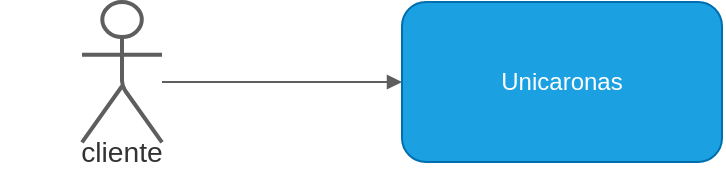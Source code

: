 <mxfile version="20.8.10" type="device" pages="5"><diagram id="XiuG3Ke0ZHgPMnBDi-uy" name="contexto"><mxGraphModel dx="797" dy="469" grid="1" gridSize="10" guides="1" tooltips="1" connect="1" arrows="1" fold="1" page="1" pageScale="1" pageWidth="827" pageHeight="1169" math="0" shadow="0"><root><mxCell id="0"/><mxCell id="1" parent="0"/><UserObject label="" tags="Fundo" id="GD5H4FWraZl9LvtvysvE-1"><mxCell style="vsdxID=1;fillColor=none;gradientColor=none;strokeColor=none;strokeWidth=2;spacingTop=-3;spacingBottom=-3;spacingLeft=-3;spacingRight=-3;points=[[0,0.5,0],[1,0.5,0],[0.5,1,0],[0.5,0,0]];labelBackgroundColor=none;rounded=1;html=1;whiteSpace=wrap;" vertex="1" parent="1"><mxGeometry x="280" y="560" width="40" height="80" as="geometry"/></mxCell></UserObject><mxCell id="GD5H4FWraZl9LvtvysvE-2" style="vsdxID=2;fillColor=#FFFFFF;gradientColor=none;shape=stencil(hVNZEsIgDD0Nv0xILNVPx+UCnqBj0TIu7WBdTy8aVGpb7Vf6FniEIGhyKLLKCIRD7cqNOdu8LgRNBaLdF8bZ2leCZoImq9KZtSuP+5z/q8wrEZ6IydmjHmqEzC0X9mYYA0kqTZhg5648PXa8MJ8OZKqZvoZVeJk5q5dHx3LV1gdIpRI0RB8yf0HmNUkdoGuAUMlRElsoWIj5BIKeIv0nFow7kpGWNGwm693mFSPxlg7+FbP3ZBT5m0nj7nXG7N0z8AM5HMW0akaOTxkg+N07+BMovh7VXBHbd46/U1Lb0dcYXz+HmMfbbrf8Bt6T54vvofcQPxia3QE=);strokeColor=#5e5e5e;strokeWidth=2;spacingTop=-3;spacingBottom=-3;spacingLeft=-3;spacingRight=-3;points=[[0,0.5,0],[1,0.5,0],[0.5,1,0],[0.5,0,0]];labelBackgroundColor=none;rounded=1;html=1;whiteSpace=wrap;" vertex="1" parent="GD5H4FWraZl9LvtvysvE-1"><mxGeometry width="40" height="80" as="geometry"/></mxCell><mxCell id="GD5H4FWraZl9LvtvysvE-3" style="vsdxID=3;fillColor=#FFFFFF;gradientColor=none;shape=stencil(tZJLUsQgEIZPwzIUdAcT1uN4AU9AGSahjCFF0HmcXpJGK3EcSxfu6P//mn5UM9xNnRktAzHF4J/t0TWxY3jPANzQ2eBiejHcM9wdfLBt8K9DQ/FoEgliUWxDOXKmQZjw9OguljTBUVaKDMp88W9zxRP5SpB3phAk10Q/EN274TZdao64plPpualMg+agKSHkDIlcAEkfX5afSmaU4mWdmcKc3FQEH010fsgjkdeb0NoiVSwOvWk31nS0drySv51Iiu1IdcWreo3/bV0/0gr4XXW7lX9sZAsjcF3+fiVXeHos57cEdLlr7+upJonOHPfv);strokeColor=#5e5e5e;strokeWidth=2;spacingTop=-3;spacingBottom=-3;spacingLeft=-3;spacingRight=-3;points=[[0,0.5,0],[1,0.5,0],[0.5,1,0],[0.5,0,0]];labelBackgroundColor=none;rounded=1;html=1;whiteSpace=wrap;" vertex="1" parent="GD5H4FWraZl9LvtvysvE-1"><mxGeometry width="40" height="80" as="geometry"/></mxCell><mxCell id="GD5H4FWraZl9LvtvysvE-4" style="vsdxID=4;fillColor=#FFFFFF;gradientColor=none;shape=stencil(vVPLcoQgEPwajlI8osh5s/mB/QIqskrFiIUk6+brg45a4mpuWU7Q00xPDwzip65SrUaMdN7ZD30zha8Qf0WMmabSzviwQ/yM+OlqnS6d/WoKOLcqMBkZEV3AHTqwGVHu/WJ+NGAc50SuVwYkyPJpvwf1HrgEQvf5Jucj8AbckHYQnLgZZjnQ3cRnWEhAJorAaZRwSt8nqjdd4qxX3tgmitXKlToJSsm1VmUU6m5atyuYrmurTbPyIdmu8q4PifnGxwumIvJByUFjnmBlqy0znIljN2Kp3S3F0vhVHpqzSPy/m+2PmKV3vaT44YOleWTlqDVPcPL3qITNOJ/zYTu8AYLB5+df);strokeColor=#5e5e5e;strokeWidth=2;spacingTop=-3;spacingBottom=-3;spacingLeft=-3;spacingRight=-3;points=[[0,0.5,0],[1,0.5,0],[0.5,1,0],[0.5,0,0]];labelBackgroundColor=none;rounded=1;html=1;whiteSpace=wrap;" vertex="1" parent="GD5H4FWraZl9LvtvysvE-1"><mxGeometry width="40" height="80" as="geometry"/></mxCell><mxCell id="GD5H4FWraZl9LvtvysvE-5" value="&lt;div style=&quot;font-size: 1px&quot;&gt;&lt;p style=&quot;align:center;margin-left:0;margin-right:0;margin-top:0px;margin-bottom:0px;text-indent:0;valign:middle;direction:ltr;&quot;&gt;&lt;font style=&quot;font-size:14.11px;font-family:Arial;color:#333333;direction:ltr;letter-spacing:0px;line-height:100%;opacity:1&quot;&gt;cliente&lt;/font&gt;&lt;/p&gt;&lt;/div&gt;" style="text;vsdxID=1;fillColor=none;gradientColor=none;strokeColor=none;strokeWidth=2;spacingTop=-3;spacingBottom=-3;spacingLeft=-3;spacingRight=-3;points=[[0,0.5,0],[1,0.5,0],[0.5,1,0],[0.5,0,0]];labelBackgroundColor=none;rounded=1;html=1;whiteSpace=wrap;verticalAlign=middle;align=center;;html=1;" vertex="1" parent="GD5H4FWraZl9LvtvysvE-1"><mxGeometry x="-40.64" y="70.196" width="121.92" height="9.804" as="geometry"/></mxCell><UserObject label="" tags="Fundo" id="GD5H4FWraZl9LvtvysvE-6"><mxCell style="vsdxID=5;edgeStyle=none;startArrow=block;endArrow=none;startSize=5;endSize=5;strokeColor=#5E5E5E;spacingTop=-3;spacingBottom=-3;spacingLeft=-3;spacingRight=-3;verticalAlign=middle;html=1;labelBackgroundColor=none;rounded=1;" edge="1" parent="1" source="U-Ku9YZRa5qEcBjJmkVI-2" target="GD5H4FWraZl9LvtvysvE-2"><mxGeometry relative="1" as="geometry"><Array as="points"/><mxPoint x="390" y="660" as="sourcePoint"/><mxPoint x="265.8" y="585" as="targetPoint"/></mxGeometry></mxCell></UserObject><mxCell id="U-Ku9YZRa5qEcBjJmkVI-2" value="Unicaronas" style="rounded=1;whiteSpace=wrap;html=1;strokeColor=#006EAF;fillColor=#1ba1e2;fontColor=#ffffff;" vertex="1" parent="1"><mxGeometry x="440" y="560" width="160" height="80" as="geometry"/></mxCell></root></mxGraphModel></diagram><diagram id="XW4LBoSNYZlpOhzOjyEC" name="container"><mxGraphModel dx="2390" dy="1407" grid="1" gridSize="10" guides="1" tooltips="1" connect="1" arrows="1" fold="1" page="1" pageScale="1" pageWidth="827" pageHeight="1169" math="0" shadow="0"><root><mxCell id="0"/><mxCell id="1" parent="0"/><UserObject label="" tags="Fundo" id="V4q4knz_zCci_k7Pjpf_-1"><mxCell style="vsdxID=1;fillColor=none;gradientColor=none;fillOpacity=0;strokeColor=none;strokeWidth=2;spacingTop=-3;spacingBottom=-3;spacingLeft=-3;spacingRight=-3;points=[[0,0.5,0],[1,0.5,0],[0.5,1,0],[0.5,0,0]];labelBackgroundColor=none;rounded=1;html=1;whiteSpace=wrap;" vertex="1" parent="1"><mxGeometry x="525" y="524" width="866" height="529" as="geometry"/></mxCell></UserObject><mxCell id="V4q4knz_zCci_k7Pjpf_-2" style="vsdxID=2;fillColor=#000000;gradientColor=none;fillOpacity=0;shape=stencil(vVTLkoIwEPyaHLHyAFnPLv7AfkFKBkiZJVSIK/r1BgYpgouXrfUWujvT6akZiNi3lWyAcNo6a05wUbmriPgknKu6AqucPxGREbEvjIXSmnOd43cjvZLTAYEc77Bezam0xy91A8ToRrA0QQJvfpuf3rEbeaSuD3XKB+CAWl+qN+mmWinK7aTfIjAp4jgsONKR7FQbWeOkU6YOOC1tCZF3igoty4BqLwDNDGbzt2lVz3Lsdptk+4v1SpA4WQZJ4yAJoyudeUOWpbfPxj/+lOa5O5PH/8d5GoqH99qQsWWaJByylea8I8rLbfGHYS1xYZXWuNVzfrnGHsJfgMju);strokeColor=#000000;strokeWidth=2;spacingTop=-3;spacingBottom=-3;spacingLeft=-3;spacingRight=-3;points=[[0,0.5,0],[1,0.5,0],[0.5,1,0],[0.5,0,0]];labelBackgroundColor=none;rounded=1;html=1;whiteSpace=wrap;" vertex="1" parent="V4q4knz_zCci_k7Pjpf_-1"><mxGeometry width="866" height="529" as="geometry"/></mxCell><mxCell id="V4q4knz_zCci_k7Pjpf_-3" value="&lt;div style=&quot;font-size: 1px&quot;&gt;&lt;p style=&quot;align:left;margin-left:0;margin-right:0;margin-top:0px;margin-bottom:0px;text-indent:0;valign:middle;direction:ltr;&quot;&gt;&lt;font style=&quot;font-size:14.11px;font-family:Arial;color:#333333;direction:ltr;letter-spacing:0px;line-height:100%;opacity:1&quot;&gt;Unicaronas&lt;/font&gt;&lt;/p&gt;&lt;/div&gt;" style="text;vsdxID=1;fillColor=none;gradientColor=none;fillOpacity=0;strokeColor=none;strokeWidth=2;spacingTop=-3;spacingBottom=-3;spacingLeft=-3;spacingRight=-3;points=[[0,0.5,0],[1,0.5,0],[0.5,1,0],[0.5,0,0]];labelBackgroundColor=none;rounded=1;html=1;whiteSpace=wrap;verticalAlign=middle;align=left;;html=1;" vertex="1" parent="V4q4knz_zCci_k7Pjpf_-1"><mxGeometry x="5.08" y="4.38" width="857.25" height="15.24" as="geometry"/></mxCell><UserObject label="" tags="Fundo" id="V4q4knz_zCci_k7Pjpf_-4"><mxCell style="vsdxID=3;fillColor=none;gradientColor=none;strokeColor=none;strokeWidth=2;spacingTop=-3;spacingBottom=-3;spacingLeft=-3;spacingRight=-3;points=[[0,0.5,0],[1,0.5,0],[0.5,1,0],[0.5,0,0]];labelBackgroundColor=none;rounded=1;html=1;whiteSpace=wrap;" vertex="1" parent="1"><mxGeometry x="1579" y="850" width="278" height="114" as="geometry"/></mxCell></UserObject><mxCell id="V4q4knz_zCci_k7Pjpf_-5" style="vsdxID=4;fillColor=#6f7681;gradientColor=none;shape=stencil(vVTBdoMgEPwajvKQrRjPafID/QJeJcorFR/axvbriy5JhdYcvcHMsMOsrASOQyt7RTgbRmff1FXXY0vgmXCuu1Y5PfoVgROB48U61Tj70dW476VXcrYgqsYz+azmTLrXF/2tEGMU8rJAAk++28/ZcQo8Ul+4AwqwAGfU+lKzSdDmNA+VXNBzWlaI3CVQRhVD/SmTkx4yZ0c5attFnJGuUZm3yi5GNhE1XJXqV3C+vpzR3SpIdaAC/rHeSPKUJAFa8DgJ22jNDllS70pQUT5Kc7v7bxoRf5e/3bl77BAnfRQ37400TKSvrDhEaba6s0OWx/PiF8tg4shqY3Cu13w6yB7CnwCcfgA=);strokeColor=#000000;strokeWidth=2;spacingTop=-3;spacingBottom=-3;spacingLeft=-3;spacingRight=-3;points=[[0,0.5,0],[1,0.5,0],[0.5,1,0],[0.5,0,0]];labelBackgroundColor=none;rounded=1;html=1;whiteSpace=wrap;" vertex="1" parent="V4q4knz_zCci_k7Pjpf_-4"><mxGeometry width="278" height="114" as="geometry"/></mxCell><mxCell id="V4q4knz_zCci_k7Pjpf_-6" value="&lt;div style=&quot;font-size: 1px&quot;&gt;&lt;p style=&quot;align:center;margin-left:0;margin-right:0;margin-top:0px;margin-bottom:0px;text-indent:0;valign:middle;direction:ltr;&quot;&gt;&lt;font style=&quot;font-size:14.11px;font-family:Arial;color:#ffffff;direction:ltr;letter-spacing:0px;line-height:100%;opacity:1&quot;&gt;&lt;b&gt;Google 2fk&lt;br/&gt;[Servidor API]&lt;br/&gt;&lt;br/&gt;&lt;/b&gt;&lt;/font&gt;&lt;font style=&quot;font-size:14.11px;font-family:Arial;color:#ffffff;direction:ltr;letter-spacing:0px;line-height:100%;opacity:1&quot;&gt;Aplicação para chave de autenticação em duas etapas&lt;/font&gt;&lt;/p&gt;&lt;/div&gt;" style="text;vsdxID=3;fillColor=none;gradientColor=none;strokeColor=none;strokeWidth=2;spacingTop=-3;spacingBottom=-3;spacingLeft=-3;spacingRight=-3;points=[[0,0.5,0],[1,0.5,0],[0.5,1,0],[0.5,0,0]];labelBackgroundColor=none;rounded=1;html=1;whiteSpace=wrap;verticalAlign=middle;align=center;;html=1;" vertex="1" parent="V4q4knz_zCci_k7Pjpf_-4"><mxGeometry x="7.62" y="7.32" width="262.89" height="99.06" as="geometry"/></mxCell><UserObject label="" tags="Fundo" id="V4q4knz_zCci_k7Pjpf_-7"><mxCell style="vsdxID=5;fillColor=none;gradientColor=none;strokeColor=none;strokeWidth=2;spacingTop=-3;spacingBottom=-3;spacingLeft=-3;spacingRight=-3;points=[[0,0.5,0],[1,0.5,0],[0.5,1,0],[0.5,0,0]];labelBackgroundColor=none;rounded=1;html=1;whiteSpace=wrap;" vertex="1" parent="1"><mxGeometry x="1577" y="990" width="278" height="114" as="geometry"/></mxCell></UserObject><mxCell id="V4q4knz_zCci_k7Pjpf_-8" style="vsdxID=6;fillColor=#6f7681;gradientColor=none;shape=stencil(vVTBdoMgEPwajvKQrRjPafID/QJeJcorFR/axvbriy5JhdYcvcHMsMOsrASOQyt7RTgbRmff1FXXY0vgmXCuu1Y5PfoVgROB48U61Tj70dW476VXcrYgqsYz+azmTLrXF/2tEGMU8rJAAk++28/ZcQo8Ul+4AwqwAGfU+lKzSdDmNA+VXNBzWlaI3CVQRhVD/SmTkx4yZ0c5attFnJGuUZm3yi5GNhE1XJXqV3C+vpzR3SpIdaAC/rHeSPKUJAFa8DgJ22jNDllS70pQUT5Kc7v7bxoRf5e/3bl77BAnfRQ37400TKSvrDhEaba6s0OWx/PiF8tg4shqY3Cu13w6yB7CnwCcfgA=);strokeColor=#000000;strokeWidth=2;spacingTop=-3;spacingBottom=-3;spacingLeft=-3;spacingRight=-3;points=[[0,0.5,0],[1,0.5,0],[0.5,1,0],[0.5,0,0]];labelBackgroundColor=none;rounded=1;html=1;whiteSpace=wrap;" vertex="1" parent="V4q4knz_zCci_k7Pjpf_-7"><mxGeometry width="278" height="114" as="geometry"/></mxCell><mxCell id="V4q4knz_zCci_k7Pjpf_-9" value="&lt;div style=&quot;font-size: 1px&quot;&gt;&lt;p style=&quot;align:center;margin-left:0;margin-right:0;margin-top:0px;margin-bottom:0px;text-indent:0;valign:middle;direction:ltr;&quot;&gt;&lt;font style=&quot;font-size:14.11px;font-family:Arial;color:#ffffff;direction:ltr;letter-spacing:0px;line-height:100%;opacity:1&quot;&gt;&lt;b&gt;Google Maps API&lt;br/&gt;[Frame]&lt;br/&gt;&lt;br/&gt;&lt;/b&gt;&lt;/font&gt;&lt;font style=&quot;font-size:14.11px;font-family:Arial;color:#ffffff;direction:ltr;letter-spacing:0px;line-height:100%;opacity:1&quot;&gt;Serviço de renderização mapas e rotas a partir coordenadas&lt;/font&gt;&lt;/p&gt;&lt;/div&gt;" style="text;vsdxID=5;fillColor=none;gradientColor=none;strokeColor=none;strokeWidth=2;spacingTop=-3;spacingBottom=-3;spacingLeft=-3;spacingRight=-3;points=[[0,0.5,0],[1,0.5,0],[0.5,1,0],[0.5,0,0]];labelBackgroundColor=none;rounded=1;html=1;whiteSpace=wrap;verticalAlign=middle;align=center;;html=1;" vertex="1" parent="V4q4knz_zCci_k7Pjpf_-7"><mxGeometry x="7.62" y="7.32" width="262.89" height="99.06" as="geometry"/></mxCell><UserObject label="" tags="Fundo" id="V4q4knz_zCci_k7Pjpf_-10"><mxCell style="vsdxID=7;fillColor=none;gradientColor=none;strokeColor=none;strokeWidth=2;spacingTop=-3;spacingBottom=-3;spacingLeft=-3;spacingRight=-3;points=[[0,0.5,0],[1,0.5,0],[0.5,1,0],[0.5,0,0]];labelBackgroundColor=none;rounded=1;html=1;whiteSpace=wrap;" vertex="1" parent="1"><mxGeometry x="601" y="749" width="278" height="120" as="geometry"/></mxCell></UserObject><mxCell id="V4q4knz_zCci_k7Pjpf_-11" style="vsdxID=8;fillColor=#1071e5;gradientColor=none;shape=stencil(vVPBcoMgFPwajjLCsySe0/QH+gVMJcqUioO0sf36oo9mhMYcvcHu8pZlWAKnsZODIrwcvbPv6qob3xF4JpzrvlNO+7AicCZwulinWmc/+wb3gwxKXi6IavAMm9W8lO7tVf8oxEoK7PCEBJ78sF+z4xR5pL5xB5SJBXhBbRg1m0QtoyxOclHPqYjITQKHZGKcPxVy0mPhrJde2z7hjHStKoJVcTGyTajxqtSwgtn6ckb3qyD1kQq4Y72RpMqSAIUqTVJuPM0OWXLvWtBj9SiNyMOIOgnz/3FuFjukyf/En/f9MPkPgyTJ1sPskONxVcJi6SS2VRuDlV7zeYcDhP2H8y8=);strokeColor=#000000;strokeWidth=2;spacingTop=-3;spacingBottom=-3;spacingLeft=-3;spacingRight=-3;points=[[0,0.5,0],[1,0.5,0],[0.5,1,0],[0.5,0,0]];labelBackgroundColor=none;rounded=1;html=1;whiteSpace=wrap;" vertex="1" parent="V4q4knz_zCci_k7Pjpf_-10"><mxGeometry width="278" height="120" as="geometry"/></mxCell><mxCell id="V4q4knz_zCci_k7Pjpf_-12" value="&lt;div style=&quot;font-size: 1px&quot;&gt;&lt;p style=&quot;align:center;margin-left:0;margin-right:0;margin-top:0px;margin-bottom:0px;text-indent:0;valign:middle;direction:ltr;&quot;&gt;&lt;font style=&quot;font-size:14.11px;font-family:Arial;color:#ffffff;direction:ltr;letter-spacing:0px;line-height:100%;opacity:1&quot;&gt;&lt;b&gt;Validador de identidade acadêmica&lt;br/&gt;[Componente]&lt;br/&gt;&lt;/b&gt;&lt;/font&gt;&lt;font style=&quot;font-size:14.11px;font-family:Arial;color:#ffffff;direction:ltr;letter-spacing:0px;line-height:100%;opacity:1&quot;&gt;&lt;br/&gt;Serviço interno para identificação da acadêmica dos usuário&lt;/font&gt;&lt;/p&gt;&lt;/div&gt;" style="text;vsdxID=7;fillColor=none;gradientColor=none;strokeColor=none;strokeWidth=2;spacingTop=-3;spacingBottom=-3;spacingLeft=-3;spacingRight=-3;points=[[0,0.5,0],[1,0.5,0],[0.5,1,0],[0.5,0,0]];labelBackgroundColor=none;rounded=1;html=1;whiteSpace=wrap;verticalAlign=middle;align=center;;html=1;" vertex="1" parent="V4q4knz_zCci_k7Pjpf_-10"><mxGeometry x="7.62" y="7.1" width="262.89" height="105.41" as="geometry"/></mxCell><UserObject label="" tags="Fundo" id="V4q4knz_zCci_k7Pjpf_-13"><mxCell style="vsdxID=9;fillColor=none;gradientColor=none;strokeColor=none;strokeWidth=2;spacingTop=-3;spacingBottom=-3;spacingLeft=-3;spacingRight=-3;points=[[0,0.5,0],[1,0.5,0],[0.5,1,0],[0.5,0,0]];labelBackgroundColor=none;rounded=1;html=1;whiteSpace=wrap;" vertex="1" parent="1"><mxGeometry x="1579" y="711" width="278" height="112" as="geometry"/></mxCell></UserObject><mxCell id="V4q4knz_zCci_k7Pjpf_-14" style="vsdxID=10;fillColor=#6f7681;gradientColor=none;shape=stencil(vVTBdoMgEPwajvAQIsZzmv5Av4BXifJKxYe0sf36oquJ0JijN9yZ3XFWRsRPfSM7hRjtvbMf6qor3yD+ghjTbaOc9uGE+Bnx08U6VTv71Vbw3MnAZHSqqAp6spHNqHTvb/pXQY0SnhU5AND5ab9HxWHGAfqZJ5CST4VX4IZRo8iwoJwB3c18Ttg8+04pook4I4eFguWge+ysl17bNtI30tUKBzl8MbKOoP6qVLcqZ+sXNLpdmSmPRPAN+Q1HuUgdHUXsiG6saAc/qXYpiGDP3Ig8dnMgtIjc/N/QTWMHO+nlWLQfuqGkTL4Nu/U/vLz37ezg5XluwmEKKERXGwP5XuNpoEMJfgb8/Ac=);strokeColor=#000000;strokeWidth=2;spacingTop=-3;spacingBottom=-3;spacingLeft=-3;spacingRight=-3;points=[[0,0.5,0],[1,0.5,0],[0.5,1,0],[0.5,0,0]];labelBackgroundColor=none;rounded=1;html=1;whiteSpace=wrap;" vertex="1" parent="V4q4knz_zCci_k7Pjpf_-13"><mxGeometry width="278" height="112" as="geometry"/></mxCell><mxCell id="V4q4knz_zCci_k7Pjpf_-15" value="&lt;div style=&quot;font-size: 1px&quot;&gt;&lt;p style=&quot;align:center;margin-left:0;margin-right:0;margin-top:0px;margin-bottom:0px;text-indent:0;valign:middle;direction:ltr;&quot;&gt;&lt;font style=&quot;font-size:14.11px;font-family:Arial;color:#ffffff;direction:ltr;letter-spacing:0px;line-height:100%;opacity:1&quot;&gt;&lt;b&gt;Google Maps API&lt;br/&gt;[Servidor API]&lt;br/&gt;&lt;/b&gt;&lt;/font&gt;&lt;font style=&quot;font-size:14.11px;font-family:Arial;color:#ffffff;direction:ltr;letter-spacing:0px;line-height:100%;opacity:1&quot;&gt;&lt;br/&gt;Serviço para obtenção da localização via coordenadas geográficas&lt;/font&gt;&lt;/p&gt;&lt;/div&gt;" style="text;vsdxID=9;fillColor=none;gradientColor=none;strokeColor=none;strokeWidth=2;spacingTop=-3;spacingBottom=-3;spacingLeft=-3;spacingRight=-3;points=[[0,0.5,0],[1,0.5,0],[0.5,1,0],[0.5,0,0]];labelBackgroundColor=none;rounded=1;html=1;whiteSpace=wrap;verticalAlign=middle;align=center;;html=1;" vertex="1" parent="V4q4knz_zCci_k7Pjpf_-13"><mxGeometry x="7.62" y="6.97" width="262.89" height="97.79" as="geometry"/></mxCell><UserObject label="" tags="Fundo" id="V4q4knz_zCci_k7Pjpf_-16"><mxCell style="vsdxID=11;fillColor=none;gradientColor=none;strokeColor=none;strokeWidth=2;spacingTop=-3;spacingBottom=-3;spacingLeft=-3;spacingRight=-3;points=[[0,0.5,0],[1,0.5,0],[0.5,1,0],[0.5,0,0]];labelBackgroundColor=none;rounded=1;html=1;whiteSpace=wrap;" vertex="1" parent="1"><mxGeometry x="1577" y="431" width="278" height="116" as="geometry"/></mxCell></UserObject><mxCell id="V4q4knz_zCci_k7Pjpf_-17" style="vsdxID=12;fillColor=#6f7681;gradientColor=none;shape=stencil(vZRNcoQgEIVPw1KKHxVZTyYXyAmoyCgVIhaSzCSnD9okJWacpTv69YPnR9Eifpp6NWrEyBS8e9NX04Ye8SfEmBl67U2IK8TPiJ8uzuvOu4+hhXpU0cnIougW9tDZzYjyry/mW4NGMKeiggbsfHefc+It9aH1BVWJZbkIz+CNR80hyUsxFWD3yc+wkKD8WbjITqS4rpOjUDczFd4FFYwbsnirfKeLmFZcrOqy1nTVelzJdP191gwrFtngmt9P3+ERG54Sz+Wah+xc0AE422xZY8Ee0ZQyp+G4EhnNnQv6zTgA59/TSNk7NKTZvrWqyWj2bucAlsdTExfLeMLgGmthutf97ThHCX4F/PwD);strokeColor=#000000;strokeWidth=2;spacingTop=-3;spacingBottom=-3;spacingLeft=-3;spacingRight=-3;points=[[0,0.5,0],[1,0.5,0],[0.5,1,0],[0.5,0,0]];labelBackgroundColor=none;rounded=1;html=1;whiteSpace=wrap;" vertex="1" parent="V4q4knz_zCci_k7Pjpf_-16"><mxGeometry width="278" height="116" as="geometry"/></mxCell><mxCell id="V4q4knz_zCci_k7Pjpf_-18" value="&lt;div style=&quot;font-size: 1px&quot;&gt;&lt;p style=&quot;align:center;margin-left:0;margin-right:0;margin-top:0px;margin-bottom:0px;text-indent:0;valign:middle;direction:ltr;&quot;&gt;&lt;font style=&quot;font-size:14.11px;font-family:Arial;color:#ffffff;direction:ltr;letter-spacing:0px;line-height:100%;opacity:1&quot;&gt;&lt;b&gt;Servidor SMTP&lt;br/&gt;[Servidor API]&lt;br/&gt;&lt;br/&gt;&lt;/b&gt;&lt;/font&gt;&lt;font style=&quot;font-size:14.11px;font-family:Arial;color:#ffffff;direction:ltr;letter-spacing:0px;line-height:100%;opacity:1&quot;&gt;para envio de e-mail&lt;/font&gt;&lt;/p&gt;&lt;/div&gt;" style="text;vsdxID=11;fillColor=none;gradientColor=none;strokeColor=none;strokeWidth=2;spacingTop=-3;spacingBottom=-3;spacingLeft=-3;spacingRight=-3;points=[[0,0.5,0],[1,0.5,0],[0.5,1,0],[0.5,0,0]];labelBackgroundColor=none;rounded=1;html=1;whiteSpace=wrap;verticalAlign=middle;align=center;;html=1;" vertex="1" parent="V4q4knz_zCci_k7Pjpf_-16"><mxGeometry x="7.62" y="7.39" width="262.89" height="101.6" as="geometry"/></mxCell><UserObject label="" tags="Fundo" id="V4q4knz_zCci_k7Pjpf_-19"><mxCell style="vsdxID=13;fillColor=none;gradientColor=none;strokeColor=none;strokeWidth=2;spacingTop=-3;spacingBottom=-3;spacingLeft=-3;spacingRight=-3;points=[[0,0.5,0],[1,0.5,0],[0.5,1,0],[0.5,0,0]];labelBackgroundColor=none;rounded=1;html=1;whiteSpace=wrap;" vertex="1" parent="1"><mxGeometry x="1577" y="568" width="278" height="114" as="geometry"/></mxCell></UserObject><mxCell id="V4q4knz_zCci_k7Pjpf_-20" style="vsdxID=14;fillColor=#6f7681;gradientColor=none;shape=stencil(vVTBdoMgEPwajvKQrRjPafID/QJeJcorFR/axvbriy5JhdYcvcHMsMOsrASOQyt7RTgbRmff1FXXY0vgmXCuu1Y5PfoVgROB48U61Tj70dW476VXcrYgqsYz+azmTLrXF/2tEGMU8rJAAk++28/ZcQo8Ul+4AwqwAGfU+lKzSdDmNA+VXNBzWlaI3CVQRhVD/SmTkx4yZ0c5attFnJGuUZm3yi5GNhE1XJXqV3C+vpzR3SpIdaAC/rHeSPKUJAFa8DgJ22jNDllS70pQUT5Kc7v7bxoRf5e/3bl77BAnfRQ37400TKSvrDhEaba6s0OWx/PiF8tg4shqY3Cu13w6yB7CnwCcfgA=);strokeColor=#000000;strokeWidth=2;spacingTop=-3;spacingBottom=-3;spacingLeft=-3;spacingRight=-3;points=[[0,0.5,0],[1,0.5,0],[0.5,1,0],[0.5,0,0]];labelBackgroundColor=none;rounded=1;html=1;whiteSpace=wrap;" vertex="1" parent="V4q4knz_zCci_k7Pjpf_-19"><mxGeometry width="278" height="114" as="geometry"/></mxCell><mxCell id="V4q4knz_zCci_k7Pjpf_-21" value="&lt;div style=&quot;font-size: 1px&quot;&gt;&lt;p style=&quot;align:center;margin-left:0;margin-right:0;margin-top:0px;margin-bottom:0px;text-indent:0;valign:middle;direction:ltr;&quot;&gt;&lt;font style=&quot;font-size:14.11px;font-family:Arial;color:#ffffff;direction:ltr;letter-spacing:0px;line-height:100%;opacity:1&quot;&gt;&lt;b&gt;SMS server&lt;br/&gt;[Servidor API]&lt;br/&gt;&lt;/b&gt;&lt;/font&gt;&lt;font style=&quot;font-size:14.11px;font-family:Arial;color:#ffffff;direction:ltr;letter-spacing:0px;line-height:100%;opacity:1&quot;&gt;&lt;br/&gt;Servidor para envio de SMS&lt;/font&gt;&lt;/p&gt;&lt;/div&gt;" style="text;vsdxID=13;fillColor=none;gradientColor=none;strokeColor=none;strokeWidth=2;spacingTop=-3;spacingBottom=-3;spacingLeft=-3;spacingRight=-3;points=[[0,0.5,0],[1,0.5,0],[0.5,1,0],[0.5,0,0]];labelBackgroundColor=none;rounded=1;html=1;whiteSpace=wrap;verticalAlign=middle;align=center;;html=1;" vertex="1" parent="V4q4knz_zCci_k7Pjpf_-19"><mxGeometry x="7.62" y="7.32" width="262.89" height="99.06" as="geometry"/></mxCell><UserObject label="" tags="Fundo" id="V4q4knz_zCci_k7Pjpf_-22"><mxCell style="vsdxID=21;fillColor=none;gradientColor=none;strokeColor=none;strokeWidth=2;spacingTop=-3;spacingBottom=-3;spacingLeft=-3;spacingRight=-3;points=[[0,0.5,0],[1,0.5,0],[0.5,1,0],[0.5,0,0]];labelBackgroundColor=none;rounded=1;html=1;whiteSpace=wrap;" vertex="1" parent="1"><mxGeometry x="951" y="1116" width="278" height="120" as="geometry"/></mxCell></UserObject><mxCell id="V4q4knz_zCci_k7Pjpf_-23" style="vsdxID=22;fillColor=#6f7681;gradientColor=none;shape=stencil(vVPBcoMgFPwajjLCsySe0/QH+gVMJcqUioO0sf36oo9mhMYcvcHu8pZlWAKnsZODIrwcvbPv6qob3xF4JpzrvlNO+7AicCZwulinWmc/+wb3gwxKXi6IavAMm9W8lO7tVf8oxEoK7PCEBJ78sF+z4xR5pL5xB5SJBXhBbRg1m0QtoyxOclHPqYjITQKHZGKcPxVy0mPhrJde2z7hjHStKoJVcTGyTajxqtSwgtn6ckb3qyD1kQq4Y72RpMqSAIUqTVJuPM0OWXLvWtBj9SiNyMOIOgnz/3FuFjukyf/En/f9MPkPgyTJ1sPskONxVcJi6SS2VRuDlV7zeYcDhP2H8y8=);strokeColor=#000000;strokeWidth=2;spacingTop=-3;spacingBottom=-3;spacingLeft=-3;spacingRight=-3;points=[[0,0.5,0],[1,0.5,0],[0.5,1,0],[0.5,0,0]];labelBackgroundColor=none;rounded=1;html=1;whiteSpace=wrap;" vertex="1" parent="V4q4knz_zCci_k7Pjpf_-22"><mxGeometry width="278" height="120" as="geometry"/></mxCell><mxCell id="V4q4knz_zCci_k7Pjpf_-24" value="&lt;div style=&quot;font-size: 1px&quot;&gt;&lt;p style=&quot;align:center;margin-left:0;margin-right:0;margin-top:0px;margin-bottom:0px;text-indent:0;valign:middle;direction:ltr;&quot;&gt;&lt;font style=&quot;font-size:14.11px;font-family:Arial;color:#ffffff;direction:ltr;letter-spacing:0px;line-height:100%;opacity:1&quot;&gt;&lt;b&gt;Serviço de geolocalização&lt;br/&gt;&lt;/b&gt;&lt;/font&gt;&lt;font style=&quot;font-size:14.11px;font-family:Arial;color:#ffffff;direction:ltr;letter-spacing:0px;line-height:100%;opacity:1&quot;&gt;&lt;br/&gt;geolcalização do dispositivo móvel&lt;/font&gt;&lt;/p&gt;&lt;/div&gt;" style="text;vsdxID=21;fillColor=none;gradientColor=none;strokeColor=none;strokeWidth=2;spacingTop=-3;spacingBottom=-3;spacingLeft=-3;spacingRight=-3;points=[[0,0.5,0],[1,0.5,0],[0.5,1,0],[0.5,0,0]];labelBackgroundColor=none;rounded=1;html=1;whiteSpace=wrap;verticalAlign=middle;align=center;;html=1;" vertex="1" parent="V4q4knz_zCci_k7Pjpf_-22"><mxGeometry x="7.62" y="7.1" width="262.89" height="105.41" as="geometry"/></mxCell><UserObject label="" tags="Fundo" id="V4q4knz_zCci_k7Pjpf_-25"><mxCell style="vsdxID=15;edgeStyle=none;startArrow=none;endArrow=block;startSize=5;endSize=5;strokeColor=#5E5E5E;spacingTop=-3;spacingBottom=-3;spacingLeft=-3;spacingRight=-3;verticalAlign=middle;html=1;labelBackgroundColor=none;rounded=1;" edge="1" parent="1"><mxGeometry relative="1" as="geometry"><Array as="points"/><mxPoint x="1218" y="746" as="sourcePoint"/><mxPoint x="1578" y="907" as="targetPoint"/></mxGeometry></mxCell></UserObject><UserObject label="" tags="Fundo" id="V4q4knz_zCci_k7Pjpf_-26"><mxCell style="vsdxID=16;edgeStyle=none;startArrow=none;endArrow=block;startSize=5;endSize=5;strokeColor=#5E5E5E;spacingTop=-3;spacingBottom=-3;spacingLeft=-3;spacingRight=-3;verticalAlign=middle;html=1;labelBackgroundColor=none;rounded=1;" edge="1" parent="1"><mxGeometry relative="1" as="geometry"><Array as="points"/><mxPoint x="1304" y="664" as="sourcePoint"/><mxPoint x="1576" y="625" as="targetPoint"/></mxGeometry></mxCell></UserObject><UserObject label="" tags="Fundo" id="V4q4knz_zCci_k7Pjpf_-27"><mxCell style="vsdxID=17;edgeStyle=none;startArrow=none;endArrow=block;startSize=5;endSize=5;strokeColor=#5E5E5E;spacingTop=-3;spacingBottom=-3;spacingLeft=-3;spacingRight=-3;verticalAlign=middle;html=1;labelBackgroundColor=none;rounded=1;" edge="1" parent="1"><mxGeometry relative="1" as="geometry"><Array as="points"/><mxPoint x="1304" y="643" as="sourcePoint"/><mxPoint x="1576" y="489" as="targetPoint"/></mxGeometry></mxCell></UserObject><UserObject label="" tags="Fundo" id="V4q4knz_zCci_k7Pjpf_-28"><mxCell style="vsdxID=18;edgeStyle=none;startArrow=none;endArrow=block;startSize=5;endSize=5;strokeColor=#5E5E5E;spacingTop=-3;spacingBottom=-3;spacingLeft=-3;spacingRight=-3;verticalAlign=middle;html=1;labelBackgroundColor=none;rounded=1;" edge="1" parent="1"><mxGeometry relative="1" as="geometry"><Array as="points"/><mxPoint x="1024" y="713" as="sourcePoint"/><mxPoint x="880" y="809" as="targetPoint"/></mxGeometry></mxCell></UserObject><UserObject label="" tags="Fundo" id="V4q4knz_zCci_k7Pjpf_-29"><mxCell style="vsdxID=19;edgeStyle=none;startArrow=none;endArrow=block;startSize=5;endSize=5;strokeColor=#5E5E5E;spacingTop=-3;spacingBottom=-3;spacingLeft=-3;spacingRight=-3;verticalAlign=middle;html=1;labelBackgroundColor=none;rounded=1;" edge="1" parent="1"><mxGeometry relative="1" as="geometry"><Array as="points"/><mxPoint x="951" y="945" as="sourcePoint"/><mxPoint x="1576" y="1047" as="targetPoint"/></mxGeometry></mxCell></UserObject><UserObject label="" tags="Fundo" id="V4q4knz_zCci_k7Pjpf_-30"><mxCell style="vsdxID=20;edgeStyle=none;startArrow=none;endArrow=block;startSize=5;endSize=5;strokeColor=#5E5E5E;spacingTop=-3;spacingBottom=-3;spacingLeft=-3;spacingRight=-3;verticalAlign=middle;html=1;labelBackgroundColor=none;rounded=1;" edge="1" parent="1"><mxGeometry relative="1" as="geometry"><Array as="points"/><mxPoint x="1304" y="719" as="sourcePoint"/><mxPoint x="1578" y="767" as="targetPoint"/></mxGeometry></mxCell></UserObject><UserObject label="" tags="Fundo" id="V4q4knz_zCci_k7Pjpf_-31"><mxCell style="vsdxID=24;fillColor=none;gradientColor=none;strokeColor=none;strokeWidth=2;spacingTop=-3;spacingBottom=-3;spacingLeft=-3;spacingRight=-3;points=[[0,0.5,0],[1,0.5,0],[0.5,1,0],[0.5,0,0],[0,2.15,0],[-0.22,4.51,0],[-0.75,1.6,0]];labelBackgroundColor=none;rounded=1;html=1;whiteSpace=wrap;" vertex="1" parent="1"><mxGeometry x="951" y="885" width="278" height="120" as="geometry"/></mxCell></UserObject><mxCell id="V4q4knz_zCci_k7Pjpf_-32" style="vsdxID=25;fillColor=#1071e5;gradientColor=none;shape=stencil(vVPBcoMgFPwajjLCsySe0/QH+gVMJcqUioO0sf36oo9mhMYcvcHu8pZlWAKnsZODIrwcvbPv6qob3xF4JpzrvlNO+7AicCZwulinWmc/+wb3gwxKXi6IavAMm9W8lO7tVf8oxEoK7PCEBJ78sF+z4xR5pL5xB5SJBXhBbRg1m0QtoyxOclHPqYjITQKHZGKcPxVy0mPhrJde2z7hjHStKoJVcTGyTajxqtSwgtn6ckb3qyD1kQq4Y72RpMqSAIUqTVJuPM0OWXLvWtBj9SiNyMOIOgnz/3FuFjukyf/En/f9MPkPgyTJ1sPskONxVcJi6SS2VRuDlV7zeYcDhP2H8y8=);strokeColor=#000000;strokeWidth=2;spacingTop=-3;spacingBottom=-3;spacingLeft=-3;spacingRight=-3;points=[[0,0.5,0],[1,0.5,0],[0.5,1,0],[0.5,0,0]];labelBackgroundColor=none;rounded=1;html=1;whiteSpace=wrap;" vertex="1" parent="V4q4knz_zCci_k7Pjpf_-31"><mxGeometry width="278" height="120" as="geometry"/></mxCell><mxCell id="V4q4knz_zCci_k7Pjpf_-33" value="&lt;div style=&quot;font-size: 1px&quot;&gt;&lt;p style=&quot;align:center;margin-left:0;margin-right:0;margin-top:0px;margin-bottom:0px;text-indent:0;valign:middle;direction:ltr;&quot;&gt;&lt;font style=&quot;font-size:14.11px;font-family:Arial;color:#ffffff;direction:ltr;letter-spacing:0px;line-height:100%;opacity:1&quot;&gt;&lt;b&gt;Aplicação Mobile&lt;br/&gt;[Interface]&lt;br/&gt;&lt;br/&gt;&lt;/b&gt;&lt;/font&gt;&lt;font style=&quot;font-size:14.11px;font-family:Arial;color:#ffffff;direction:ltr;letter-spacing:0px;line-height:100%;opacity:1&quot;&gt;Interface do sistema, aplicativo mobile&lt;/font&gt;&lt;/p&gt;&lt;/div&gt;" style="text;vsdxID=24;fillColor=none;gradientColor=none;strokeColor=none;strokeWidth=2;spacingTop=-3;spacingBottom=-3;spacingLeft=-3;spacingRight=-3;points=[[0,0.5,0],[1,0.5,0],[0.5,1,0],[0.5,0,0],[0,2.15,0],[-0.22,4.51,0],[-0.75,1.6,0]];labelBackgroundColor=none;rounded=1;html=1;whiteSpace=wrap;verticalAlign=middle;align=center;;html=1;" vertex="1" parent="V4q4knz_zCci_k7Pjpf_-31"><mxGeometry x="7.62" y="7.1" width="262.89" height="105.41" as="geometry"/></mxCell><UserObject label="" tags="Fundo" id="V4q4knz_zCci_k7Pjpf_-34"><mxCell style="vsdxID=23;edgeStyle=none;startArrow=none;endArrow=block;startSize=5;endSize=5;strokeColor=#5E5E5E;spacingTop=-3;spacingBottom=-3;spacingLeft=-3;spacingRight=-3;verticalAlign=middle;html=1;labelBackgroundColor=none;rounded=1;" edge="1" parent="1"><mxGeometry relative="1" as="geometry"><Array as="points"/><mxPoint x="1231" y="945" as="sourcePoint"/><mxPoint x="951" y="1176" as="targetPoint"/></mxGeometry></mxCell></UserObject><UserObject label="" tags="Fundo" id="V4q4knz_zCci_k7Pjpf_-35"><mxCell style="vsdxID=26;fillColor=none;gradientColor=none;strokeColor=none;strokeWidth=2;spacingTop=-3;spacingBottom=-3;spacingLeft=-3;spacingRight=-3;points=[[0,0.5,0],[1,0.5,0],[0.5,1,0],[0.5,0,0],[0.9,1.01,0],[0.98,1.22,0],[0.98,2.08,0],[0,0.78,0],[0.99,0.91,0],[0,0.99,0],[0,1.12,0],[-0.27,1.02,0],[-0.24,2.34,0]];labelBackgroundColor=none;rounded=1;html=1;whiteSpace=wrap;" vertex="1" parent="1"><mxGeometry x="1025" y="625" width="278" height="120" as="geometry"/></mxCell></UserObject><mxCell id="V4q4knz_zCci_k7Pjpf_-36" style="vsdxID=27;fillColor=#1071e5;gradientColor=none;shape=stencil(vVPBcoMgFPwajjLCsySe0/QH+gVMJcqUioO0sf36oo9mhMYcvcHu8pZlWAKnsZODIrwcvbPv6qob3xF4JpzrvlNO+7AicCZwulinWmc/+wb3gwxKXi6IavAMm9W8lO7tVf8oxEoK7PCEBJ78sF+z4xR5pL5xB5SJBXhBbRg1m0QtoyxOclHPqYjITQKHZGKcPxVy0mPhrJde2z7hjHStKoJVcTGyTajxqtSwgtn6ckb3qyD1kQq4Y72RpMqSAIUqTVJuPM0OWXLvWtBj9SiNyMOIOgnz/3FuFjukyf/En/f9MPkPgyTJ1sPskONxVcJi6SS2VRuDlV7zeYcDhP2H8y8=);strokeColor=#000000;strokeWidth=2;spacingTop=-3;spacingBottom=-3;spacingLeft=-3;spacingRight=-3;points=[[0,0.5,0],[1,0.5,0],[0.5,1,0],[0.5,0,0]];labelBackgroundColor=none;rounded=1;html=1;whiteSpace=wrap;" vertex="1" parent="V4q4knz_zCci_k7Pjpf_-35"><mxGeometry width="278" height="120" as="geometry"/></mxCell><mxCell id="V4q4knz_zCci_k7Pjpf_-37" value="&lt;div style=&quot;font-size: 1px&quot;&gt;&lt;p style=&quot;align:center;margin-left:0;margin-right:0;margin-top:0px;margin-bottom:0px;text-indent:0;valign:middle;direction:ltr;&quot;&gt;&lt;font style=&quot;font-size:14.11px;font-family:Arial;color:#ffffff;direction:ltr;letter-spacing:0px;line-height:100%;opacity:1&quot;&gt;&lt;b&gt;Servidor API&lt;br/&gt;[Componente]&lt;/b&gt;&lt;/font&gt;&lt;font style=&quot;font-size:14.11px;font-family:Arial;color:#ffffff;direction:ltr;letter-spacing:0px;line-height:100%;opacity:1&quot;&gt; &lt;br/&gt;&lt;br/&gt;REST API&lt;/font&gt;&lt;/p&gt;&lt;/div&gt;" style="text;vsdxID=26;fillColor=none;gradientColor=none;strokeColor=none;strokeWidth=2;spacingTop=-3;spacingBottom=-3;spacingLeft=-3;spacingRight=-3;points=[[0,0.5,0],[1,0.5,0],[0.5,1,0],[0.5,0,0],[0.9,1.01,0],[0.98,1.22,0],[0.98,2.08,0],[0,0.78,0],[0.99,0.91,0],[0,0.99,0],[0,1.12,0],[-0.27,1.02,0],[-0.24,2.34,0]];labelBackgroundColor=none;rounded=1;html=1;whiteSpace=wrap;verticalAlign=middle;align=center;;html=1;" vertex="1" parent="V4q4knz_zCci_k7Pjpf_-35"><mxGeometry x="7.62" y="7.1" width="262.89" height="105.41" as="geometry"/></mxCell><UserObject label="" tags="Fundo" id="V4q4knz_zCci_k7Pjpf_-38"><mxCell style="vsdxID=29;fillColor=none;gradientColor=none;strokeColor=none;strokeWidth=2;spacingTop=-3;spacingBottom=-3;spacingLeft=-3;spacingRight=-3;points=[[0,0.5,0],[1,0.5,0],[0.5,1,0],[0.5,0,0],[0.28,1.25,0]];labelBackgroundColor=none;rounded=1;html=1;whiteSpace=wrap;" vertex="1" parent="1"><mxGeometry x="1025" y="342" width="278" height="120" as="geometry"/></mxCell></UserObject><mxCell id="V4q4knz_zCci_k7Pjpf_-39" style="vsdxID=30;fillColor=#6f7681;gradientColor=none;shape=stencil(vVPBcoMgFPwajjLCsySe0/QH+gVMJcqUioO0sf36oo9mhMYcvcHu8pZlWAKnsZODIrwcvbPv6qob3xF4JpzrvlNO+7AicCZwulinWmc/+wb3gwxKXi6IavAMm9W8lO7tVf8oxEoK7PCEBJ78sF+z4xR5pL5xB5SJBXhBbRg1m0QtoyxOclHPqYjITQKHZGKcPxVy0mPhrJde2z7hjHStKoJVcTGyTajxqtSwgtn6ckb3qyD1kQq4Y72RpMqSAIUqTVJuPM0OWXLvWtBj9SiNyMOIOgnz/3FuFjukyf/En/f9MPkPgyTJ1sPskONxVcJi6SS2VRuDlV7zeYcDhP2H8y8=);strokeColor=#000000;strokeWidth=2;spacingTop=-3;spacingBottom=-3;spacingLeft=-3;spacingRight=-3;points=[[0,0.5,0],[1,0.5,0],[0.5,1,0],[0.5,0,0]];labelBackgroundColor=none;rounded=1;html=1;whiteSpace=wrap;" vertex="1" parent="V4q4knz_zCci_k7Pjpf_-38"><mxGeometry width="278" height="120" as="geometry"/></mxCell><mxCell id="V4q4knz_zCci_k7Pjpf_-40" value="&lt;div style=&quot;font-size: 1px&quot;&gt;&lt;p style=&quot;align:center;margin-left:0;margin-right:0;margin-top:0px;margin-bottom:0px;text-indent:0;valign:middle;direction:ltr;&quot;&gt;&lt;font style=&quot;font-size:14.11px;font-family:Arial;color:#ffffff;direction:ltr;letter-spacing:0px;line-height:100%;opacity:1&quot;&gt;&lt;b&gt;Servidor AWS&lt;br/&gt;[docker container]&lt;br/&gt;&lt;/b&gt;&lt;/font&gt;&lt;font style=&quot;font-size:14.11px;font-family:Arial;color:#ffffff;direction:ltr;letter-spacing:0px;line-height:100%;opacity:1&quot;&gt;&lt;br/&gt;Nuvem AWS onde o servidor ficará hospedado&lt;/font&gt;&lt;/p&gt;&lt;/div&gt;" style="text;vsdxID=29;fillColor=none;gradientColor=none;strokeColor=none;strokeWidth=2;spacingTop=-3;spacingBottom=-3;spacingLeft=-3;spacingRight=-3;points=[[0,0.5,0],[1,0.5,0],[0.5,1,0],[0.5,0,0],[0.28,1.25,0]];labelBackgroundColor=none;rounded=1;html=1;whiteSpace=wrap;verticalAlign=middle;align=center;;html=1;" vertex="1" parent="V4q4knz_zCci_k7Pjpf_-38"><mxGeometry x="7.62" y="7.1" width="262.89" height="105.41" as="geometry"/></mxCell><UserObject label="" tags="Fundo" id="V4q4knz_zCci_k7Pjpf_-41"><mxCell style="vsdxID=28;edgeStyle=none;startArrow=none;endArrow=block;startSize=5;endSize=5;strokeColor=#5E5E5E;spacingTop=-3;spacingBottom=-3;spacingLeft=-3;spacingRight=-3;verticalAlign=middle;html=1;labelBackgroundColor=none;rounded=1;" edge="1" parent="1"><mxGeometry relative="1" as="geometry"><Array as="points"/><mxPoint x="1135" y="884" as="sourcePoint"/><mxPoint x="1134" y="746" as="targetPoint"/></mxGeometry></mxCell></UserObject><UserObject label="" tags="Fundo" id="V4q4knz_zCci_k7Pjpf_-42"><mxCell style="vsdxID=31;fillColor=none;gradientColor=none;strokeColor=none;strokeWidth=2;spacingTop=-3;spacingBottom=-3;spacingLeft=-3;spacingRight=-3;points=[[0,0.5,0],[1,0.5,0],[0.5,1,0],[0.5,0,0]];labelBackgroundColor=none;rounded=1;html=1;whiteSpace=wrap;" vertex="1" parent="1"><mxGeometry x="601" y="571" width="278" height="118" as="geometry"/></mxCell></UserObject><mxCell id="V4q4knz_zCci_k7Pjpf_-43" style="vsdxID=32;fillColor=#6f7681;gradientColor=none;shape=stencil(vZRNcoQgEIVPwxKKH0VdT2YukBNQkVEqRCwkGZPTB21nSkycpTt8/eDxddEicRpa1WvE6RC8e9c3U4cWiRfEuela7U2IKyTOSJyuzuvGu8+uhu9eRSens6Jr2MMmN6fKv72aHw0aJYIVORRg54f7mhLHpQ6l7+UEIrNZuIA3HjWFjPcq42D3i58TuSgPiyiSEzEjeblYsBrNgL0LKhjXJflW+UbjGIevVjVJabhp3a9ktr6gNd0KpiqJFDvxO0RZlRIJkpUpEd1p0QE82+xKkqJ6RiPzLU0pE5q/HXpkHICzfRz37H9pKKnk9rXxlGavOwewPJ+buJgHFEbXWAvzva5vBzpK8DMQ518=);strokeColor=#000000;strokeWidth=2;spacingTop=-3;spacingBottom=-3;spacingLeft=-3;spacingRight=-3;points=[[0,0.5,0],[1,0.5,0],[0.5,1,0],[0.5,0,0]];labelBackgroundColor=none;rounded=1;html=1;whiteSpace=wrap;" vertex="1" parent="V4q4knz_zCci_k7Pjpf_-42"><mxGeometry width="278" height="118" as="geometry"/></mxCell><mxCell id="V4q4knz_zCci_k7Pjpf_-44" value="&lt;div style=&quot;font-size: 1px&quot;&gt;&lt;p style=&quot;align:center;margin-left:0;margin-right:0;margin-top:0px;margin-bottom:0px;text-indent:0;valign:middle;direction:ltr;&quot;&gt;&lt;font style=&quot;font-size:14.11px;font-family:Arial;color:#ffffff;direction:ltr;letter-spacing:0px;line-height:100%;opacity:1&quot;&gt;&lt;b&gt;Banco de dados&lt;br/&gt;&lt;/b&gt;&lt;/font&gt;&lt;font style=&quot;font-size:14.11px;font-family:Arial;color:#ffffff;direction:ltr;letter-spacing:0px;line-height:100%;opacity:1&quot;&gt;&lt;br/&gt;Serviço banco dados para armazenamento dos dados&lt;/font&gt;&lt;/p&gt;&lt;/div&gt;" style="text;vsdxID=31;fillColor=none;gradientColor=none;strokeColor=none;strokeWidth=2;spacingTop=-3;spacingBottom=-3;spacingLeft=-3;spacingRight=-3;points=[[0,0.5,0],[1,0.5,0],[0.5,1,0],[0.5,0,0]];labelBackgroundColor=none;rounded=1;html=1;whiteSpace=wrap;verticalAlign=middle;align=center;;html=1;" vertex="1" parent="V4q4knz_zCci_k7Pjpf_-42"><mxGeometry x="7.62" y="6.96" width="262.89" height="103.51" as="geometry"/></mxCell><UserObject label="" tags="Fundo" id="V4q4knz_zCci_k7Pjpf_-45"><mxCell style="vsdxID=35;fillColor=none;gradientColor=none;strokeColor=none;strokeWidth=2;spacingTop=-3;spacingBottom=-3;spacingLeft=-3;spacingRight=-3;points=[[0,0.5,0],[1,0.5,0],[0.5,1,0],[0.5,0,0]];labelBackgroundColor=none;rounded=1;html=1;whiteSpace=wrap;" vertex="1" parent="1"><mxGeometry x="525" y="1116" width="278" height="120" as="geometry"/></mxCell></UserObject><mxCell id="V4q4knz_zCci_k7Pjpf_-46" style="vsdxID=36;fillColor=#6f7681;gradientColor=none;shape=stencil(vVPBcoMgFPwajjLCsySe0/QH+gVMJcqUioO0sf36oo9mhMYcvcHu8pZlWAKnsZODIrwcvbPv6qob3xF4JpzrvlNO+7AicCZwulinWmc/+wb3gwxKXi6IavAMm9W8lO7tVf8oxEoK7PCEBJ78sF+z4xR5pL5xB5SJBXhBbRg1m0QtoyxOclHPqYjITQKHZGKcPxVy0mPhrJde2z7hjHStKoJVcTGyTajxqtSwgtn6ckb3qyD1kQq4Y72RpMqSAIUqTVJuPM0OWXLvWtBj9SiNyMOIOgnz/3FuFjukyf/En/f9MPkPgyTJ1sPskONxVcJi6SS2VRuDlV7zeYcDhP2H8y8=);strokeColor=#000000;strokeWidth=2;spacingTop=-3;spacingBottom=-3;spacingLeft=-3;spacingRight=-3;points=[[0,0.5,0],[1,0.5,0],[0.5,1,0],[0.5,0,0]];labelBackgroundColor=none;rounded=1;html=1;whiteSpace=wrap;" vertex="1" parent="V4q4knz_zCci_k7Pjpf_-45"><mxGeometry width="278" height="120" as="geometry"/></mxCell><mxCell id="V4q4knz_zCci_k7Pjpf_-47" value="&lt;div style=&quot;font-size: 1px&quot;&gt;&lt;p style=&quot;align:center;margin-left:0;margin-right:0;margin-top:0px;margin-bottom:0px;text-indent:0;valign:middle;direction:ltr;&quot;&gt;&lt;font style=&quot;font-size:14.11px;font-family:Arial;color:#ffffff;direction:ltr;letter-spacing:0px;line-height:100%;opacity:1&quot;&gt;&lt;b&gt;Validador de e-mail acadêmico&lt;br/&gt;[Servidor API]&lt;br/&gt;&lt;br/&gt;&lt;/b&gt;&lt;/font&gt;&lt;font style=&quot;font-size:14.11px;font-family:Arial;color:#ffffff;direction:ltr;letter-spacing:0px;line-height:100%;opacity:1&quot;&gt;Serviço para autenticação de  email acadêmico&lt;/font&gt;&lt;/p&gt;&lt;/div&gt;" style="text;vsdxID=35;fillColor=none;gradientColor=none;strokeColor=none;strokeWidth=2;spacingTop=-3;spacingBottom=-3;spacingLeft=-3;spacingRight=-3;points=[[0,0.5,0],[1,0.5,0],[0.5,1,0],[0.5,0,0]];labelBackgroundColor=none;rounded=1;html=1;whiteSpace=wrap;verticalAlign=middle;align=center;;html=1;" vertex="1" parent="V4q4knz_zCci_k7Pjpf_-45"><mxGeometry x="7.62" y="7.1" width="262.89" height="105.41" as="geometry"/></mxCell><UserObject label="" tags="Fundo" id="V4q4knz_zCci_k7Pjpf_-48"><mxCell style="vsdxID=33;edgeStyle=none;startArrow=none;endArrow=block;startSize=5;endSize=5;strokeColor=#6f7681;spacingTop=-3;spacingBottom=-3;spacingLeft=-3;spacingRight=-3;verticalAlign=middle;html=1;labelBackgroundColor=none;rounded=1;" edge="1" parent="1"><mxGeometry relative="1" as="geometry"><Array as="points"/><mxPoint x="1024" y="648" as="sourcePoint"/><mxPoint x="880" y="630" as="targetPoint"/></mxGeometry></mxCell></UserObject><UserObject label="" tags="Fundo" id="V4q4knz_zCci_k7Pjpf_-49"><mxCell style="vsdxID=34;edgeStyle=none;startArrow=block;endArrow=none;startSize=5;endSize=5;strokeColor=#6f7681;spacingTop=-3;spacingBottom=-3;spacingLeft=-3;spacingRight=-3;verticalAlign=middle;html=1;labelBackgroundColor=none;rounded=1;" edge="1" parent="1"><mxGeometry relative="1" as="geometry"><Array as="points"/><mxPoint x="1025" y="685" as="sourcePoint"/><mxPoint x="1172" y="448" as="targetPoint"/></mxGeometry></mxCell></UserObject><UserObject label="" tags="Fundo" id="V4q4knz_zCci_k7Pjpf_-50"><mxCell style="vsdxID=38;fillColor=none;gradientColor=none;strokeColor=none;strokeWidth=2;spacingTop=-3;spacingBottom=-3;spacingLeft=-3;spacingRight=-3;points=[[0,0.5,0],[1,0.5,0],[0.5,1,0],[0.5,0,0],[-0.73,0.99,0]];labelBackgroundColor=none;rounded=1;html=1;whiteSpace=wrap;" vertex="1" parent="1"><mxGeometry x="624" y="342" width="278" height="120" as="geometry"/></mxCell></UserObject><mxCell id="V4q4knz_zCci_k7Pjpf_-51" style="vsdxID=39;fillColor=#6f7681;gradientColor=none;shape=stencil(vVPBcoMgFPwajjLCsySe0/QH+gVMJcqUioO0sf36oo9mhMYcvcHu8pZlWAKnsZODIrwcvbPv6qob3xF4JpzrvlNO+7AicCZwulinWmc/+wb3gwxKXi6IavAMm9W8lO7tVf8oxEoK7PCEBJ78sF+z4xR5pL5xB5SJBXhBbRg1m0QtoyxOclHPqYjITQKHZGKcPxVy0mPhrJde2z7hjHStKoJVcTGyTajxqtSwgtn6ckb3qyD1kQq4Y72RpMqSAIUqTVJuPM0OWXLvWtBj9SiNyMOIOgnz/3FuFjukyf/En/f9MPkPgyTJ1sPskONxVcJi6SS2VRuDlV7zeYcDhP2H8y8=);strokeColor=#000000;strokeWidth=2;spacingTop=-3;spacingBottom=-3;spacingLeft=-3;spacingRight=-3;points=[[0,0.5,0],[1,0.5,0],[0.5,1,0],[0.5,0,0]];labelBackgroundColor=none;rounded=1;html=1;whiteSpace=wrap;" vertex="1" parent="V4q4knz_zCci_k7Pjpf_-50"><mxGeometry width="278" height="120" as="geometry"/></mxCell><mxCell id="V4q4knz_zCci_k7Pjpf_-52" value="&lt;div style=&quot;font-size: 1px&quot;&gt;&lt;p style=&quot;align:center;margin-left:0;margin-right:0;margin-top:0px;margin-bottom:0px;text-indent:0;valign:middle;direction:ltr;&quot;&gt;&lt;font style=&quot;font-size:14.11px;font-family:Arial;color:#ffffff;direction:ltr;letter-spacing:0px;line-height:100%;opacity:1&quot;&gt;&lt;b&gt;Servidor LOG&lt;br/&gt;[Servidor API]&lt;br/&gt;&lt;/b&gt;&lt;/font&gt;&lt;font style=&quot;font-size:14.11px;font-family:Arial;color:#ffffff;direction:ltr;letter-spacing:0px;line-height:100%;opacity:1&quot;&gt;&lt;br/&gt;Serviço de gerênciamento logs. Armazena todas as interações do sistema.&lt;/font&gt;&lt;/p&gt;&lt;/div&gt;" style="text;vsdxID=38;fillColor=none;gradientColor=none;strokeColor=none;strokeWidth=2;spacingTop=-3;spacingBottom=-3;spacingLeft=-3;spacingRight=-3;points=[[0,0.5,0],[1,0.5,0],[0.5,1,0],[0.5,0,0],[-0.73,0.99,0]];labelBackgroundColor=none;rounded=1;html=1;whiteSpace=wrap;verticalAlign=middle;align=center;;html=1;" vertex="1" parent="V4q4knz_zCci_k7Pjpf_-50"><mxGeometry x="7.62" y="7.1" width="262.89" height="105.41" as="geometry"/></mxCell><UserObject label="" tags="Fundo" id="V4q4knz_zCci_k7Pjpf_-53"><mxCell style="vsdxID=37;edgeStyle=none;startArrow=none;endArrow=block;startSize=5;endSize=5;strokeColor=#6f7681;spacingTop=-3;spacingBottom=-3;spacingLeft=-3;spacingRight=-3;verticalAlign=middle;html=1;labelBackgroundColor=none;rounded=1;" edge="1" parent="1"><mxGeometry relative="1" as="geometry"><Array as="points"/><mxPoint x="1075" y="746" as="sourcePoint"/><mxPoint x="664" y="1115" as="targetPoint"/></mxGeometry></mxCell></UserObject><UserObject label="" tags="Fundo" id="V4q4knz_zCci_k7Pjpf_-54"><mxCell style="vsdxID=42;fillColor=none;gradientColor=none;fillOpacity=0;strokeColor=none;strokeWidth=2;spacingTop=-3;spacingBottom=-3;spacingLeft=-3;spacingRight=-3;points=[[0,0.5,0],[1,0.5,0],[0.5,1,0],[0.5,0,0]];labelBackgroundColor=none;rounded=1;html=1;whiteSpace=wrap;" vertex="1" parent="1"><mxGeometry x="1439" y="1193" width="50" height="114" as="geometry"/></mxCell></UserObject><mxCell id="V4q4knz_zCci_k7Pjpf_-55" style="vsdxID=43;fillColor=#000000;gradientColor=none;fillOpacity=0;shape=stencil(hVNZEsIgDD0Nv0xILNVPx+UCnqBj0TIu7WBdTy8aVGpb7Vf6FniEIGhyKLLKCIRD7cqNOdu8LgRNBaLdF8bZ2leCZoImq9KZtSuP+5z/q8wrEZ6IydmjHmqEzC0X9mYYA0kqTZhg5648PXa8MJ8OZKqZvoZVeJk5q5dHx3LV1gdIpRI0RB8yf0HmNUkdoGuAUMlRElsoWIj5BIKeIv0nFow7kpGWNGwm693mFSPxlg7+FbP3ZBT5m0nj7nXG7N0z8AM5HMW0akaOTxkg+N07+BMovh7VXBHbd46/U1Lb0dcYXz+HmMfbbrf8Bt6T54vvofcQPxia3QE=);strokeColor=#000000;strokeWidth=2;spacingTop=-3;spacingBottom=-3;spacingLeft=-3;spacingRight=-3;points=[[0,0.5,0],[1,0.5,0],[0.5,1,0],[0.5,0,0]];labelBackgroundColor=none;rounded=1;html=1;whiteSpace=wrap;" vertex="1" parent="V4q4knz_zCci_k7Pjpf_-54"><mxGeometry width="50" height="114" as="geometry"/></mxCell><mxCell id="V4q4knz_zCci_k7Pjpf_-56" style="vsdxID=44;fillColor=#000000;gradientColor=none;fillOpacity=0;shape=stencil(tZJLUsQgEIZPwzIUdAcT1uN4AU9AGSahjCFF0HmcXpJGK3EcSxfu6P//mn5UM9xNnRktAzHF4J/t0TWxY3jPANzQ2eBiejHcM9wdfLBt8K9DQ/FoEgliUWxDOXKmQZjw9OguljTBUVaKDMp88W9zxRP5SpB3phAk10Q/EN274TZdao64plPpualMg+agKSHkDIlcAEkfX5afSmaU4mWdmcKc3FQEH010fsgjkdeb0NoiVSwOvWk31nS0drySv51Iiu1IdcWreo3/bV0/0gr4XXW7lX9sZAsjcF3+fiVXeHos57cEdLlr7+upJonOHPfv);strokeColor=#000000;strokeWidth=2;spacingTop=-3;spacingBottom=-3;spacingLeft=-3;spacingRight=-3;points=[[0,0.5,0],[1,0.5,0],[0.5,1,0],[0.5,0,0]];labelBackgroundColor=none;rounded=1;html=1;whiteSpace=wrap;" vertex="1" parent="V4q4knz_zCci_k7Pjpf_-54"><mxGeometry width="50" height="114" as="geometry"/></mxCell><mxCell id="V4q4knz_zCci_k7Pjpf_-57" style="vsdxID=45;fillColor=#000000;gradientColor=none;fillOpacity=0;shape=stencil(vVPLcoQgEPwajlI8osh5s/mB/QIqskrFiIUk6+brg45a4mpuWU7Q00xPDwzip65SrUaMdN7ZD30zha8Qf0WMmabSzviwQ/yM+OlqnS6d/WoKOLcqMBkZEV3AHTqwGVHu/WJ+NGAc50SuVwYkyPJpvwf1HrgEQvf5Jucj8AbckHYQnLgZZjnQ3cRnWEhAJorAaZRwSt8nqjdd4qxX3tgmitXKlToJSsm1VmUU6m5atyuYrmurTbPyIdmu8q4PifnGxwumIvJByUFjnmBlqy0znIljN2Kp3S3F0vhVHpqzSPy/m+2PmKV3vaT44YOleWTlqDVPcPL3qITNOJ/zYTu8AYLB5+df);strokeColor=#000000;strokeWidth=2;spacingTop=-3;spacingBottom=-3;spacingLeft=-3;spacingRight=-3;points=[[0,0.5,0],[1,0.5,0],[0.5,1,0],[0.5,0,0]];labelBackgroundColor=none;rounded=1;html=1;whiteSpace=wrap;" vertex="1" parent="V4q4knz_zCci_k7Pjpf_-54"><mxGeometry width="50" height="114" as="geometry"/></mxCell><mxCell id="V4q4knz_zCci_k7Pjpf_-58" value="&lt;div style=&quot;font-size: 1px&quot;&gt;&lt;p style=&quot;align:center;margin-left:0;margin-right:0;margin-top:0px;margin-bottom:0px;text-indent:0;valign:middle;direction:ltr;&quot;&gt;&lt;font style=&quot;font-size:14.11px;font-family:Arial;color:#000000;direction:ltr;letter-spacing:0px;line-height:100%;opacity:1&quot;&gt;&lt;b&gt;Cliente&lt;/b&gt;&lt;/font&gt;&lt;/p&gt;&lt;/div&gt;" style="text;vsdxID=42;fillColor=none;gradientColor=none;fillOpacity=0;strokeColor=none;strokeWidth=2;spacingTop=-3;spacingBottom=-3;spacingLeft=-3;spacingRight=-3;points=[[0,0.5,0],[1,0.5,0],[0.5,1,0],[0.5,0,0]];labelBackgroundColor=none;rounded=1;html=1;whiteSpace=wrap;verticalAlign=middle;align=center;;html=1;" vertex="1" parent="V4q4knz_zCci_k7Pjpf_-54"><mxGeometry x="-50.8" y="100.03" width="152.4" height="13.97" as="geometry"/></mxCell><UserObject label="" tags="Fundo" id="V4q4knz_zCci_k7Pjpf_-59"><mxCell style="vsdxID=40;edgeStyle=none;startArrow=none;endArrow=block;startSize=5;endSize=5;strokeColor=#6f7681;spacingTop=-3;spacingBottom=-3;spacingLeft=-3;spacingRight=-3;verticalAlign=middle;html=1;labelBackgroundColor=none;rounded=1;" edge="1" parent="1"><mxGeometry relative="1" as="geometry"><Array as="points"/><mxPoint x="1017" y="884" as="sourcePoint"/><mxPoint x="764" y="464" as="targetPoint"/></mxGeometry></mxCell></UserObject><UserObject label="" tags="Fundo" id="V4q4knz_zCci_k7Pjpf_-60"><mxCell style="vsdxID=41;edgeStyle=none;startArrow=none;endArrow=block;startSize=5;endSize=5;strokeColor=#6f7681;spacingTop=-3;spacingBottom=-3;spacingLeft=-3;spacingRight=-3;verticalAlign=middle;html=1;labelBackgroundColor=none;rounded=1;" edge="1" parent="1"><mxGeometry relative="1" as="geometry"><Array as="points"/><mxPoint x="1100" y="624" as="sourcePoint"/><mxPoint x="851" y="464" as="targetPoint"/></mxGeometry></mxCell></UserObject><UserObject label="" tags="Fundo" id="V4q4knz_zCci_k7Pjpf_-61"><mxCell style="vsdxID=47;fillColor=none;gradientColor=none;strokeColor=none;strokeWidth=2;spacingTop=-3;spacingBottom=-3;spacingLeft=-3;spacingRight=-3;points=[[0,0.5,0],[1,0.5,0],[0.5,1,0],[0.5,0,0]];labelBackgroundColor=none;rounded=1;html=1;whiteSpace=wrap;" vertex="1" parent="1"><mxGeometry x="220" y="889" width="276" height="116" as="geometry"/></mxCell></UserObject><mxCell id="V4q4knz_zCci_k7Pjpf_-62" style="vsdxID=48;fillColor=#6f7681;gradientColor=none;shape=stencil(vVTLcoQgEPwajlIwE1/nzeYH8gVUZJWKEQtJ1uTrg47ZEjfr0RtMN9P0SMvwNDSq1wzE4J1911dT+YbhMwMwXaOd8WHF8MzwdLFO185+dhXtexWYIOaKruiMnNgglHt7NT+aaoKjzFMC6OSH/ZoUxwUn6Jt2yKGYCy/EDa0mkYUruVw6uYUP/K/3jYJF1HHpPyZqNEPirFfe2C7CWuVqnQSp5NKqOoKGq9b9qizXl2tNtzJSFjyDf6QfOEmL2AnyPIudiAejOcDLVrvMeL5n5mnrBTHycj+bm8IBZrZPoix5ufvKxObbAE/zyM/9dOAoN/t5CYs5mBRZ07aU6zW+DXIo0U8Az78=);strokeColor=#000000;strokeWidth=2;spacingTop=-3;spacingBottom=-3;spacingLeft=-3;spacingRight=-3;points=[[0,0.5,0],[1,0.5,0],[0.5,1,0],[0.5,0,0]];labelBackgroundColor=none;rounded=1;html=1;whiteSpace=wrap;" vertex="1" parent="V4q4knz_zCci_k7Pjpf_-61"><mxGeometry width="276" height="116" as="geometry"/></mxCell><mxCell id="V4q4knz_zCci_k7Pjpf_-63" value="&lt;div style=&quot;font-size: 1px&quot;&gt;&lt;p style=&quot;align:center;margin-left:0;margin-right:0;margin-top:0px;margin-bottom:0px;text-indent:0;valign:middle;direction:ltr;&quot;&gt;&lt;font style=&quot;font-size:14.11px;font-family:Arial;color:#ffffff;direction:ltr;letter-spacing:0px;line-height:100%;opacity:1&quot;&gt;&lt;b&gt;Push Notificatinos&lt;br/&gt;[Serviço do dispositivo]&lt;br/&gt;&lt;br/&gt;Envio de notificações push&lt;/b&gt;&lt;/font&gt;&lt;/p&gt;&lt;/div&gt;" style="text;vsdxID=47;fillColor=none;gradientColor=none;strokeColor=none;strokeWidth=2;spacingTop=-3;spacingBottom=-3;spacingLeft=-3;spacingRight=-3;points=[[0,0.5,0],[1,0.5,0],[0.5,1,0],[0.5,0,0]];labelBackgroundColor=none;rounded=1;html=1;whiteSpace=wrap;verticalAlign=middle;align=center;;html=1;" vertex="1" parent="V4q4knz_zCci_k7Pjpf_-61"><mxGeometry x="3.17" y="2.95" width="270.51" height="110.49" as="geometry"/></mxCell><UserObject label="" tags="Fundo" id="V4q4knz_zCci_k7Pjpf_-64"><mxCell style="vsdxID=46;edgeStyle=none;startArrow=none;endArrow=block;startSize=5;endSize=5;strokeColor=#6f7681;spacingTop=-3;spacingBottom=-3;spacingLeft=-3;spacingRight=-3;verticalAlign=middle;html=1;labelBackgroundColor=none;rounded=1;" edge="1" parent="1"><mxGeometry relative="1" as="geometry"><Array as="points"/><mxPoint x="1439" y="1250" as="sourcePoint"/><mxPoint x="1230" y="974" as="targetPoint"/></mxGeometry></mxCell></UserObject><UserObject label="" tags="Fundo" id="V4q4knz_zCci_k7Pjpf_-65"><mxCell style="vsdxID=49;edgeStyle=none;startArrow=none;endArrow=block;startSize=5;endSize=5;strokeColor=#6f7681;spacingTop=-3;spacingBottom=-3;spacingLeft=-3;spacingRight=-3;verticalAlign=middle;html=1;labelBackgroundColor=none;rounded=1;" edge="1" parent="1"><mxGeometry relative="1" as="geometry"><Array as="points"/><mxPoint x="950" y="945" as="sourcePoint"/><mxPoint x="220" y="947" as="targetPoint"/></mxGeometry></mxCell></UserObject></root></mxGraphModel></diagram><diagram id="SZe0trIV4x-yIXbLjIMq" name="componenete - servidor"><mxGraphModel dx="2607" dy="1535" grid="1" gridSize="10" guides="1" tooltips="1" connect="1" arrows="1" fold="1" page="1" pageScale="1" pageWidth="827" pageHeight="1169" math="0" shadow="0"><root><mxCell id="0"/><mxCell id="1" parent="0"/><UserObject label="" tags="Fundo" id="btz6xGRZWsLYMlZ3BRF9-1"><mxCell style="vsdxID=1;fillColor=none;gradientColor=none;fillOpacity=0;strokeColor=none;strokeWidth=2;spacingTop=-3;spacingBottom=-3;spacingLeft=-3;spacingRight=-3;points=[[0,0.5,0],[1,0.5,0],[0.5,1,0],[0.5,0,0]];labelBackgroundColor=none;rounded=1;html=1;whiteSpace=wrap;" vertex="1" parent="1"><mxGeometry x="512" y="926" width="1384" height="850" as="geometry"/></mxCell></UserObject><mxCell id="btz6xGRZWsLYMlZ3BRF9-2" style="vsdxID=2;fillColor=#000000;gradientColor=none;fillOpacity=0;shape=stencil(vZRNkoIwEIVPkyVUkhbFtaMX8ASpoYXUZAgV4t+c3mCLQ2BwN+5Cv5c8viYNg01bqQaZ5K139gvPuvAVgw8mpa4rdNqHFYMtg83BOiydPdYFPTcqOCW/V7CgPaJzS67c517/INV4CmKVkUA7v+2pS7w8dJKuvXtB3h15w1FdSO9NJZDdPf2QU+XXkscnPuREXXSbOOuV17aONKNciUmISg5GlZHUnhGbQVkMX87oegCyXqcr+Uf0DAmIMUkWgQg+05k3oIyzA1r2+rMsxzALiGimzXlm/D/O5E702TM0Ip9csviOzTTnHSgvpyUs7mNJA6uNoake6uMxDiX6BcD2Bg==);strokeColor=#000000;strokeWidth=2;spacingTop=-3;spacingBottom=-3;spacingLeft=-3;spacingRight=-3;points=[[0,0.5,0],[1,0.5,0],[0.5,1,0],[0.5,0,0]];labelBackgroundColor=none;rounded=1;html=1;whiteSpace=wrap;" vertex="1" parent="btz6xGRZWsLYMlZ3BRF9-1"><mxGeometry width="1384" height="850" as="geometry"/></mxCell><mxCell id="btz6xGRZWsLYMlZ3BRF9-3" value="&lt;div style=&quot;font-size: 1px&quot;&gt;&lt;p style=&quot;align:left;margin-left:0;margin-right:0;margin-top:0px;margin-bottom:0px;text-indent:0;valign:middle;direction:ltr;&quot;&gt;&lt;font style=&quot;font-size:14.11px;font-family:Arial;color:#333333;direction:ltr;letter-spacing:0px;line-height:100%;opacity:1&quot;&gt;Unicaronas&lt;/font&gt;&lt;/p&gt;&lt;/div&gt;" style="text;vsdxID=1;fillColor=none;gradientColor=none;fillOpacity=0;strokeColor=none;strokeWidth=2;spacingTop=-3;spacingBottom=-3;spacingLeft=-3;spacingRight=-3;points=[[0,0.5,0],[1,0.5,0],[0.5,1,0],[0.5,0,0]];labelBackgroundColor=none;rounded=1;html=1;whiteSpace=wrap;verticalAlign=middle;align=left;;html=1;" vertex="1" parent="btz6xGRZWsLYMlZ3BRF9-1"><mxGeometry x="5.08" y="4.18" width="1374.14" height="15.24" as="geometry"/></mxCell><UserObject label="" tags="Fundo" id="btz6xGRZWsLYMlZ3BRF9-4"><mxCell style="vsdxID=3;fillColor=none;gradientColor=none;strokeColor=none;strokeWidth=2;spacingTop=-3;spacingBottom=-3;spacingLeft=-3;spacingRight=-3;points=[[0,0.5,0],[1,0.5,0],[0.5,1,0],[0.5,0,0]];labelBackgroundColor=none;rounded=1;html=1;whiteSpace=wrap;" vertex="1" parent="1"><mxGeometry x="563" y="1091" width="1308" height="647" as="geometry"/></mxCell></UserObject><mxCell id="btz6xGRZWsLYMlZ3BRF9-5" style="vsdxID=4;fillColor=#edf5ff;gradientColor=none;shape=stencil(vZRNkoMgEIVPw1KLH43lOpNcYE5AxY5Sw4iFTP5OH7SjI2bIbrLDfg8eXxctEdu+kR0QTntnzRecVeUaIj4I56ptwCrnV0TsiNgejYXamp+2wu9OeienYwUq3MMGN6fSHj7VDbBGU8GKHAXc+W1OQ+LloaN0ndx5ORb26PVHDSGTN+UZ2u3sz9BPfy1leOJDTuRF9Yk1Tjpl2kDT0taQ+KjkqGUdSP0ZoFuU2fJyWrULkLJMC/ZHdIREsDXJRgQkjEZa8waWdbZny9hLmnxNM/Ui2p054/9xnh7FlB17ZU+PLISJNecdKC/HxS/GucSJVVrjWC/19Rz7Ev4DxO4O);strokeColor=#000000;strokeWidth=2;spacingTop=-3;spacingBottom=-3;spacingLeft=-3;spacingRight=-3;points=[[0,0.5,0],[1,0.5,0],[0.5,1,0],[0.5,0,0]];labelBackgroundColor=none;rounded=1;html=1;whiteSpace=wrap;" vertex="1" parent="btz6xGRZWsLYMlZ3BRF9-4"><mxGeometry width="1308" height="647" as="geometry"/></mxCell><mxCell id="btz6xGRZWsLYMlZ3BRF9-6" value="&lt;div style=&quot;font-size: 1px&quot;&gt;&lt;p style=&quot;align:left;margin-left:0;margin-right:0;margin-top:0px;margin-bottom:0px;text-indent:0;valign:middle;direction:ltr;&quot;&gt;&lt;font style=&quot;font-size:14.11px;font-family:Arial;color:#333333;direction:ltr;letter-spacing:0px;line-height:100%;opacity:1&quot;&gt;Servidor API&lt;/font&gt;&lt;/p&gt;&lt;/div&gt;" style="text;vsdxID=3;fillColor=none;gradientColor=none;strokeColor=none;strokeWidth=2;spacingTop=-3;spacingBottom=-3;spacingLeft=-3;spacingRight=-3;points=[[0,0.5,0],[1,0.5,0],[0.5,1,0],[0.5,0,0]];labelBackgroundColor=none;rounded=1;html=1;whiteSpace=wrap;verticalAlign=middle;align=left;;html=1;" vertex="1" parent="btz6xGRZWsLYMlZ3BRF9-4"><mxGeometry x="5.08" y="4.38" width="1297.94" height="15.24" as="geometry"/></mxCell><UserObject label="" tags="Fundo" id="btz6xGRZWsLYMlZ3BRF9-7"><mxCell style="vsdxID=5;fillColor=none;gradientColor=none;strokeColor=none;strokeWidth=2;spacingTop=-3;spacingBottom=-3;spacingLeft=-3;spacingRight=-3;points=[[0,0.5,0],[1,0.5,0],[0.5,1,0],[0.5,0,0],[0,0.72,0]];labelBackgroundColor=none;rounded=1;html=1;whiteSpace=wrap;" vertex="1" parent="1"><mxGeometry x="918" y="1307" width="914" height="177" as="geometry"/></mxCell></UserObject><mxCell id="btz6xGRZWsLYMlZ3BRF9-8" style="vsdxID=6;fillColor=#b8f5ed;gradientColor=none;shape=stencil(vVTLboMwEPwaH7H8gALnNPmBfIFVNmDVxci4DenX17AUYVIq9dDc7Jn1DrP2QOShb1QHRLDeO/sKV135hshnIoRuG3DahxWRRyIPF+ugdva9rXDfqVAp2IRAhWf4WC2Yci9n/QmIMSp5niGBJ9/sx6g4zDxSN9wJytMJOGFtaDWKDEuvuZOb6zktEFgqUhE1nNsPiRp0nzjrlde2jTijXA1JUEouRtUR1V8BuhXM199mdLvyUZY0K36Q3jGSydiIoHlkhLOdwTzAyla7zGnx9LdbyeNruR/OovH/du7exLf2jhtRbN2kWfzIdqbzCC+/piUsplhiYLUxmOo1v41xgPAXII9f);strokeColor=#000000;strokeWidth=2;spacingTop=-3;spacingBottom=-3;spacingLeft=-3;spacingRight=-3;points=[[0,0.5,0],[1,0.5,0],[0.5,1,0],[0.5,0,0]];labelBackgroundColor=none;rounded=1;html=1;whiteSpace=wrap;" vertex="1" parent="btz6xGRZWsLYMlZ3BRF9-7"><mxGeometry width="914" height="177" as="geometry"/></mxCell><mxCell id="btz6xGRZWsLYMlZ3BRF9-9" value="&lt;div style=&quot;font-size: 1px&quot;&gt;&lt;p style=&quot;align:left;margin-left:0;margin-right:0;margin-top:0px;margin-bottom:0px;text-indent:0;valign:middle;direction:ltr;&quot;&gt;&lt;font style=&quot;font-size:14.11px;font-family:Arial;color:#000000;direction:ltr;letter-spacing:0px;line-height:100%;opacity:1&quot;&gt;&lt;b&gt;Agrupador [Serviços]&lt;/b&gt;&lt;/font&gt;&lt;/p&gt;&lt;/div&gt;" style="text;vsdxID=5;fillColor=none;gradientColor=none;strokeColor=none;strokeWidth=2;spacingTop=-3;spacingBottom=-3;spacingLeft=-3;spacingRight=-3;points=[[0,0.5,0],[1,0.5,0],[0.5,1,0],[0.5,0,0],[0,0.72,0]];labelBackgroundColor=none;rounded=1;html=1;whiteSpace=wrap;verticalAlign=middle;align=left;;html=1;" vertex="1" parent="btz6xGRZWsLYMlZ3BRF9-7"><mxGeometry x="5.08" y="4.28" width="904.88" height="15.24" as="geometry"/></mxCell><UserObject label="" tags="Fundo" id="btz6xGRZWsLYMlZ3BRF9-10"><mxCell style="vsdxID=7;fillColor=none;gradientColor=none;strokeColor=none;strokeWidth=2;spacingTop=-3;spacingBottom=-3;spacingLeft=-3;spacingRight=-3;points=[[0,0.5,0],[1,0.5,0],[0.5,1,0],[0.5,0,0]];labelBackgroundColor=none;rounded=1;html=1;whiteSpace=wrap;" vertex="1" parent="1"><mxGeometry x="613" y="1535" width="1219" height="165" as="geometry"/></mxCell></UserObject><mxCell id="btz6xGRZWsLYMlZ3BRF9-11" style="vsdxID=8;fillColor=#cfe4ff;gradientColor=none;shape=stencil(vVTRcoMgEPwaHmXwqCY8p8kP5AuYSpQpFQdpYvv1RU9bMaVvzRvsLrfuzZ2EH/pGdooA672zr+qmK98Q/kwAdNsop304EX4k/HCxTtXOvrcV3jsZlMAmRFX4Jh/VwKR7OetPhRijPN8VSODLN3sdHYeZR+oDbxDUE3BCbSg1mixaCiXK3azPqeCIDD92UcW5/pDJQfeZs156bduIM9LVKgtW2cXIOqL6m1LdCo4+zuh2FUQIWopfrBNJ+FOcBGgBUZKcJVrzgCxbb7FbsqXSwDYNL6M099359vj/OHdDsXinpqzYTtl+H09ZojuPyPLnvoTDtJi4stoY3Os1v13kAOFPgB+/AA==);strokeColor=#000000;strokeWidth=2;spacingTop=-3;spacingBottom=-3;spacingLeft=-3;spacingRight=-3;points=[[0,0.5,0],[1,0.5,0],[0.5,1,0],[0.5,0,0]];labelBackgroundColor=none;rounded=1;html=1;whiteSpace=wrap;" vertex="1" parent="btz6xGRZWsLYMlZ3BRF9-10"><mxGeometry width="1219" height="165" as="geometry"/></mxCell><mxCell id="btz6xGRZWsLYMlZ3BRF9-12" value="&lt;div style=&quot;font-size: 1px&quot;&gt;&lt;p style=&quot;align:left;margin-left:0;margin-right:0;margin-top:0px;margin-bottom:0px;text-indent:0;valign:middle;direction:ltr;&quot;&gt;&lt;font style=&quot;font-size:14.11px;font-family:Arial;color:#000000;direction:ltr;letter-spacing:0px;line-height:100%;opacity:1&quot;&gt;&lt;b&gt;Agrupador&lt;/b&gt;&lt;/font&gt;&lt;/p&gt;&lt;/div&gt;" style="text;vsdxID=7;fillColor=none;gradientColor=none;strokeColor=none;strokeWidth=2;spacingTop=-3;spacingBottom=-3;spacingLeft=-3;spacingRight=-3;points=[[0,0.5,0],[1,0.5,0],[0.5,1,0],[0.5,0,0]];labelBackgroundColor=none;rounded=1;html=1;whiteSpace=wrap;verticalAlign=middle;align=left;;html=1;" vertex="1" parent="btz6xGRZWsLYMlZ3BRF9-10"><mxGeometry x="5.08" y="4.98" width="1209.04" height="15.24" as="geometry"/></mxCell><UserObject label="" tags="Fundo" id="btz6xGRZWsLYMlZ3BRF9-13"><mxCell style="vsdxID=9;fillColor=none;gradientColor=none;strokeColor=none;strokeWidth=2;spacingTop=-3;spacingBottom=-3;spacingLeft=-3;spacingRight=-3;points=[[0,0.5,0],[1,0.5,0],[0.5,1,0],[0.5,0,0]];labelBackgroundColor=none;rounded=1;html=1;whiteSpace=wrap;" vertex="1" parent="1"><mxGeometry x="2010" y="1405" width="278" height="120" as="geometry"/></mxCell></UserObject><mxCell id="btz6xGRZWsLYMlZ3BRF9-14" style="vsdxID=10;fillColor=#6f7681;gradientColor=none;shape=stencil(vZRNcsMgDIVPw9IMIP+u0+QCOQFTE5spNR5MG6enL47cjnESL70D6aHHp0EQOAyt7BURbPDOfqirrn1L4I0IobtWOe3DisCRwOFinWqc/epq3PcyKAW7R1SNZ/ikFky697P+URhjFHiRYQJPftrvyXGc85i64S6lBRY5oTaUmkxmLae8RLmb9YIWAiP/Eiiiipxms/uYyFEPibNeem27yN5I16gkuCUXI5soNVyV6hfh6H5GdwuWqqQ5PHd/wVOkMU9K2YqHvWjQDjhr7yqnZb5Fk1UxDdA8j2ieNOjPYwech6fBGGWwAbR+a8AjmsfupHuxbE9NWNzHEwdXG4PTvcyvxzmE8CuA4y8=);strokeColor=#000000;strokeWidth=2;spacingTop=-3;spacingBottom=-3;spacingLeft=-3;spacingRight=-3;points=[[0,0.5,0],[1,0.5,0],[0.5,1,0],[0.5,0,0]];labelBackgroundColor=none;rounded=1;html=1;whiteSpace=wrap;" vertex="1" parent="btz6xGRZWsLYMlZ3BRF9-13"><mxGeometry width="278" height="120" as="geometry"/></mxCell><mxCell id="btz6xGRZWsLYMlZ3BRF9-15" value="&lt;div style=&quot;font-size: 1px&quot;&gt;&lt;p style=&quot;align:center;margin-left:0;margin-right:0;margin-top:0px;margin-bottom:0px;text-indent:0;valign:middle;direction:ltr;&quot;&gt;&lt;font style=&quot;font-size:14.11px;font-family:Arial;color:#ffffff;direction:ltr;letter-spacing:0px;line-height:100%;opacity:1&quot;&gt;&lt;b&gt;Google 2fk&lt;br/&gt;[Servidor API]&lt;br/&gt;&lt;br/&gt;&lt;/b&gt;&lt;/font&gt;&lt;font style=&quot;font-size:14.11px;font-family:Arial;color:#ffffff;direction:ltr;letter-spacing:0px;line-height:100%;opacity:1&quot;&gt;Aplicação para chave de autenticação em duas etapas&lt;/font&gt;&lt;/p&gt;&lt;/div&gt;" style="text;vsdxID=9;fillColor=none;gradientColor=none;strokeColor=none;strokeWidth=2;spacingTop=-3;spacingBottom=-3;spacingLeft=-3;spacingRight=-3;points=[[0,0.5,0],[1,0.5,0],[0.5,1,0],[0.5,0,0]];labelBackgroundColor=none;rounded=1;html=1;whiteSpace=wrap;verticalAlign=middle;align=center;;html=1;" vertex="1" parent="btz6xGRZWsLYMlZ3BRF9-13"><mxGeometry x="7.62" y="7.1" width="262.89" height="105.41" as="geometry"/></mxCell><UserObject label="" tags="Fundo" id="btz6xGRZWsLYMlZ3BRF9-16"><mxCell style="vsdxID=11;fillColor=none;gradientColor=none;strokeColor=none;strokeWidth=2;spacingTop=-3;spacingBottom=-3;spacingLeft=-3;spacingRight=-3;points=[[0,0.5,0],[1,0.5,0],[0.5,1,0],[0.5,0,0]];labelBackgroundColor=none;rounded=1;html=1;whiteSpace=wrap;" vertex="1" parent="1"><mxGeometry x="1274" y="761" width="278" height="114" as="geometry"/></mxCell></UserObject><mxCell id="btz6xGRZWsLYMlZ3BRF9-17" style="vsdxID=12;fillColor=#6f7681;gradientColor=none;shape=stencil(vVTBdoMgEPwajvKQrRjPafID/QJeJcorFR/axvbriy5JhdYcvcHMsMOsrASOQyt7RTgbRmff1FXXY0vgmXCuu1Y5PfoVgROB48U61Tj70dW476VXcrYgqsYz+azmTLrXF/2tEGMU8rJAAk++28/ZcQo8Ul+4AwqwAGfU+lKzSdDmNA+VXNBzWlaI3CVQRhVD/SmTkx4yZ0c5attFnJGuUZm3yi5GNhE1XJXqV3C+vpzR3SpIdaAC/rHeSPKUJAFa8DgJ22jNDllS70pQUT5Kc7v7bxoRf5e/3bl77BAnfRQ37400TKSvrDhEaba6s0OWx/PiF8tg4shqY3Cu13w6yB7CnwCcfgA=);strokeColor=#000000;strokeWidth=2;spacingTop=-3;spacingBottom=-3;spacingLeft=-3;spacingRight=-3;points=[[0,0.5,0],[1,0.5,0],[0.5,1,0],[0.5,0,0]];labelBackgroundColor=none;rounded=1;html=1;whiteSpace=wrap;" vertex="1" parent="btz6xGRZWsLYMlZ3BRF9-16"><mxGeometry width="278" height="114" as="geometry"/></mxCell><mxCell id="btz6xGRZWsLYMlZ3BRF9-18" value="&lt;div style=&quot;font-size: 1px&quot;&gt;&lt;p style=&quot;align:center;margin-left:0;margin-right:0;margin-top:0px;margin-bottom:0px;text-indent:0;valign:middle;direction:ltr;&quot;&gt;&lt;font style=&quot;font-size:14.11px;font-family:Arial;color:#ffffff;direction:ltr;letter-spacing:0px;line-height:100%;opacity:1&quot;&gt;&lt;b&gt;Google Maps API&lt;br/&gt;[Frame]&lt;br/&gt;&lt;br/&gt;&lt;/b&gt;&lt;/font&gt;&lt;font style=&quot;font-size:14.11px;font-family:Arial;color:#ffffff;direction:ltr;letter-spacing:0px;line-height:100%;opacity:1&quot;&gt;Serviço de renderização mapas e rotas a partir coordenadas&lt;/font&gt;&lt;/p&gt;&lt;/div&gt;" style="text;vsdxID=11;fillColor=none;gradientColor=none;strokeColor=none;strokeWidth=2;spacingTop=-3;spacingBottom=-3;spacingLeft=-3;spacingRight=-3;points=[[0,0.5,0],[1,0.5,0],[0.5,1,0],[0.5,0,0]];labelBackgroundColor=none;rounded=1;html=1;whiteSpace=wrap;verticalAlign=middle;align=center;;html=1;" vertex="1" parent="btz6xGRZWsLYMlZ3BRF9-16"><mxGeometry x="7.62" y="7.32" width="262.89" height="99.06" as="geometry"/></mxCell><UserObject label="" tags="Fundo" id="btz6xGRZWsLYMlZ3BRF9-19"><mxCell style="vsdxID=13;fillColor=none;gradientColor=none;strokeColor=none;strokeWidth=2;spacingTop=-3;spacingBottom=-3;spacingLeft=-3;spacingRight=-3;points=[[0,0.5,0],[1,0.5,0],[0.5,1,0],[0.5,0,0]];labelBackgroundColor=none;rounded=1;html=1;whiteSpace=wrap;" vertex="1" parent="1"><mxGeometry x="1593" y="951" width="278" height="114" as="geometry"/></mxCell></UserObject><mxCell id="btz6xGRZWsLYMlZ3BRF9-20" style="vsdxID=14;fillColor=#1071e5;gradientColor=none;shape=stencil(vVTBdoMgEPwajvKQrRjPafID/QJeJcorFR/axvbriy5JhdYcvcHMsMOsrASOQyt7RTgbRmff1FXXY0vgmXCuu1Y5PfoVgROB48U61Tj70dW476VXcrYgqsYz+azmTLrXF/2tEGMU8rJAAk++28/ZcQo8Ul+4AwqwAGfU+lKzSdDmNA+VXNBzWlaI3CVQRhVD/SmTkx4yZ0c5attFnJGuUZm3yi5GNhE1XJXqV3C+vpzR3SpIdaAC/rHeSPKUJAFa8DgJ22jNDllS70pQUT5Kc7v7bxoRf5e/3bl77BAnfRQ37400TKSvrDhEaba6s0OWx/PiF8tg4shqY3Cu13w6yB7CnwCcfgA=);strokeColor=#000000;strokeWidth=2;spacingTop=-3;spacingBottom=-3;spacingLeft=-3;spacingRight=-3;points=[[0,0.5,0],[1,0.5,0],[0.5,1,0],[0.5,0,0]];labelBackgroundColor=none;rounded=1;html=1;whiteSpace=wrap;" vertex="1" parent="btz6xGRZWsLYMlZ3BRF9-19"><mxGeometry width="278" height="114" as="geometry"/></mxCell><mxCell id="btz6xGRZWsLYMlZ3BRF9-21" value="&lt;div style=&quot;font-size: 1px&quot;&gt;&lt;p style=&quot;align:center;margin-left:0;margin-right:0;margin-top:0px;margin-bottom:0px;text-indent:0;valign:middle;direction:ltr;&quot;&gt;&lt;font style=&quot;font-size:14.11px;font-family:Arial;color:#ffffff;direction:ltr;letter-spacing:0px;line-height:100%;opacity:1&quot;&gt;&lt;b&gt;Validador de identidade acadêmica&lt;br/&gt;[Sistema TypeScript]&lt;br/&gt;&lt;/b&gt;&lt;/font&gt;&lt;font style=&quot;font-size:14.11px;font-family:Arial;color:#ffffff;direction:ltr;letter-spacing:0px;line-height:100%;opacity:1&quot;&gt;&lt;br/&gt;Serviço interno para identificação da acadêmica dos usuário&lt;/font&gt;&lt;/p&gt;&lt;/div&gt;" style="text;vsdxID=13;fillColor=none;gradientColor=none;strokeColor=none;strokeWidth=2;spacingTop=-3;spacingBottom=-3;spacingLeft=-3;spacingRight=-3;points=[[0,0.5,0],[1,0.5,0],[0.5,1,0],[0.5,0,0]];labelBackgroundColor=none;rounded=1;html=1;whiteSpace=wrap;verticalAlign=middle;align=center;;html=1;" vertex="1" parent="btz6xGRZWsLYMlZ3BRF9-19"><mxGeometry x="7.62" y="7.31" width="262.89" height="99.7" as="geometry"/></mxCell><UserObject label="" tags="Fundo" id="btz6xGRZWsLYMlZ3BRF9-22"><mxCell style="vsdxID=15;fillColor=none;gradientColor=none;strokeColor=none;strokeWidth=2;spacingTop=-3;spacingBottom=-3;spacingLeft=-3;spacingRight=-3;points=[[0,0.5,0],[1,0.5,0],[0.5,1,0],[0.5,0,0]];labelBackgroundColor=none;rounded=1;html=1;whiteSpace=wrap;" vertex="1" parent="1"><mxGeometry x="944" y="1815" width="278" height="114" as="geometry"/></mxCell></UserObject><mxCell id="btz6xGRZWsLYMlZ3BRF9-23" style="vsdxID=16;fillColor=#6f7681;gradientColor=none;shape=stencil(vVTBdoMgEPwajvKQrRjPafID/QJeJcorFR/axvbriy5JhdYcvcHMsMOsrASOQyt7RTgbRmff1FXXY0vgmXCuu1Y5PfoVgROB48U61Tj70dW476VXcrYgqsYz+azmTLrXF/2tEGMU8rJAAk++28/ZcQo8Ul+4AwqwAGfU+lKzSdDmNA+VXNBzWlaI3CVQRhVD/SmTkx4yZ0c5attFnJGuUZm3yi5GNhE1XJXqV3C+vpzR3SpIdaAC/rHeSPKUJAFa8DgJ22jNDllS70pQUT5Kc7v7bxoRf5e/3bl77BAnfRQ37400TKSvrDhEaba6s0OWx/PiF8tg4shqY3Cu13w6yB7CnwCcfgA=);strokeColor=#000000;strokeWidth=2;spacingTop=-3;spacingBottom=-3;spacingLeft=-3;spacingRight=-3;points=[[0,0.5,0],[1,0.5,0],[0.5,1,0],[0.5,0,0]];labelBackgroundColor=none;rounded=1;html=1;whiteSpace=wrap;" vertex="1" parent="btz6xGRZWsLYMlZ3BRF9-22"><mxGeometry width="278" height="114" as="geometry"/></mxCell><mxCell id="btz6xGRZWsLYMlZ3BRF9-24" value="&lt;div style=&quot;font-size: 1px&quot;&gt;&lt;p style=&quot;align:center;margin-left:0;margin-right:0;margin-top:0px;margin-bottom:0px;text-indent:0;valign:middle;direction:ltr;&quot;&gt;&lt;font style=&quot;font-size:14.11px;font-family:Arial;color:#ffffff;direction:ltr;letter-spacing:0px;line-height:100%;opacity:1&quot;&gt;&lt;b&gt;Google Maps API&lt;br/&gt;[Servidor API]&lt;br/&gt;&lt;/b&gt;&lt;/font&gt;&lt;font style=&quot;font-size:14.11px;font-family:Arial;color:#ffffff;direction:ltr;letter-spacing:0px;line-height:100%;opacity:1&quot;&gt;&lt;br/&gt;Serviço para obtenção da localização via coordenadas geográficas&lt;/font&gt;&lt;/p&gt;&lt;/div&gt;" style="text;vsdxID=15;fillColor=none;gradientColor=none;strokeColor=none;strokeWidth=2;spacingTop=-3;spacingBottom=-3;spacingLeft=-3;spacingRight=-3;points=[[0,0.5,0],[1,0.5,0],[0.5,1,0],[0.5,0,0]];labelBackgroundColor=none;rounded=1;html=1;whiteSpace=wrap;verticalAlign=middle;align=center;;html=1;" vertex="1" parent="btz6xGRZWsLYMlZ3BRF9-22"><mxGeometry x="7.62" y="7.32" width="262.89" height="99.06" as="geometry"/></mxCell><UserObject label="" tags="Fundo" id="btz6xGRZWsLYMlZ3BRF9-25"><mxCell style="vsdxID=17;fillColor=none;gradientColor=none;strokeColor=none;strokeWidth=2;spacingTop=-3;spacingBottom=-3;spacingLeft=-3;spacingRight=-3;points=[[0,0.5,0],[1,0.5,0],[0.5,1,0],[0.5,0,0]];labelBackgroundColor=none;rounded=1;html=1;whiteSpace=wrap;" vertex="1" parent="1"><mxGeometry x="105" y="1640" width="278" height="120" as="geometry"/></mxCell></UserObject><mxCell id="btz6xGRZWsLYMlZ3BRF9-26" style="vsdxID=18;fillColor=#6f7681;gradientColor=none;shape=stencil(vZRNcsMgDIVPw9IMIP+u0+QCOQFTE5spNR5MG6enL47cjnESL70D6aHHp0EQOAyt7BURbPDOfqirrn1L4I0IobtWOe3DisCRwOFinWqc/epq3PcyKAW7R1SNZ/ikFky697P+URhjFHiRYQJPftrvyXGc85i64S6lBRY5oTaUmkxmLae8RLmb9YIWAiP/Eiiiipxms/uYyFEPibNeem27yN5I16gkuCUXI5soNVyV6hfh6H5GdwuWqqQ5PHd/wVOkMU9K2YqHvWjQDjhr7yqnZb5Fk1UxDdA8j2ieNOjPYwech6fBGGWwAbR+a8AjmsfupHuxbE9NWNzHEwdXG4PTvcyvxzmE8CuA4y8=);strokeColor=#000000;strokeWidth=2;spacingTop=-3;spacingBottom=-3;spacingLeft=-3;spacingRight=-3;points=[[0,0.5,0],[1,0.5,0],[0.5,1,0],[0.5,0,0]];labelBackgroundColor=none;rounded=1;html=1;whiteSpace=wrap;" vertex="1" parent="btz6xGRZWsLYMlZ3BRF9-25"><mxGeometry width="278" height="120" as="geometry"/></mxCell><mxCell id="btz6xGRZWsLYMlZ3BRF9-27" value="&lt;div style=&quot;font-size: 1px&quot;&gt;&lt;p style=&quot;align:center;margin-left:0;margin-right:0;margin-top:0px;margin-bottom:0px;text-indent:0;valign:middle;direction:ltr;&quot;&gt;&lt;font style=&quot;font-size:14.11px;font-family:Arial;color:#ffffff;direction:ltr;letter-spacing:0px;line-height:100%;opacity:1&quot;&gt;&lt;b&gt;Servidor SMTP&lt;br/&gt;[Servidor API]&lt;br/&gt;&lt;br/&gt;&lt;/b&gt;&lt;/font&gt;&lt;font style=&quot;font-size:14.11px;font-family:Arial;color:#ffffff;direction:ltr;letter-spacing:0px;line-height:100%;opacity:1&quot;&gt;para envio de e-mail&lt;/font&gt;&lt;/p&gt;&lt;/div&gt;" style="text;vsdxID=17;fillColor=none;gradientColor=none;strokeColor=none;strokeWidth=2;spacingTop=-3;spacingBottom=-3;spacingLeft=-3;spacingRight=-3;points=[[0,0.5,0],[1,0.5,0],[0.5,1,0],[0.5,0,0]];labelBackgroundColor=none;rounded=1;html=1;whiteSpace=wrap;verticalAlign=middle;align=center;;html=1;" vertex="1" parent="btz6xGRZWsLYMlZ3BRF9-25"><mxGeometry x="7.62" y="7.1" width="262.89" height="105.41" as="geometry"/></mxCell><UserObject label="" tags="Fundo" id="btz6xGRZWsLYMlZ3BRF9-28"><mxCell style="vsdxID=19;fillColor=none;gradientColor=none;strokeColor=none;strokeWidth=2;spacingTop=-3;spacingBottom=-3;spacingLeft=-3;spacingRight=-3;points=[[0,0.5,0],[1,0.5,0],[0.5,1,0],[0.5,0,0]];labelBackgroundColor=none;rounded=1;html=1;whiteSpace=wrap;" vertex="1" parent="1"><mxGeometry x="105" y="1475" width="278" height="121" as="geometry"/></mxCell></UserObject><mxCell id="btz6xGRZWsLYMlZ3BRF9-29" style="vsdxID=20;fillColor=#6f7681;gradientColor=none;shape=stencil(vVTRcoMgEPwaHmWAS1Se0+QH+gVMJcqUioO2sf36ouc4QiY++ga7yy17chK49I3qNBGsH7z71A9TDQ2BNyKEaRvtzRBWBK4ELnfnde3dd1vhvlNBKdiM6ArP8EktmPIf7+ZPI8Yo8OKMBJ78cj+T47jwSP3iDig/zcANtaHUZLJoOeVLJb/oBc0BkVUCRVRxqT9majR95t2gBuPaiLPK1zoLVtndqjqi+ofW3Qbm28tZ026CyHK9S2T9IskpSQKhT3ES9qI1B2RJvWVOy93vci7TNHmc5rk7q8cBcdJHISWVxV4extN3BiLK89yf/Kg0+xMTFvNo4tAaa3Gyt3w6ygHC3wBc/wE=);strokeColor=#000000;strokeWidth=2;spacingTop=-3;spacingBottom=-3;spacingLeft=-3;spacingRight=-3;points=[[0,0.5,0],[1,0.5,0],[0.5,1,0],[0.5,0,0]];labelBackgroundColor=none;rounded=1;html=1;whiteSpace=wrap;" vertex="1" parent="btz6xGRZWsLYMlZ3BRF9-28"><mxGeometry width="278" height="121" as="geometry"/></mxCell><mxCell id="btz6xGRZWsLYMlZ3BRF9-30" value="&lt;div style=&quot;font-size: 1px&quot;&gt;&lt;p style=&quot;align:center;margin-left:0;margin-right:0;margin-top:0px;margin-bottom:0px;text-indent:0;valign:middle;direction:ltr;&quot;&gt;&lt;font style=&quot;font-size:14.11px;font-family:Arial;color:#ffffff;direction:ltr;letter-spacing:0px;line-height:100%;opacity:1&quot;&gt;&lt;b&gt;SMS server&lt;br/&gt;[Servidor API]&lt;br/&gt;&lt;/b&gt;&lt;/font&gt;&lt;font style=&quot;font-size:14.11px;font-family:Arial;color:#ffffff;direction:ltr;letter-spacing:0px;line-height:100%;opacity:1&quot;&gt;&lt;br/&gt;Servidor para envio de SMS&lt;/font&gt;&lt;/p&gt;&lt;/div&gt;" style="text;vsdxID=19;fillColor=none;gradientColor=none;strokeColor=none;strokeWidth=2;spacingTop=-3;spacingBottom=-3;spacingLeft=-3;spacingRight=-3;points=[[0,0.5,0],[1,0.5,0],[0.5,1,0],[0.5,0,0]];labelBackgroundColor=none;rounded=1;html=1;whiteSpace=wrap;verticalAlign=middle;align=center;;html=1;" vertex="1" parent="btz6xGRZWsLYMlZ3BRF9-28"><mxGeometry x="7.62" y="7.18" width="262.89" height="106.68" as="geometry"/></mxCell><UserObject label="&lt;div style=&quot;font-size: 1px&quot;&gt;&lt;p style=&quot;align:center;margin-left:0;margin-right:0;margin-top:0px;margin-bottom:0px;text-indent:0;valign:middle;direction:ltr;&quot;&gt;&lt;font style=&quot;font-size:11.29px;font-family:Arial;color:#333333;direction:ltr;letter-spacing:0px;line-height:100%;opacity:1&quot;&gt;&lt;b&gt;usa&lt;br/&gt;[https]&lt;/b&gt;&lt;/font&gt;&lt;/p&gt;&lt;/div&gt;" tags="Fundo" id="btz6xGRZWsLYMlZ3BRF9-31"><mxCell style="vsdxID=21;edgeStyle=none;startArrow=none;endArrow=block;startSize=5;endSize=5;strokeColor=#5E5E5E;spacingTop=-3;spacingBottom=-3;spacingLeft=-3;spacingRight=-3;verticalAlign=middle;html=1;labelBackgroundColor=#ffffff;rounded=1;align=center;" edge="1" parent="1" source="btz6xGRZWsLYMlZ3BRF9-86" target="btz6xGRZWsLYMlZ3BRF9-15"><mxGeometry relative="1" as="geometry"><Array as="points"/><mxPoint x="1808" y="1396" as="sourcePoint"/><mxPoint x="2010" y="1466" as="targetPoint"/></mxGeometry></mxCell></UserObject><UserObject label="&lt;div style=&quot;font-size: 1px&quot;&gt;&lt;p style=&quot;align:center;margin-left:0;margin-right:0;margin-top:0px;margin-bottom:0px;text-indent:0;valign:middle;direction:ltr;&quot;&gt;&lt;font style=&quot;font-size:11.29px;font-family:Arial;color:#333333;direction:ltr;letter-spacing:0px;line-height:100%;opacity:1&quot;&gt;&lt;b&gt;envia&lt;br/&gt;[https]&lt;/b&gt;&lt;/font&gt;&lt;/p&gt;&lt;/div&gt;" tags="Fundo" id="btz6xGRZWsLYMlZ3BRF9-32"><mxCell style="vsdxID=22;edgeStyle=none;startArrow=none;endArrow=block;startSize=5;endSize=5;strokeColor=#5E5E5E;spacingTop=-3;spacingBottom=-3;spacingLeft=-3;spacingRight=-3;verticalAlign=middle;html=1;labelBackgroundColor=#ffffff;rounded=1;align=center;" edge="1" parent="1"><mxGeometry relative="1" as="geometry"><Array as="points"/><mxPoint x="640" y="1618" as="sourcePoint"/><mxPoint x="105" y="1536" as="targetPoint"/></mxGeometry></mxCell></UserObject><UserObject label="&lt;div style=&quot;font-size: 1px&quot;&gt;&lt;p style=&quot;align:center;margin-left:0;margin-right:0;margin-top:0px;margin-bottom:0px;text-indent:0;valign:middle;direction:ltr;&quot;&gt;&lt;font style=&quot;font-size:11.29px;font-family:Arial;color:#333333;direction:ltr;letter-spacing:0px;line-height:100%;opacity:1&quot;&gt;&lt;b&gt;envia&lt;br/&gt;[https]&lt;/b&gt;&lt;/font&gt;&lt;/p&gt;&lt;/div&gt;" tags="Fundo" id="btz6xGRZWsLYMlZ3BRF9-33"><mxCell style="vsdxID=23;edgeStyle=none;startArrow=none;endArrow=block;startSize=5;endSize=5;strokeColor=#5E5E5E;spacingTop=-3;spacingBottom=-3;spacingLeft=-3;spacingRight=-3;verticalAlign=middle;html=1;labelBackgroundColor=#ffffff;rounded=1;align=center;" edge="1" parent="1"><mxGeometry relative="1" as="geometry"><Array as="points"/><mxPoint x="640" y="1618" as="sourcePoint"/><mxPoint x="105" y="1701" as="targetPoint"/></mxGeometry></mxCell></UserObject><UserObject label="&lt;div style=&quot;font-size: 1px&quot;&gt;&lt;p style=&quot;align:center;margin-left:0;margin-right:0;margin-top:0px;margin-bottom:0px;text-indent:0;valign:middle;direction:ltr;&quot;&gt;&lt;font style=&quot;font-size:11.29px;font-family:Arial;color:#333333;direction:ltr;letter-spacing:0px;line-height:100%;opacity:1&quot;&gt;&lt;b&gt;usa&lt;br/&gt;[import]&lt;/b&gt;&lt;/font&gt;&lt;/p&gt;&lt;/div&gt;" tags="Fundo" id="btz6xGRZWsLYMlZ3BRF9-34"><mxCell style="vsdxID=24;edgeStyle=none;startArrow=none;endArrow=block;startSize=5;endSize=5;strokeColor=#5E5E5E;spacingTop=-3;spacingBottom=-3;spacingLeft=-3;spacingRight=-3;verticalAlign=middle;html=1;labelBackgroundColor=#ffffff;rounded=1;align=center;" edge="1" parent="1"><mxGeometry relative="1" as="geometry"><Array as="points"/><mxPoint x="1541" y="1396" as="sourcePoint"/><mxPoint x="1872.0" y="1008" as="targetPoint"/></mxGeometry></mxCell></UserObject><UserObject label="" tags="Fundo" id="btz6xGRZWsLYMlZ3BRF9-35"><mxCell style="vsdxID=25;edgeStyle=none;startArrow=none;endArrow=block;startSize=5;endSize=5;strokeColor=#5E5E5E;spacingTop=-3;spacingBottom=-3;spacingLeft=-3;spacingRight=-3;verticalAlign=middle;html=1;labelBackgroundColor=none;rounded=1;" edge="1" parent="1"><mxGeometry relative="1" as="geometry"><Array as="points"/><mxPoint x="1274" y="1010" as="sourcePoint"/><mxPoint x="1273" y="818" as="targetPoint"/></mxGeometry></mxCell></UserObject><UserObject label="&lt;div style=&quot;font-size: 1px&quot;&gt;&lt;p style=&quot;align:center;margin-left:0;margin-right:0;margin-top:0px;margin-bottom:0px;text-indent:0;valign:middle;direction:ltr;&quot;&gt;&lt;font style=&quot;font-size:11.29px;font-family:Arial;color:#333333;direction:ltr;letter-spacing:0px;line-height:100%;opacity:1&quot;&gt;&lt;b&gt;usa&lt;br/&gt;[https]&lt;/b&gt;&lt;/font&gt;&lt;/p&gt;&lt;/div&gt;" tags="Fundo" id="btz6xGRZWsLYMlZ3BRF9-36"><mxCell style="vsdxID=26;edgeStyle=none;startArrow=none;endArrow=block;startSize=5;endSize=5;strokeColor=#5E5E5E;spacingTop=-3;spacingBottom=-3;spacingLeft=-3;spacingRight=-3;verticalAlign=middle;html=1;labelBackgroundColor=#ffffff;rounded=1;align=center;" edge="1" parent="1"><mxGeometry relative="1" as="geometry"><Array as="points"/><mxPoint x="1083" y="1677.0" as="sourcePoint"/><mxPoint x="943" y="1872.0" as="targetPoint"/></mxGeometry></mxCell></UserObject><UserObject label="" tags="Fundo" id="btz6xGRZWsLYMlZ3BRF9-37"><mxCell style="vsdxID=27;fillColor=none;gradientColor=none;strokeColor=none;strokeWidth=2;spacingTop=-3;spacingBottom=-3;spacingLeft=-3;spacingRight=-3;points=[[0,0.5,0],[1,0.5,0],[0.5,1,0],[0.5,0,0],[-0.58,-0.21,0],[0.01,2.2,0]];labelBackgroundColor=none;rounded=1;html=1;whiteSpace=wrap;" vertex="1" parent="1"><mxGeometry x="1274" y="953" width="278" height="112" as="geometry"/></mxCell></UserObject><mxCell id="btz6xGRZWsLYMlZ3BRF9-38" style="vsdxID=28;fillColor=#1071e5;gradientColor=none;shape=stencil(vVTLcoQgEPwajlA8jC7nze4P5AuoyCoVIxaSrMnXBx3cElPs0RtMN9P0MAMS57FVg0acjt7ZD303tW+ReEWcm77VzviwQuKCxPlmnW6c/epr2A8qMDldIrqGM2xmc6rc+5v51RCjRLDqBQA4+Wm/Z8Up4gD9xAykKJfAFbgh1SwyrSiTQHeRz4mMuR8UUSUZMSOyiBSsJjNiZ73yxvaJfqdco3GQw7dONQk03rUeNmG2vWBn+o0ZeSKlyMhnHFUidVQQfkod0UyJDvCz15Ylefo8681WM4KULDHzv0APiQPc7Htj1c41G9s3W5U2W6Y4B1h5PjVhsYwnDK7pOpjuLb4f5xCCr0Bc/gA=);strokeColor=#000000;strokeWidth=2;spacingTop=-3;spacingBottom=-3;spacingLeft=-3;spacingRight=-3;points=[[0,0.5,0],[1,0.5,0],[0.5,1,0],[0.5,0,0]];labelBackgroundColor=none;rounded=1;html=1;whiteSpace=wrap;" vertex="1" parent="btz6xGRZWsLYMlZ3BRF9-37"><mxGeometry width="278" height="112" as="geometry"/></mxCell><mxCell id="btz6xGRZWsLYMlZ3BRF9-39" value="&lt;div style=&quot;font-size: 1px&quot;&gt;&lt;p style=&quot;align:center;margin-left:0;margin-right:0;margin-top:0px;margin-bottom:0px;text-indent:0;valign:middle;direction:ltr;&quot;&gt;&lt;font style=&quot;font-size:14.11px;font-family:Arial;color:#ffffff;direction:ltr;letter-spacing:0px;line-height:100%;opacity:1&quot;&gt;&lt;b&gt;Aplicação Mobile&lt;br/&gt;[Interface]&lt;br/&gt;&lt;br/&gt;&lt;/b&gt;&lt;/font&gt;&lt;font style=&quot;font-size:14.11px;font-family:Arial;color:#ffffff;direction:ltr;letter-spacing:0px;line-height:100%;opacity:1&quot;&gt;Interface do sistema, aplicativo móvel&lt;/font&gt;&lt;/p&gt;&lt;/div&gt;" style="text;vsdxID=27;fillColor=none;gradientColor=none;strokeColor=none;strokeWidth=2;spacingTop=-3;spacingBottom=-3;spacingLeft=-3;spacingRight=-3;points=[[0,0.5,0],[1,0.5,0],[0.5,1,0],[0.5,0,0],[-0.58,-0.21,0],[0.01,2.2,0]];labelBackgroundColor=none;rounded=1;html=1;whiteSpace=wrap;verticalAlign=middle;align=center;;html=1;" vertex="1" parent="btz6xGRZWsLYMlZ3BRF9-37"><mxGeometry x="7.62" y="7.49" width="262.89" height="97.16" as="geometry"/></mxCell><UserObject label="&lt;div style=&quot;font-size: 1px&quot;&gt;&lt;p style=&quot;align:center;margin-left:0;margin-right:0;margin-top:0px;margin-bottom:0px;text-indent:0;valign:middle;direction:ltr;&quot;&gt;&lt;font style=&quot;font-size:11.29px;font-family:Arial;color:#333333;direction:ltr;letter-spacing:0px;line-height:100%;opacity:1&quot;&gt;&lt;b&gt;usa&lt;br/&gt;[https]&lt;/b&gt;&lt;/font&gt;&lt;/p&gt;&lt;/div&gt;" tags="Fundo" id="btz6xGRZWsLYMlZ3BRF9-40"><mxCell style="vsdxID=29;edgeStyle=none;startArrow=none;endArrow=block;startSize=5;endSize=5;strokeColor=#5E5E5E;spacingTop=-3;spacingBottom=-3;spacingLeft=-3;spacingRight=-3;verticalAlign=middle;html=1;labelBackgroundColor=#ffffff;rounded=1;align=center;" edge="1" parent="1"><mxGeometry relative="1" as="geometry"><Array as="points"/><mxPoint x="1413" y="1066" as="sourcePoint"/><mxPoint x="1413" y="1141" as="targetPoint"/></mxGeometry></mxCell></UserObject><UserObject label="" tags="Fundo" id="btz6xGRZWsLYMlZ3BRF9-41"><mxCell style="vsdxID=30;fillColor=none;gradientColor=none;strokeColor=none;strokeWidth=2;spacingTop=-3;spacingBottom=-3;spacingLeft=-3;spacingRight=-3;points=[[0,0.5,0],[1,0.5,0],[0.5,1,0],[0.5,0,0]];labelBackgroundColor=none;rounded=1;html=1;whiteSpace=wrap;" vertex="1" parent="1"><mxGeometry x="931" y="761" width="278" height="114" as="geometry"/></mxCell></UserObject><mxCell id="btz6xGRZWsLYMlZ3BRF9-42" style="vsdxID=31;fillColor=#6f7681;gradientColor=none;shape=stencil(vVTBdoMgEPwajvKQrRjPafID/QJeJcorFR/axvbriy5JhdYcvcHMsMOsrASOQyt7RTgbRmff1FXXY0vgmXCuu1Y5PfoVgROB48U61Tj70dW476VXcrYgqsYz+azmTLrXF/2tEGMU8rJAAk++28/ZcQo8Ul+4AwqwAGfU+lKzSdDmNA+VXNBzWlaI3CVQRhVD/SmTkx4yZ0c5attFnJGuUZm3yi5GNhE1XJXqV3C+vpzR3SpIdaAC/rHeSPKUJAFa8DgJ22jNDllS70pQUT5Kc7v7bxoRf5e/3bl77BAnfRQ37400TKSvrDhEaba6s0OWx/PiF8tg4shqY3Cu13w6yB7CnwCcfgA=);strokeColor=#000000;strokeWidth=2;spacingTop=-3;spacingBottom=-3;spacingLeft=-3;spacingRight=-3;points=[[0,0.5,0],[1,0.5,0],[0.5,1,0],[0.5,0,0]];labelBackgroundColor=none;rounded=1;html=1;whiteSpace=wrap;" vertex="1" parent="btz6xGRZWsLYMlZ3BRF9-41"><mxGeometry width="278" height="114" as="geometry"/></mxCell><mxCell id="btz6xGRZWsLYMlZ3BRF9-43" value="&lt;div style=&quot;font-size: 1px&quot;&gt;&lt;p style=&quot;align:center;margin-left:0;margin-right:0;margin-top:0px;margin-bottom:0px;text-indent:0;valign:middle;direction:ltr;&quot;&gt;&lt;font style=&quot;font-size:14.11px;font-family:Arial;color:#ffffff;direction:ltr;letter-spacing:0px;line-height:100%;opacity:1&quot;&gt;&lt;b&gt;Servidor AWS&lt;br/&gt;[docker container]&lt;br/&gt;&lt;/b&gt;&lt;/font&gt;&lt;font style=&quot;font-size:14.11px;font-family:Arial;color:#ffffff;direction:ltr;letter-spacing:0px;line-height:100%;opacity:1&quot;&gt;&lt;br/&gt;Nuvem AWS onde o servidor ficará hospedado&lt;/font&gt;&lt;/p&gt;&lt;/div&gt;" style="text;vsdxID=30;fillColor=none;gradientColor=none;strokeColor=none;strokeWidth=2;spacingTop=-3;spacingBottom=-3;spacingLeft=-3;spacingRight=-3;points=[[0,0.5,0],[1,0.5,0],[0.5,1,0],[0.5,0,0]];labelBackgroundColor=none;rounded=1;html=1;whiteSpace=wrap;verticalAlign=middle;align=center;;html=1;" vertex="1" parent="btz6xGRZWsLYMlZ3BRF9-41"><mxGeometry x="7.62" y="7.32" width="262.89" height="99.06" as="geometry"/></mxCell><UserObject label="" tags="Fundo" id="btz6xGRZWsLYMlZ3BRF9-44"><mxCell style="vsdxID=32;fillColor=none;gradientColor=none;strokeColor=none;strokeWidth=2;spacingTop=-3;spacingBottom=-3;spacingLeft=-3;spacingRight=-3;points=[[0,0.5,0],[1,0.5,0],[0.5,1,0],[0.5,0,0]];labelBackgroundColor=none;rounded=1;html=1;whiteSpace=wrap;" vertex="1" parent="1"><mxGeometry x="779" y="953" width="278" height="118" as="geometry"/></mxCell></UserObject><mxCell id="btz6xGRZWsLYMlZ3BRF9-45" style="vsdxID=33;fillColor=#6f7681;gradientColor=none;shape=stencil(vZRBdoMgEIZPw1IeMq3IOk0v0BPwKlFerfiQNranL2ZoKqRm6Q7mH+bnGxkJHKZOjZpwNnln3/TZNL4j8EQ4N0OnnfFhReBI4HCyTrfOfgwN7kcVMjm7RHSDZ8olmzPlXl/Mt8YYo1CKRxTw5Lv9XBznqKP0hTugscgz5oZSi0nMLWkZK7mYz2klMXJNAZFUjPXnQs1mKpz1yhs7JFqvXKuLYFWcetUm0nTWelyFk8v1ZliByJpW8I/1BslDRgIUMhK20ZodWHJvWdH67nf5Jf+jqSGhue3O1WMHnPxRBG/KYBuIUSnyh8ZFAnTTICH3wrk/MmFxmU2cWtP3ONprPZ/lEML/ABx/AA==);strokeColor=#000000;strokeWidth=2;spacingTop=-3;spacingBottom=-3;spacingLeft=-3;spacingRight=-3;points=[[0,0.5,0],[1,0.5,0],[0.5,1,0],[0.5,0,0]];labelBackgroundColor=none;rounded=1;html=1;whiteSpace=wrap;" vertex="1" parent="btz6xGRZWsLYMlZ3BRF9-44"><mxGeometry width="278" height="118" as="geometry"/></mxCell><mxCell id="btz6xGRZWsLYMlZ3BRF9-46" value="&lt;div style=&quot;font-size: 1px&quot;&gt;&lt;p style=&quot;align:center;margin-left:0;margin-right:0;margin-top:0px;margin-bottom:0px;text-indent:0;valign:middle;direction:ltr;&quot;&gt;&lt;font style=&quot;font-size:14.11px;font-family:Arial;color:#ffffff;direction:ltr;letter-spacing:0px;line-height:100%;opacity:1&quot;&gt;&lt;b&gt;Banco de dados&lt;br/&gt;[Container]&lt;br/&gt;&lt;/b&gt;&lt;/font&gt;&lt;font style=&quot;font-size:14.11px;font-family:Arial;color:#ffffff;direction:ltr;letter-spacing:0px;line-height:100%;opacity:1&quot;&gt;&lt;br/&gt;Serviço banco dados para armazenamento dos dados&lt;/font&gt;&lt;/p&gt;&lt;/div&gt;" style="text;vsdxID=32;fillColor=none;gradientColor=none;strokeColor=none;strokeWidth=2;spacingTop=-3;spacingBottom=-3;spacingLeft=-3;spacingRight=-3;points=[[0,0.5,0],[1,0.5,0],[0.5,1,0],[0.5,0,0]];labelBackgroundColor=none;rounded=1;html=1;whiteSpace=wrap;verticalAlign=middle;align=center;;html=1;" vertex="1" parent="btz6xGRZWsLYMlZ3BRF9-44"><mxGeometry x="7.62" y="6.96" width="262.89" height="103.51" as="geometry"/></mxCell><UserObject label="&lt;div style=&quot;font-size: 1px&quot;&gt;&lt;p style=&quot;align:center;margin-left:0;margin-right:0;margin-top:0px;margin-bottom:0px;text-indent:0;valign:middle;direction:ltr;&quot;&gt;&lt;font style=&quot;font-size:11.29px;font-family:Arial;color:#333333;direction:ltr;letter-spacing:0px;line-height:100%;opacity:1&quot;&gt;&lt;b&gt;consulta&lt;br/&gt;[sql]&lt;/b&gt;&lt;/font&gt;&lt;/p&gt;&lt;/div&gt;" tags="Fundo" id="btz6xGRZWsLYMlZ3BRF9-47"><mxCell style="vsdxID=34;edgeStyle=none;startArrow=none;endArrow=block;startSize=5;endSize=5;strokeColor=#6f7681;spacingTop=-3;spacingBottom=-3;spacingLeft=-3;spacingRight=-3;verticalAlign=middle;html=1;labelBackgroundColor=#ffffff;rounded=1;align=center;" edge="1" parent="1"><mxGeometry relative="1" as="geometry"><Array as="points"/><mxPoint x="880" y="1199" as="sourcePoint"/><mxPoint x="1058" y="1013" as="targetPoint"/></mxGeometry></mxCell></UserObject><UserObject label="" tags="Fundo" id="btz6xGRZWsLYMlZ3BRF9-48"><mxCell style="vsdxID=35;fillColor=none;gradientColor=none;strokeColor=none;strokeWidth=2;spacingTop=-3;spacingBottom=-3;spacingLeft=-3;spacingRight=-3;points=[[0,0.5,0],[1,0.5,0],[0.5,1,0],[0.5,0,0]];labelBackgroundColor=none;rounded=1;html=1;whiteSpace=wrap;" vertex="1" parent="1"><mxGeometry x="2010" y="1266" width="278" height="114" as="geometry"/></mxCell></UserObject><mxCell id="btz6xGRZWsLYMlZ3BRF9-49" style="vsdxID=36;fillColor=#6f7681;gradientColor=none;shape=stencil(vVTBdoMgEPwajvKQrRjPafID/QJeJcorFR/axvbriy5JhdYcvcHMsMOsrASOQyt7RTgbRmff1FXXY0vgmXCuu1Y5PfoVgROB48U61Tj70dW476VXcrYgqsYz+azmTLrXF/2tEGMU8rJAAk++28/ZcQo8Ul+4AwqwAGfU+lKzSdDmNA+VXNBzWlaI3CVQRhVD/SmTkx4yZ0c5attFnJGuUZm3yi5GNhE1XJXqV3C+vpzR3SpIdaAC/rHeSPKUJAFa8DgJ22jNDllS70pQUT5Kc7v7bxoRf5e/3bl77BAnfRQ37400TKSvrDhEaba6s0OWx/PiF8tg4shqY3Cu13w6yB7CnwCcfgA=);strokeColor=#000000;strokeWidth=2;spacingTop=-3;spacingBottom=-3;spacingLeft=-3;spacingRight=-3;points=[[0,0.5,0],[1,0.5,0],[0.5,1,0],[0.5,0,0]];labelBackgroundColor=none;rounded=1;html=1;whiteSpace=wrap;" vertex="1" parent="btz6xGRZWsLYMlZ3BRF9-48"><mxGeometry width="278" height="114" as="geometry"/></mxCell><mxCell id="btz6xGRZWsLYMlZ3BRF9-50" value="&lt;div style=&quot;font-size: 1px&quot;&gt;&lt;p style=&quot;align:center;margin-left:0;margin-right:0;margin-top:0px;margin-bottom:0px;text-indent:0;valign:middle;direction:ltr;&quot;&gt;&lt;font style=&quot;font-size:14.11px;font-family:Arial;color:#ffffff;direction:ltr;letter-spacing:0px;line-height:100%;opacity:1&quot;&gt;&lt;b&gt;Validador de e-mail acadêmico&lt;br/&gt;[Servidor API]&lt;br/&gt;&lt;br/&gt;&lt;/b&gt;&lt;/font&gt;&lt;font style=&quot;font-size:14.11px;font-family:Arial;color:#ffffff;direction:ltr;letter-spacing:0px;line-height:100%;opacity:1&quot;&gt;Serviço para autenticação de  email acadêmico&lt;/font&gt;&lt;/p&gt;&lt;/div&gt;" style="text;vsdxID=35;fillColor=none;gradientColor=none;strokeColor=none;strokeWidth=2;spacingTop=-3;spacingBottom=-3;spacingLeft=-3;spacingRight=-3;points=[[0,0.5,0],[1,0.5,0],[0.5,1,0],[0.5,0,0]];labelBackgroundColor=none;rounded=1;html=1;whiteSpace=wrap;verticalAlign=middle;align=center;;html=1;" vertex="1" parent="btz6xGRZWsLYMlZ3BRF9-48"><mxGeometry x="7.62" y="7.32" width="262.89" height="99.06" as="geometry"/></mxCell><UserObject label="&lt;div style=&quot;font-size: 1px&quot;&gt;&lt;p style=&quot;align:center;margin-left:0;margin-right:0;margin-top:0px;margin-bottom:0px;text-indent:0;valign:middle;direction:ltr;&quot;&gt;&lt;font style=&quot;font-size:11.29px;font-family:Arial;color:#333333;direction:ltr;letter-spacing:0px;line-height:100%;opacity:1&quot;&gt;&lt;b&gt;usa&lt;br/&gt;[https]&lt;/b&gt;&lt;/font&gt;&lt;/p&gt;&lt;/div&gt;" tags="Fundo" id="btz6xGRZWsLYMlZ3BRF9-51"><mxCell style="vsdxID=37;edgeStyle=none;startArrow=none;endArrow=block;startSize=5;endSize=5;strokeColor=#6f7681;spacingTop=-3;spacingBottom=-3;spacingLeft=-3;spacingRight=-3;verticalAlign=middle;html=1;labelBackgroundColor=#ffffff;rounded=1;align=center;" edge="1" parent="1" source="btz6xGRZWsLYMlZ3BRF9-86" target="btz6xGRZWsLYMlZ3BRF9-50"><mxGeometry relative="1" as="geometry"><Array as="points"/><mxPoint x="1539" y="1419" as="sourcePoint"/><mxPoint x="2010" y="1323" as="targetPoint"/></mxGeometry></mxCell></UserObject><UserObject label="" tags="Fundo" id="btz6xGRZWsLYMlZ3BRF9-52"><mxCell style="vsdxID=38;fillColor=none;gradientColor=none;strokeColor=none;strokeWidth=2;spacingTop=-3;spacingBottom=-3;spacingLeft=-3;spacingRight=-3;points=[[0,0.5,0],[1,0.5,0],[0.5,1,0],[0.5,0,0],[-1.19,0.99,0]];labelBackgroundColor=none;rounded=1;html=1;whiteSpace=wrap;" vertex="1" parent="1"><mxGeometry x="601" y="697" width="278" height="114" as="geometry"/></mxCell></UserObject><mxCell id="btz6xGRZWsLYMlZ3BRF9-53" style="vsdxID=39;fillColor=#6f7681;gradientColor=none;shape=stencil(vVTBdoMgEPwajvKQrRjPafID/QJeJcorFR/axvbriy5JhdYcvcHMsMOsrASOQyt7RTgbRmff1FXXY0vgmXCuu1Y5PfoVgROB48U61Tj70dW476VXcrYgqsYz+azmTLrXF/2tEGMU8rJAAk++28/ZcQo8Ul+4AwqwAGfU+lKzSdDmNA+VXNBzWlaI3CVQRhVD/SmTkx4yZ0c5attFnJGuUZm3yi5GNhE1XJXqV3C+vpzR3SpIdaAC/rHeSPKUJAFa8DgJ22jNDllS70pQUT5Kc7v7bxoRf5e/3bl77BAnfRQ37400TKSvrDhEaba6s0OWx/PiF8tg4shqY3Cu13w6yB7CnwCcfgA=);strokeColor=#000000;strokeWidth=2;spacingTop=-3;spacingBottom=-3;spacingLeft=-3;spacingRight=-3;points=[[0,0.5,0],[1,0.5,0],[0.5,1,0],[0.5,0,0]];labelBackgroundColor=none;rounded=1;html=1;whiteSpace=wrap;" vertex="1" parent="btz6xGRZWsLYMlZ3BRF9-52"><mxGeometry width="278" height="114" as="geometry"/></mxCell><mxCell id="btz6xGRZWsLYMlZ3BRF9-54" value="&lt;div style=&quot;font-size: 1px&quot;&gt;&lt;p style=&quot;align:center;margin-left:0;margin-right:0;margin-top:0px;margin-bottom:0px;text-indent:0;valign:middle;direction:ltr;&quot;&gt;&lt;font style=&quot;font-size:14.11px;font-family:Arial;color:#ffffff;direction:ltr;letter-spacing:0px;line-height:100%;opacity:1&quot;&gt;&lt;b&gt;Servidor LOG&lt;br/&gt;[Servidor API]&lt;br/&gt;&lt;/b&gt;&lt;/font&gt;&lt;font style=&quot;font-size:14.11px;font-family:Arial;color:#ffffff;direction:ltr;letter-spacing:0px;line-height:100%;opacity:1&quot;&gt;&lt;br/&gt;Serviço de gerênciamento logs. Armazena todas as interações do sistema.&lt;/font&gt;&lt;/p&gt;&lt;/div&gt;" style="text;vsdxID=38;fillColor=none;gradientColor=none;strokeColor=none;strokeWidth=2;spacingTop=-3;spacingBottom=-3;spacingLeft=-3;spacingRight=-3;points=[[0,0.5,0],[1,0.5,0],[0.5,1,0],[0.5,0,0],[-1.19,0.99,0]];labelBackgroundColor=none;rounded=1;html=1;whiteSpace=wrap;verticalAlign=middle;align=center;;html=1;" vertex="1" parent="btz6xGRZWsLYMlZ3BRF9-52"><mxGeometry x="7.62" y="7.32" width="262.89" height="99.06" as="geometry"/></mxCell><UserObject label="&lt;div style=&quot;font-size: 1px&quot;&gt;&lt;p style=&quot;align:center;margin-left:0;margin-right:0;margin-top:0px;margin-bottom:0px;text-indent:0;valign:middle;direction:ltr;&quot;&gt;&lt;font style=&quot;font-size:11.29px;font-family:Arial;color:#333333;direction:ltr;letter-spacing:0px;line-height:100%;opacity:1&quot;&gt;&lt;b&gt;envia&lt;br/&gt;[https]&lt;/b&gt;&lt;/font&gt;&lt;/p&gt;&lt;/div&gt;" tags="Fundo" id="btz6xGRZWsLYMlZ3BRF9-55"><mxCell style="vsdxID=40;edgeStyle=none;startArrow=none;endArrow=block;startSize=5;endSize=5;strokeColor=#6f7681;spacingTop=-3;spacingBottom=-3;spacingLeft=-3;spacingRight=-3;verticalAlign=middle;html=1;labelBackgroundColor=#ffffff;rounded=1;align=center;" edge="1" parent="1"><mxGeometry relative="1" as="geometry"><Array as="points"/><mxPoint x="740" y="1141" as="sourcePoint"/><mxPoint x="601.0" y="754" as="targetPoint"/></mxGeometry></mxCell></UserObject><UserObject label="" tags="Fundo" id="btz6xGRZWsLYMlZ3BRF9-56"><mxCell style="vsdxID=41;fillColor=none;gradientColor=none;fillOpacity=0;strokeColor=none;strokeWidth=2;spacingTop=-3;spacingBottom=-3;spacingLeft=-3;spacingRight=-3;points=[[0,0.5,0],[1,0.5,0],[0.5,1,0],[0.5,0,0]];labelBackgroundColor=none;rounded=1;html=1;whiteSpace=wrap;" vertex="1" parent="1"><mxGeometry x="1706" y="761" width="50" height="114" as="geometry"/></mxCell></UserObject><mxCell id="btz6xGRZWsLYMlZ3BRF9-57" style="vsdxID=42;fillColor=#000000;gradientColor=none;fillOpacity=0;shape=stencil(hVNZEsIgDD0Nv0xIuuin43IBT9CxaBmXOli19fSiQaW21X6lb4FHCIKmpyI7aoFwqmy51VeTV4WgmUA0h0JbU7lK0FzQdF1avbHl+ZDz/zFzSoQnonP2qIcaIbOrpblpxkCSSmMm2LkvL48da+bTSKYR041fhZdZsHp1tixXXb2HVCohgeBD5mtkPiGZeKjxECo5jkMLeQsxH4PXU6D/xIJJTzJKJI3ayQa3ecWInaWHf8UcPBkF/nbSsHu9MQf39HwkR+OQVu3I4Sk9BL97B38Chdej2iti987xd0rqOoYa4+rnEPN4m92O38B78lzxPfQO4gdD8zs=);strokeColor=#000000;strokeWidth=2;spacingTop=-3;spacingBottom=-3;spacingLeft=-3;spacingRight=-3;points=[[0,0.5,0],[1,0.5,0],[0.5,1,0],[0.5,0,0]];labelBackgroundColor=none;rounded=1;html=1;whiteSpace=wrap;" vertex="1" parent="btz6xGRZWsLYMlZ3BRF9-56"><mxGeometry width="50" height="114" as="geometry"/></mxCell><mxCell id="btz6xGRZWsLYMlZ3BRF9-58" style="vsdxID=43;fillColor=#000000;gradientColor=none;fillOpacity=0;shape=stencil(tZJLUsQgEIZPwzIUdAcT1uN4AU9AGSahjCFF0HmcXpJGK3EcSxfu6P//mn5UM9xNnRktAzHF4J/t0TWxY3jPANzQ2eBiejHcM9wdfLBt8K9DQ/FoEgliUWxDOXKmQZjw9OguljTBUVaKDMp88W9zxRP5SpB3phAk10Q/EN274TZdao64plPpualMg+agKSHkDIlcAEkfX5afSmaU4mWdmcKc3FQEH010fsgjkdeb0NoiVSwOvWk31nS0drySv51Iiu1IdcWreo3/bV0/0gr4XXW7lX9sZAsjcF3+fiVXeHos57cEdLlr7+upJonOHPfv);strokeColor=#000000;strokeWidth=2;spacingTop=-3;spacingBottom=-3;spacingLeft=-3;spacingRight=-3;points=[[0,0.5,0],[1,0.5,0],[0.5,1,0],[0.5,0,0]];labelBackgroundColor=none;rounded=1;html=1;whiteSpace=wrap;" vertex="1" parent="btz6xGRZWsLYMlZ3BRF9-56"><mxGeometry width="50" height="114" as="geometry"/></mxCell><mxCell id="btz6xGRZWsLYMlZ3BRF9-59" style="vsdxID=44;fillColor=#000000;gradientColor=none;fillOpacity=0;shape=stencil(vVPLcoQgEPwajlI8osh5s/mB/QIqskrFiIUk6+brg45a4mpuWU7Q00xPDwzip65SrUaMdN7ZD30zha8Qf0WMmabSzviwQ/yM+OlqnS6d/WoKOLcqMBkZEV3AHTqwGVHu/WJ+NGAc50SuVwYkyPJpvwf1HrgEQvf5Jucj8AbckHYQnLgZZjnQ3cRnWEhAJorAaZRwSt8nqjdd4qxX3tgmitXKlToJSsm1VmUU6m5atyuYrmurTbPyIdmu8q4PifnGxwumIvJByUFjnmBlqy0znIljN2Kp3S3F0vhVHpqzSPy/m+2PmKV3vaT44YOleWTlqDVPcPL3qITNOJ/zYTu8AYLB5+df);strokeColor=#000000;strokeWidth=2;spacingTop=-3;spacingBottom=-3;spacingLeft=-3;spacingRight=-3;points=[[0,0.5,0],[1,0.5,0],[0.5,1,0],[0.5,0,0]];labelBackgroundColor=none;rounded=1;html=1;whiteSpace=wrap;" vertex="1" parent="btz6xGRZWsLYMlZ3BRF9-56"><mxGeometry width="50" height="114" as="geometry"/></mxCell><mxCell id="btz6xGRZWsLYMlZ3BRF9-60" value="&lt;div style=&quot;font-size: 1px&quot;&gt;&lt;p style=&quot;align:center;margin-left:0;margin-right:0;margin-top:0px;margin-bottom:0px;text-indent:0;valign:middle;direction:ltr;&quot;&gt;&lt;font style=&quot;font-size:14.11px;font-family:Arial;color:#000000;direction:ltr;letter-spacing:0px;line-height:100%;opacity:1&quot;&gt;&lt;b&gt;Cliente&lt;/b&gt;&lt;/font&gt;&lt;/p&gt;&lt;/div&gt;" style="text;vsdxID=41;fillColor=none;gradientColor=none;fillOpacity=0;strokeColor=none;strokeWidth=2;spacingTop=-3;spacingBottom=-3;spacingLeft=-3;spacingRight=-3;points=[[0,0.5,0],[1,0.5,0],[0.5,1,0],[0.5,0,0]];labelBackgroundColor=none;rounded=1;html=1;whiteSpace=wrap;verticalAlign=middle;align=center;;html=1;" vertex="1" parent="btz6xGRZWsLYMlZ3BRF9-56"><mxGeometry x="-50.8" y="100.03" width="152.4" height="13.97" as="geometry"/></mxCell><UserObject label="" tags="Fundo" id="btz6xGRZWsLYMlZ3BRF9-61"><mxCell style="vsdxID=45;fillColor=none;gradientColor=none;strokeColor=none;strokeWidth=2;spacingTop=-3;spacingBottom=-3;spacingLeft=-3;spacingRight=-3;points=[[0,0.5,0],[1,0.5,0],[0.5,1,0],[0.5,0,0],[0,0.34,0]];labelBackgroundColor=none;rounded=1;html=1;whiteSpace=wrap;" vertex="1" parent="1"><mxGeometry x="1325" y="1142" width="278" height="114" as="geometry"/></mxCell></UserObject><mxCell id="btz6xGRZWsLYMlZ3BRF9-62" style="vsdxID=46;fillColor=#008573;gradientColor=none;shape=stencil(vVTBdoMgEPwajvKQrRjPafID/QJeJcorFR/axvbriy5JhdYcvcHMsMOsrASOQyt7RTgbRmff1FXXY0vgmXCuu1Y5PfoVgROB48U61Tj70dW476VXcrYgqsYz+azmTLrXF/2tEGMU8rJAAk++28/ZcQo8Ul+4AwqwAGfU+lKzSdDmNA+VXNBzWlaI3CVQRhVD/SmTkx4yZ0c5attFnJGuUZm3yi5GNhE1XJXqV3C+vpzR3SpIdaAC/rHeSPKUJAFa8DgJ22jNDllS70pQUT5Kc7v7bxoRf5e/3bl77BAnfRQ37400TKSvrDhEaba6s0OWx/PiF8tg4shqY3Cu13w6yB7CnwCcfgA=);strokeColor=#000000;strokeWidth=2;spacingTop=-3;spacingBottom=-3;spacingLeft=-3;spacingRight=-3;points=[[0,0.5,0],[1,0.5,0],[0.5,1,0],[0.5,0,0]];labelBackgroundColor=none;rounded=1;html=1;whiteSpace=wrap;" vertex="1" parent="btz6xGRZWsLYMlZ3BRF9-61"><mxGeometry width="278" height="114" as="geometry"/></mxCell><mxCell id="btz6xGRZWsLYMlZ3BRF9-63" value="&lt;div style=&quot;font-size: 1px&quot;&gt;&lt;p style=&quot;align:center;margin-left:0;margin-right:0;margin-top:0px;margin-bottom:0px;text-indent:0;valign:middle;direction:ltr;&quot;&gt;&lt;font style=&quot;font-size:14.11px;font-family:Arial;color:#ffffff;direction:ltr;letter-spacing:0px;line-height:100%;opacity:1&quot;&gt;&lt;b&gt;REST API&lt;br/&gt;[Controllers]&lt;br/&gt;&lt;br/&gt;Recebe a requisição&lt;/b&gt;&lt;/font&gt;&lt;/p&gt;&lt;/div&gt;" style="text;vsdxID=45;fillColor=none;gradientColor=none;strokeColor=none;strokeWidth=2;spacingTop=-3;spacingBottom=-3;spacingLeft=-3;spacingRight=-3;points=[[0,0.5,0],[1,0.5,0],[0.5,1,0],[0.5,0,0],[0,0.34,0]];labelBackgroundColor=none;rounded=1;html=1;whiteSpace=wrap;verticalAlign=middle;align=center;;html=1;" vertex="1" parent="btz6xGRZWsLYMlZ3BRF9-61"><mxGeometry x="3.18" y="2.87" width="271.78" height="108.59" as="geometry"/></mxCell><UserObject label="&lt;div style=&quot;font-size: 1px&quot;&gt;&lt;p style=&quot;align:center;margin-left:0;margin-right:0;margin-top:0px;margin-bottom:0px;text-indent:0;valign:middle;direction:ltr;&quot;&gt;&lt;font style=&quot;font-size:11.29px;font-family:Arial;color:#333333;direction:ltr;letter-spacing:0px;line-height:100%;opacity:1&quot;&gt;&lt;b&gt;usa&lt;br/&gt;[via interface]&lt;/b&gt;&lt;/font&gt;&lt;/p&gt;&lt;/div&gt;" tags="Fundo" id="btz6xGRZWsLYMlZ3BRF9-64"><mxCell style="vsdxID=47;edgeStyle=none;startArrow=none;endArrow=block;startSize=5;endSize=5;strokeColor=#6f7681;spacingTop=-3;spacingBottom=-3;spacingLeft=-3;spacingRight=-3;verticalAlign=middle;html=1;labelBackgroundColor=#ffffff;rounded=1;align=center;" edge="1" parent="1"><mxGeometry relative="1" as="geometry"><Array as="points"/><mxPoint x="1706" y="818" as="sourcePoint"/><mxPoint x="1532.0" y="952.0" as="targetPoint"/></mxGeometry></mxCell></UserObject><UserObject label="" tags="Fundo" id="btz6xGRZWsLYMlZ3BRF9-65"><mxCell style="vsdxID=48;fillColor=none;gradientColor=none;strokeColor=none;strokeWidth=2;spacingTop=-3;spacingBottom=-3;spacingLeft=-3;spacingRight=-3;points=[[0,0.5,0],[1,0.5,0],[0.5,1,0],[0.5,0,0],[0,-1.37,0]];labelBackgroundColor=none;rounded=1;html=1;whiteSpace=wrap;" vertex="1" parent="1"><mxGeometry x="937" y="1143" width="278" height="113" as="geometry"/></mxCell></UserObject><mxCell id="btz6xGRZWsLYMlZ3BRF9-66" style="vsdxID=49;fillColor=#008573;gradientColor=none;shape=stencil(vZRBcoQgEEVPwxIKaGcY15PJBXICKjJKxYiFJGNy+qCtlpiYpTvo/s3nddEQuHaVbg2RvAvevZmHLUJF4IlIaZvKeBviisCNwPXuvCm9+2gK3Lc6KiUfI6bAGjGoJdf+9cV+G4xxBkKdMIGV7+5zcOynPKa+cCeZVGPgGbXxqMFk0go2W/hFn6OeLxJQyYlUsKmmp7q3HfUu6GBdk9jX2peGRjd6r3WZpLqHMe0qLNb3q22zYskv7Ax/u+/wqBQnYyJPcfhOfw6g2Xrn55luBybLUhpgJ0hofvdn8TgAZ/syZu8dGgHbp6YuCc1edw5g+X9o4mKcTpxbW9c43Ov8dppjCH8CuP0A);strokeColor=#000000;strokeWidth=2;spacingTop=-3;spacingBottom=-3;spacingLeft=-3;spacingRight=-3;points=[[0,0.5,0],[1,0.5,0],[0.5,1,0],[0.5,0,0]];labelBackgroundColor=none;rounded=1;html=1;whiteSpace=wrap;" vertex="1" parent="btz6xGRZWsLYMlZ3BRF9-65"><mxGeometry width="278" height="113" as="geometry"/></mxCell><mxCell id="btz6xGRZWsLYMlZ3BRF9-67" value="&lt;div style=&quot;font-size: 1px&quot;&gt;&lt;p style=&quot;align:center;margin-left:0;margin-right:0;margin-top:0px;margin-bottom:0px;text-indent:0;valign:middle;direction:ltr;&quot;&gt;&lt;font style=&quot;font-size:14.11px;font-family:Arial;color:#ffffff;direction:ltr;letter-spacing:0px;line-height:100%;opacity:1&quot;&gt;&lt;b&gt;Serviços&lt;br/&gt;[casos de uso]&lt;br/&gt;&lt;br/&gt;&lt;/b&gt;&lt;/font&gt;&lt;/p&gt;&lt;p style=&quot;align:center;margin-left:0;margin-right:0;margin-top:0px;margin-bottom:0px;text-indent:0;valign:middle;direction:ltr;&quot;&gt;&lt;font style=&quot;font-size:14.11px;font-family:Arial;color:#ffffff;direction:ltr;letter-spacing:0px;line-height:100%;opacity:1&quot;&gt;&lt;b&gt;implementação&lt;/b&gt;&lt;/font&gt;&lt;/p&gt;&lt;/div&gt;" style="text;vsdxID=48;fillColor=none;gradientColor=none;strokeColor=none;strokeWidth=2;spacingTop=-3;spacingBottom=-3;spacingLeft=-3;spacingRight=-3;points=[[0,0.5,0],[1,0.5,0],[0.5,1,0],[0.5,0,0],[0,-1.37,0]];labelBackgroundColor=none;rounded=1;html=1;whiteSpace=wrap;verticalAlign=middle;align=center;;html=1;" vertex="1" parent="btz6xGRZWsLYMlZ3BRF9-65"><mxGeometry x="3.18" y="3.11" width="271.78" height="107.32" as="geometry"/></mxCell><UserObject label="&lt;div style=&quot;font-size: 1px&quot;&gt;&lt;p style=&quot;align:center;margin-left:0;margin-right:0;margin-top:0px;margin-bottom:0px;text-indent:0;valign:middle;direction:ltr;&quot;&gt;&lt;font style=&quot;font-size:11.29px;font-family:Arial;color:#333333;direction:ltr;letter-spacing:0px;line-height:100%;opacity:1&quot;&gt;&lt;b&gt;usa&lt;br/&gt;[import]&lt;/b&gt;&lt;/font&gt;&lt;/p&gt;&lt;/div&gt;" tags="Fundo" id="btz6xGRZWsLYMlZ3BRF9-68"><mxCell style="vsdxID=50;edgeStyle=none;startArrow=none;endArrow=block;startSize=5;endSize=5;strokeColor=#6f7681;spacingTop=-3;spacingBottom=-3;spacingLeft=-3;spacingRight=-3;verticalAlign=middle;html=1;labelBackgroundColor=#ffffff;rounded=1;align=center;" edge="1" parent="1"><mxGeometry relative="1" as="geometry"><Array as="points"/><mxPoint x="1325" y="1199" as="sourcePoint"/><mxPoint x="1076" y="1257.0" as="targetPoint"/></mxGeometry></mxCell></UserObject><UserObject label="" tags="Fundo" id="btz6xGRZWsLYMlZ3BRF9-69"><mxCell style="vsdxID=51;fillColor=none;gradientColor=none;strokeColor=none;strokeWidth=2;spacingTop=-3;spacingBottom=-3;spacingLeft=-3;spacingRight=-3;points=[[0,0.5,0],[1,0.5,0],[0.5,1,0],[0.5,0,0],[1.19,1.01,0],[0.37,1.01,0]];labelBackgroundColor=none;rounded=1;html=1;whiteSpace=wrap;" vertex="1" parent="1"><mxGeometry x="944" y="1335" width="278" height="120" as="geometry"/></mxCell></UserObject><mxCell id="btz6xGRZWsLYMlZ3BRF9-70" style="vsdxID=52;fillColor=#008573;gradientColor=none;shape=stencil(vVPBcoMgFPwajjLCsySe0/QH+gVMJcqUioO0sf36oo9mhMYcvcHu8pZlWAKnsZODIrwcvbPv6qob3xF4JpzrvlNO+7AicCZwulinWmc/+wb3gwxKXi6IavAMm9W8lO7tVf8oxEoK7PCEBJ78sF+z4xR5pL5xB5SJBXhBbRg1m0QtoyxOclHPqYjITQKHZGKcPxVy0mPhrJde2z7hjHStKoJVcTGyTajxqtSwgtn6ckb3qyD1kQq4Y72RpMqSAIUqTVJuPM0OWXLvWtBj9SiNyMOIOgnz/3FuFjukyf/En/f9MPkPgyTJ1sPskONxVcJi6SS2VRuDlV7zeYcDhP2H8y8=);strokeColor=#000000;strokeWidth=2;spacingTop=-3;spacingBottom=-3;spacingLeft=-3;spacingRight=-3;points=[[0,0.5,0],[1,0.5,0],[0.5,1,0],[0.5,0,0]];labelBackgroundColor=none;rounded=1;html=1;whiteSpace=wrap;" vertex="1" parent="btz6xGRZWsLYMlZ3BRF9-69"><mxGeometry width="278" height="120" as="geometry"/></mxCell><mxCell id="btz6xGRZWsLYMlZ3BRF9-71" value="&lt;div style=&quot;font-size: 1px&quot;&gt;&lt;p style=&quot;align:center;margin-left:0;margin-right:0;margin-top:0px;margin-bottom:0px;text-indent:0;valign:middle;direction:ltr;&quot;&gt;&lt;font style=&quot;font-size:14.11px;font-family:Arial;color:#ffffff;direction:ltr;letter-spacing:0px;line-height:100%;opacity:1&quot;&gt;&lt;b&gt;Viagem avulsa&lt;/b&gt;&lt;/font&gt;&lt;/p&gt;&lt;/div&gt;" style="text;vsdxID=51;fillColor=none;gradientColor=none;strokeColor=none;strokeWidth=2;spacingTop=-3;spacingBottom=-3;spacingLeft=-3;spacingRight=-3;points=[[0,0.5,0],[1,0.5,0],[0.5,1,0],[0.5,0,0],[1.19,1.01,0],[0.37,1.01,0]];labelBackgroundColor=none;rounded=1;html=1;whiteSpace=wrap;verticalAlign=middle;align=center;;html=1;" vertex="1" parent="btz6xGRZWsLYMlZ3BRF9-69"><mxGeometry x="3.18" y="2.65" width="271.78" height="114.3" as="geometry"/></mxCell><UserObject label="" tags="Fundo" id="btz6xGRZWsLYMlZ3BRF9-72"><mxCell style="vsdxID=53;fillColor=none;gradientColor=none;strokeColor=none;strokeWidth=2;spacingTop=-3;spacingBottom=-3;spacingLeft=-3;spacingRight=-3;points=[[0,0.5,0],[1,0.5,0],[0.5,1,0],[0.5,0,0],[0.24,1.01,0]];labelBackgroundColor=none;rounded=1;html=1;whiteSpace=wrap;" vertex="1" parent="1"><mxGeometry x="1248" y="1335" width="267" height="120" as="geometry"/></mxCell></UserObject><mxCell id="btz6xGRZWsLYMlZ3BRF9-73" style="vsdxID=54;fillColor=#008573;gradientColor=none;shape=stencil(vZTRcoMgEEW/hkcZYJXE5zT9gX4BU4kypeKgbUy+vujSjJiat+YN9l72chhXAoe+UZ0mgvWDdx/6bKqhIfBChDBto70ZworAkcDh5LyuvftqK9x3KjgFmyu6wjN8cgum/PubuWqsMQp8V6CAJz/d95Q4Rh2lC+6AcjkXXtEbWk0h0cupQLePdkFlbH1z5JA0jO3HTI2mz7wb1GBcm2hW+VpnISk7WVUnUn/WuluU+fJu1rQLjnJPi90f0RsgBaQkQPMUhG08zDNQSlqWSXop6T5/hCPzNY6EhOf+eW6E/w9091X8Zm/QsBWNoCkM23icJ6A8HpewmOcSJ9ZYi2O91NdzHEr4D4DjDw==);strokeColor=#000000;strokeWidth=2;spacingTop=-3;spacingBottom=-3;spacingLeft=-3;spacingRight=-3;points=[[0,0.5,0],[1,0.5,0],[0.5,1,0],[0.5,0,0]];labelBackgroundColor=none;rounded=1;html=1;whiteSpace=wrap;" vertex="1" parent="btz6xGRZWsLYMlZ3BRF9-72"><mxGeometry width="267" height="120" as="geometry"/></mxCell><mxCell id="btz6xGRZWsLYMlZ3BRF9-74" value="&lt;div style=&quot;font-size: 1px&quot;&gt;&lt;p style=&quot;align:center;margin-left:0;margin-right:0;margin-top:0px;margin-bottom:0px;text-indent:0;valign:middle;direction:ltr;&quot;&gt;&lt;font style=&quot;font-size:14.11px;font-family:Arial;color:#ffffff;direction:ltr;letter-spacing:0px;line-height:100%;opacity:1&quot;&gt;&lt;b&gt;Agenda&lt;/b&gt;&lt;/font&gt;&lt;/p&gt;&lt;/div&gt;" style="text;vsdxID=53;fillColor=none;gradientColor=none;strokeColor=none;strokeWidth=2;spacingTop=-3;spacingBottom=-3;spacingLeft=-3;spacingRight=-3;points=[[0,0.5,0],[1,0.5,0],[0.5,1,0],[0.5,0,0],[0.24,1.01,0]];labelBackgroundColor=none;rounded=1;html=1;whiteSpace=wrap;verticalAlign=middle;align=center;;html=1;" vertex="1" parent="btz6xGRZWsLYMlZ3BRF9-72"><mxGeometry x="3.17" y="2.65" width="260.99" height="114.3" as="geometry"/></mxCell><UserObject label="&lt;div style=&quot;font-size: 1px&quot;&gt;&lt;p style=&quot;align:center;margin-left:0;margin-right:0;margin-top:0px;margin-bottom:0px;text-indent:0;valign:middle;direction:ltr;&quot;&gt;&lt;font style=&quot;font-size:11.29px;font-family:Arial;color:#333333;direction:ltr;letter-spacing:0px;line-height:100%;opacity:1&quot;&gt;&lt;b&gt;usa&lt;br/&gt;[import]&lt;/b&gt;&lt;/font&gt;&lt;/p&gt;&lt;/div&gt;" tags="Fundo" id="btz6xGRZWsLYMlZ3BRF9-75"><mxCell style="vsdxID=55;edgeStyle=none;startArrow=none;endArrow=block;startSize=5;endSize=5;strokeColor=#6f7681;spacingTop=-3;spacingBottom=-3;spacingLeft=-3;spacingRight=-3;verticalAlign=middle;html=1;labelBackgroundColor=#ffffff;rounded=1;align=center;" edge="1" parent="1"><mxGeometry relative="1" as="geometry"><Array as="points"/><mxPoint x="1076" y="1257.0" as="sourcePoint"/><mxPoint x="1076" y="1306" as="targetPoint"/></mxGeometry></mxCell></UserObject><UserObject label="" tags="Fundo" id="btz6xGRZWsLYMlZ3BRF9-76"><mxCell style="vsdxID=56;fillColor=none;gradientColor=none;strokeColor=none;strokeWidth=2;spacingTop=-3;spacingBottom=-3;spacingLeft=-3;spacingRight=-3;points=[[0,0.5,0],[1,0.5,0],[0.5,1,0],[0.5,0,0]];labelBackgroundColor=none;rounded=1;html=1;whiteSpace=wrap;" vertex="1" parent="1"><mxGeometry x="944" y="1560" width="278" height="115" as="geometry"/></mxCell></UserObject><mxCell id="btz6xGRZWsLYMlZ3BRF9-77" style="vsdxID=57;fillColor=#008573;gradientColor=none;shape=stencil(vZRNcoQgEIVPw1IK6Bl/1pPJBXICKjJKhYiFJPNz+qBNUmJ0lu6g34Pn19oSOA2t7BURbPDOfqirrn1L4IUIobtWOe3DisCZwOlinWqc/epq3PcyOAWbKqrGM3x0Cybd+5t+KKwxCrw4ooAnP+33mHiLOkp33B3osZwKr+gNV40h0cupQJW56AfKYuXPAkVyYzhTRUcmb3rInPXSa9sl8Ua6RmUhLbsY2STScFWqn5X5/PmM7mYsVUlzWE/f4Mn5kqfMUx620aAdcJbZVU4L/oymSGEOy5ez0p/fiB1o/n0ZMXsVhtEKUhpBBSQ0W83ZgeX50ITFNJ04t9oYHO65vpzmUMI/AZx/AA==);strokeColor=#000000;strokeWidth=2;spacingTop=-3;spacingBottom=-3;spacingLeft=-3;spacingRight=-3;points=[[0,0.5,0],[1,0.5,0],[0.5,1,0],[0.5,0,0]];labelBackgroundColor=none;rounded=1;html=1;whiteSpace=wrap;" vertex="1" parent="btz6xGRZWsLYMlZ3BRF9-76"><mxGeometry width="278" height="115" as="geometry"/></mxCell><mxCell id="btz6xGRZWsLYMlZ3BRF9-78" value="&lt;div style=&quot;font-size: 1px&quot;&gt;&lt;p style=&quot;align:center;margin-left:0;margin-right:0;margin-top:0px;margin-bottom:0px;text-indent:0;valign:middle;direction:ltr;&quot;&gt;&lt;font style=&quot;font-size:14.11px;font-family:Arial;color:#ffffff;direction:ltr;letter-spacing:0px;line-height:100%;opacity:1&quot;&gt;&lt;b&gt;Serviço de localização&lt;/b&gt;&lt;/font&gt;&lt;/p&gt;&lt;/div&gt;" style="text;vsdxID=56;fillColor=none;gradientColor=none;strokeColor=none;strokeWidth=2;spacingTop=-3;spacingBottom=-3;spacingLeft=-3;spacingRight=-3;points=[[0,0.5,0],[1,0.5,0],[0.5,1,0],[0.5,0,0]];labelBackgroundColor=none;rounded=1;html=1;whiteSpace=wrap;verticalAlign=middle;align=center;;html=1;" vertex="1" parent="btz6xGRZWsLYMlZ3BRF9-76"><mxGeometry x="3.18" y="2.38" width="271.78" height="109.86" as="geometry"/></mxCell><UserObject label="&lt;div style=&quot;font-size: 1px&quot;&gt;&lt;p style=&quot;align:center;margin-left:0;margin-right:0;margin-top:0px;margin-bottom:0px;text-indent:0;valign:middle;direction:ltr;&quot;&gt;&lt;font style=&quot;font-size:11.29px;font-family:Arial;color:#333333;direction:ltr;letter-spacing:0px;line-height:100%;opacity:1&quot;&gt;&lt;b&gt;usa&lt;br/&gt;[import]&lt;/b&gt;&lt;/font&gt;&lt;/p&gt;&lt;/div&gt;" tags="Fundo" id="btz6xGRZWsLYMlZ3BRF9-79"><mxCell style="vsdxID=58;edgeStyle=none;startArrow=none;endArrow=block;startSize=5;endSize=5;strokeColor=#6f7681;spacingTop=-3;spacingBottom=-3;spacingLeft=-3;spacingRight=-3;verticalAlign=middle;html=1;labelBackgroundColor=#ffffff;rounded=1;align=center;" edge="1" parent="1"><mxGeometry relative="1" as="geometry"><Array as="points"/><mxPoint x="1083" y="1457.0" as="sourcePoint"/><mxPoint x="1083" y="1559" as="targetPoint"/></mxGeometry></mxCell></UserObject><UserObject label="&lt;div style=&quot;font-size: 1px&quot;&gt;&lt;p style=&quot;align:center;margin-left:0;margin-right:0;margin-top:0px;margin-bottom:0px;text-indent:0;valign:middle;direction:ltr;&quot;&gt;&lt;font style=&quot;font-size:11.29px;font-family:Arial;color:#333333;direction:ltr;letter-spacing:0px;line-height:100%;opacity:1&quot;&gt;&lt;b&gt;contem&lt;br/&gt;[instância]&lt;/b&gt;&lt;/font&gt;&lt;/p&gt;&lt;/div&gt;" tags="Fundo" id="btz6xGRZWsLYMlZ3BRF9-80"><mxCell style="vsdxID=59;edgeStyle=none;startArrow=none;endArrow=block;startSize=5;endSize=5;strokeColor=#6f7681;spacingTop=-3;spacingBottom=-3;spacingLeft=-3;spacingRight=-3;verticalAlign=middle;html=1;labelBackgroundColor=#ffffff;rounded=1;align=center;" edge="1" parent="1"><mxGeometry relative="1" as="geometry"><Array as="points"/><mxPoint x="1070" y="876" as="sourcePoint"/><mxPoint x="1070" y="1142.0" as="targetPoint"/></mxGeometry></mxCell></UserObject><UserObject label="" tags="Fundo" id="btz6xGRZWsLYMlZ3BRF9-81"><mxCell style="vsdxID=60;fillColor=none;gradientColor=none;strokeColor=none;strokeWidth=2;spacingTop=-3;spacingBottom=-3;spacingLeft=-3;spacingRight=-3;points=[[0,0.5,0],[1,0.5,0],[0.5,1,0],[0.5,0,0]];labelBackgroundColor=none;rounded=1;html=1;whiteSpace=wrap;" vertex="1" parent="1"><mxGeometry x="640" y="1560" width="278" height="115" as="geometry"/></mxCell></UserObject><mxCell id="btz6xGRZWsLYMlZ3BRF9-82" style="vsdxID=61;fillColor=#008573;gradientColor=none;shape=stencil(vZRNcoQgEIVPw1IK6Bl/1pPJBXICKjJKhYiFJPNz+qBNUmJ0lu6g34Pn19oSOA2t7BURbPDOfqirrn1L4IUIobtWOe3DisCZwOlinWqc/epq3PcyOAWbKqrGM3x0Cybd+5t+KKwxCrw4ooAnP+33mHiLOkp33B3osZwKr+gNV40h0cupQJW56AfKYuXPAkVyYzhTRUcmb3rInPXSa9sl8Ua6RmUhLbsY2STScFWqn5X5/PmM7mYsVUlzWE/f4Mn5kqfMUx620aAdcJbZVU4L/oymSGEOy5ez0p/fiB1o/n0ZMXsVhtEKUhpBBSQ0W83ZgeX50ITFNJ04t9oYHO65vpzmUMI/AZx/AA==);strokeColor=#000000;strokeWidth=2;spacingTop=-3;spacingBottom=-3;spacingLeft=-3;spacingRight=-3;points=[[0,0.5,0],[1,0.5,0],[0.5,1,0],[0.5,0,0]];labelBackgroundColor=none;rounded=1;html=1;whiteSpace=wrap;" vertex="1" parent="btz6xGRZWsLYMlZ3BRF9-81"><mxGeometry width="278" height="115" as="geometry"/></mxCell><mxCell id="btz6xGRZWsLYMlZ3BRF9-83" value="&lt;div style=&quot;font-size: 1px&quot;&gt;&lt;p style=&quot;align:center;margin-left:0;margin-right:0;margin-top:0px;margin-bottom:0px;text-indent:0;valign:middle;direction:ltr;&quot;&gt;&lt;font style=&quot;font-size:14.11px;font-family:Arial;color:#ffffff;direction:ltr;letter-spacing:0px;line-height:100%;opacity:1&quot;&gt;&lt;b&gt;Notificação&lt;/b&gt;&lt;/font&gt;&lt;/p&gt;&lt;/div&gt;" style="text;vsdxID=60;fillColor=none;gradientColor=none;strokeColor=none;strokeWidth=2;spacingTop=-3;spacingBottom=-3;spacingLeft=-3;spacingRight=-3;points=[[0,0.5,0],[1,0.5,0],[0.5,1,0],[0.5,0,0]];labelBackgroundColor=none;rounded=1;html=1;whiteSpace=wrap;verticalAlign=middle;align=center;;html=1;" vertex="1" parent="btz6xGRZWsLYMlZ3BRF9-81"><mxGeometry x="3.18" y="2.38" width="271.78" height="109.86" as="geometry"/></mxCell><UserObject label="" tags="Fundo" id="btz6xGRZWsLYMlZ3BRF9-84"><mxCell style="vsdxID=62;fillColor=none;gradientColor=none;strokeColor=none;strokeWidth=2;spacingTop=-3;spacingBottom=-3;spacingLeft=-3;spacingRight=-3;points=[[0,0.5,0],[1,0.5,0],[0.5,1,0],[0.5,0,0],[-0.01,1.24,0]];labelBackgroundColor=none;rounded=1;html=1;whiteSpace=wrap;" vertex="1" parent="1"><mxGeometry x="1541" y="1335" width="265" height="120" as="geometry"/></mxCell></UserObject><mxCell id="btz6xGRZWsLYMlZ3BRF9-85" style="vsdxID=63;fillColor=#008573;gradientColor=none;shape=stencil(vZRddoMgEIVXw6Mc/qT1OU030BVwKlFOqXiQNiarLzqkFRvz6BvMvcz1Q0fED0Oreo0YGYJ3H/ps6tAi/oIYM12rvQlxhfgR8cPJed1499XVsO9VdDIyV3QNZ+jkZkT59zdz1VAjmNOnEgQ4+em+p8Qx6SBdYMcxlXPhFbyx1RSSvBQzcPtkZ1im1r8OIbKGqf1YqNEMhXdBBeO6TLPKN7qIScXJqiaThrPW/aJMl89mTbfgqCrM2J3oDZBS5CQcixyEECzl/bvZgWaOL7P4SuJn8Qjp5v9Dkjxj+n9FMWY3ovWXccveoCGrF8RwDkM2LmcHlMcjExfzbMLUGmthtJf6epZjCf4D/PgD);strokeColor=#000000;strokeWidth=2;spacingTop=-3;spacingBottom=-3;spacingLeft=-3;spacingRight=-3;points=[[0,0.5,0],[1,0.5,0],[0.5,1,0],[0.5,0,0]];labelBackgroundColor=none;rounded=1;html=1;whiteSpace=wrap;" vertex="1" parent="btz6xGRZWsLYMlZ3BRF9-84"><mxGeometry width="265" height="120" as="geometry"/></mxCell><mxCell id="btz6xGRZWsLYMlZ3BRF9-86" value="&lt;div style=&quot;font-size: 1px&quot;&gt;&lt;p style=&quot;align:center;margin-left:0;margin-right:0;margin-top:0px;margin-bottom:0px;text-indent:0;valign:middle;direction:ltr;&quot;&gt;&lt;font style=&quot;font-size:14.11px;font-family:Arial;color:#ffffff;direction:ltr;letter-spacing:0px;line-height:100%;opacity:1&quot;&gt;&lt;b&gt;Autenticação&lt;/b&gt;&lt;/font&gt;&lt;/p&gt;&lt;/div&gt;" style="text;vsdxID=62;fillColor=none;gradientColor=none;strokeColor=none;strokeWidth=2;spacingTop=-3;spacingBottom=-3;spacingLeft=-3;spacingRight=-3;points=[[0,0.5,0],[1,0.5,0],[0.5,1,0],[0.5,0,0],[-0.01,1.24,0]];labelBackgroundColor=none;rounded=1;html=1;whiteSpace=wrap;verticalAlign=middle;align=center;;html=1;" vertex="1" parent="btz6xGRZWsLYMlZ3BRF9-84"><mxGeometry x="3.18" y="2.65" width="259.08" height="114.3" as="geometry"/></mxCell><UserObject label="" tags="Fundo" id="btz6xGRZWsLYMlZ3BRF9-87"><mxCell style="vsdxID=64;fillColor=none;gradientColor=none;strokeColor=none;strokeWidth=2;spacingTop=-3;spacingBottom=-3;spacingLeft=-3;spacingRight=-3;points=[[0,0.5,0],[1,0.5,0],[0.5,1,0],[0.5,0,0]];labelBackgroundColor=none;rounded=1;html=1;whiteSpace=wrap;" vertex="1" parent="1"><mxGeometry x="601" y="1142" width="278" height="114" as="geometry"/></mxCell></UserObject><mxCell id="btz6xGRZWsLYMlZ3BRF9-88" style="vsdxID=65;fillColor=#008573;gradientColor=none;shape=stencil(vVTBdoMgEPwajvKQrRjPafID/QJeJcorFR/axvbriy5JhdYcvcHMsMOsrASOQyt7RTgbRmff1FXXY0vgmXCuu1Y5PfoVgROB48U61Tj70dW476VXcrYgqsYz+azmTLrXF/2tEGMU8rJAAk++28/ZcQo8Ul+4AwqwAGfU+lKzSdDmNA+VXNBzWlaI3CVQRhVD/SmTkx4yZ0c5attFnJGuUZm3yi5GNhE1XJXqV3C+vpzR3SpIdaAC/rHeSPKUJAFa8DgJ22jNDllS70pQUT5Kc7v7bxoRf5e/3bl77BAnfRQ37400TKSvrDhEaba6s0OWx/PiF8tg4shqY3Cu13w6yB7CnwCcfgA=);strokeColor=#000000;strokeWidth=2;spacingTop=-3;spacingBottom=-3;spacingLeft=-3;spacingRight=-3;points=[[0,0.5,0],[1,0.5,0],[0.5,1,0],[0.5,0,0]];labelBackgroundColor=none;rounded=1;html=1;whiteSpace=wrap;" vertex="1" parent="btz6xGRZWsLYMlZ3BRF9-87"><mxGeometry width="278" height="114" as="geometry"/></mxCell><mxCell id="btz6xGRZWsLYMlZ3BRF9-89" value="&lt;div style=&quot;font-size: 1px&quot;&gt;&lt;p style=&quot;align:center;margin-left:0;margin-right:0;margin-top:0px;margin-bottom:0px;text-indent:0;valign:middle;direction:ltr;&quot;&gt;&lt;font style=&quot;font-size:14.11px;font-family:Arial;color:#ffffff;direction:ltr;letter-spacing:0px;line-height:100%;opacity:1&quot;&gt;&lt;b&gt;Repositórios&lt;br/&gt;[Entidades]&lt;br/&gt;&lt;br/&gt;implementação&lt;/b&gt;&lt;/font&gt;&lt;/p&gt;&lt;/div&gt;" style="text;vsdxID=64;fillColor=none;gradientColor=none;strokeColor=none;strokeWidth=2;spacingTop=-3;spacingBottom=-3;spacingLeft=-3;spacingRight=-3;points=[[0,0.5,0],[1,0.5,0],[0.5,1,0],[0.5,0,0]];labelBackgroundColor=none;rounded=1;html=1;whiteSpace=wrap;verticalAlign=middle;align=center;;html=1;" vertex="1" parent="btz6xGRZWsLYMlZ3BRF9-87"><mxGeometry x="3.18" y="2.87" width="271.78" height="108.59" as="geometry"/></mxCell><UserObject label="&lt;div style=&quot;font-size: 1px&quot;&gt;&lt;p style=&quot;align:center;margin-left:0;margin-right:0;margin-top:0px;margin-bottom:0px;text-indent:0;valign:middle;direction:ltr;&quot;&gt;&lt;font style=&quot;font-size:11.29px;font-family:Arial;color:#333333;direction:ltr;letter-spacing:0px;line-height:100%;opacity:1&quot;&gt;&lt;b&gt;Implementa&lt;br/&gt;[extende]&lt;/b&gt;&lt;/font&gt;&lt;/p&gt;&lt;/div&gt;" tags="Fundo" id="btz6xGRZWsLYMlZ3BRF9-90"><mxCell style="vsdxID=66;edgeStyle=none;startArrow=none;endFill=0;endArrow=block;startSize=5;endSize=7;strokeColor=#6f7681;spacingTop=-3;spacingBottom=-3;spacingLeft=-3;spacingRight=-3;verticalAlign=middle;html=1;labelBackgroundColor=#ffffff;rounded=1;align=center;" edge="1" parent="1"><mxGeometry relative="1" as="geometry"><Array as="points"/><mxPoint x="917" y="1396" as="sourcePoint"/><mxPoint x="740" y="1257.0" as="targetPoint"/></mxGeometry></mxCell></UserObject><UserObject label="" tags="Fundo" id="btz6xGRZWsLYMlZ3BRF9-91"><mxCell style="vsdxID=67;fillColor=none;gradientColor=none;strokeColor=none;strokeWidth=2;spacingTop=-3;spacingBottom=-3;spacingLeft=-3;spacingRight=-3;points=[[0,0.5,0],[1,0.5,0],[0.5,1,0],[0.5,0,0],[0.08,0.11,0]];labelBackgroundColor=none;rounded=1;html=1;whiteSpace=wrap;" vertex="1" parent="1"><mxGeometry x="1248" y="1560" width="267" height="115" as="geometry"/></mxCell></UserObject><mxCell id="btz6xGRZWsLYMlZ3BRF9-92" style="vsdxID=68;fillColor=#008573;gradientColor=none;shape=stencil(vZTBcoMgEIafhqMMLEblnKYv0CdgKlGmVBy0je3TF10mI9rk6A12f/j3W1mJOA+t6jUBNozefeibqceWiBcCYLpWezOGFREXIs5X53Xj3VdX475XQQlsiegaz/BZDUz59zfzqzHGqODlCRN48tN9z45TzGPqB3eCcrkEXlEbrppNopZTECj3UQ+0ipG7JIfkxoxRHuuaMjWZIfNuVKNxXeJvlW90Fuyyq1VNkhpuWverMF8XaE23gpHlvZ6d/QMiCSlRTvOUSEoKp/+bdATRzl0WtKieERUyJRK0kilR6FL6kThjRwHtHkgglOVjHkZlsX1zAAkP2/anPOzBPZ+esFjGFAfYWItTvs5vxzqE8JcgLn8=);strokeColor=#000000;strokeWidth=2;spacingTop=-3;spacingBottom=-3;spacingLeft=-3;spacingRight=-3;points=[[0,0.5,0],[1,0.5,0],[0.5,1,0],[0.5,0,0]];labelBackgroundColor=none;rounded=1;html=1;whiteSpace=wrap;" vertex="1" parent="btz6xGRZWsLYMlZ3BRF9-91"><mxGeometry width="267" height="115" as="geometry"/></mxCell><mxCell id="btz6xGRZWsLYMlZ3BRF9-93" value="&lt;div style=&quot;font-size: 1px&quot;&gt;&lt;p style=&quot;align:center;margin-left:0;margin-right:0;margin-top:0px;margin-bottom:0px;text-indent:0;valign:middle;direction:ltr;&quot;&gt;&lt;font style=&quot;font-size:14.11px;font-family:Arial;color:#ffffff;direction:ltr;letter-spacing:0px;line-height:100%;opacity:1&quot;&gt;&lt;b&gt;Viagem&lt;/b&gt;&lt;/font&gt;&lt;/p&gt;&lt;/div&gt;" style="text;vsdxID=67;fillColor=none;gradientColor=none;strokeColor=none;strokeWidth=2;spacingTop=-3;spacingBottom=-3;spacingLeft=-3;spacingRight=-3;points=[[0,0.5,0],[1,0.5,0],[0.5,1,0],[0.5,0,0],[0.08,0.11,0]];labelBackgroundColor=none;rounded=1;html=1;whiteSpace=wrap;verticalAlign=middle;align=center;;html=1;" vertex="1" parent="btz6xGRZWsLYMlZ3BRF9-91"><mxGeometry x="3.18" y="2.38" width="261.62" height="109.86" as="geometry"/></mxCell><UserObject label="" tags="Fundo" id="btz6xGRZWsLYMlZ3BRF9-94"><mxCell style="vsdxID=69;fillColor=none;gradientColor=none;strokeColor=none;strokeWidth=2;spacingTop=-3;spacingBottom=-3;spacingLeft=-3;spacingRight=-3;points=[[0,0.5,0],[1,0.5,0],[0.5,1,0],[0.5,0,0],[0.17,0.11,0]];labelBackgroundColor=none;rounded=1;html=1;whiteSpace=wrap;" vertex="1" parent="1"><mxGeometry x="1541" y="1560" width="265" height="115" as="geometry"/></mxCell></UserObject><mxCell id="btz6xGRZWsLYMlZ3BRF9-95" style="vsdxID=70;fillColor=#008573;gradientColor=none;shape=stencil(vVTbcoMgEP0aHmW4GCnPafoD+QKmEmVKxUGa2H590bWO0Jq35g32HPZwll0QPw6t6jViZAjevembqUOL+DNizHSt9ibEFeInxI8X53Xj3UdXw75XkcnIHNE1nKETmxHlX8/mS0OMYE7FAQA4+e6uk+K44AB9wo5jJufAC3Bjqklk4VLMgO0XOsM/qVdGWSYJl/RjoUYzFN4FFYzrEswq3+giKhUXq5oEGm5a95sw3d7Nmm7jQz7hg/hDesdIlTnhWNDUCdmpzAO85NqywtXdZ+Eid0PLxM1UnSrJuWo8wE7eFFJiKfb9ECzLvM9o2me/6rO+3r+7uT8wcTFPJsyssRYGe4vnkxxD8Avw0zc=);strokeColor=#000000;strokeWidth=2;spacingTop=-3;spacingBottom=-3;spacingLeft=-3;spacingRight=-3;points=[[0,0.5,0],[1,0.5,0],[0.5,1,0],[0.5,0,0]];labelBackgroundColor=none;rounded=1;html=1;whiteSpace=wrap;" vertex="1" parent="btz6xGRZWsLYMlZ3BRF9-94"><mxGeometry width="265" height="115" as="geometry"/></mxCell><mxCell id="btz6xGRZWsLYMlZ3BRF9-96" value="&lt;div style=&quot;font-size: 1px&quot;&gt;&lt;p style=&quot;align:center;margin-left:0;margin-right:0;margin-top:0px;margin-bottom:0px;text-indent:0;valign:middle;direction:ltr;&quot;&gt;&lt;font style=&quot;font-size:14.11px;font-family:Arial;color:#ffffff;direction:ltr;letter-spacing:0px;line-height:100%;opacity:1&quot;&gt;&lt;b&gt;Busca de viagem&lt;/b&gt;&lt;/font&gt;&lt;/p&gt;&lt;/div&gt;" style="text;vsdxID=69;fillColor=none;gradientColor=none;strokeColor=none;strokeWidth=2;spacingTop=-3;spacingBottom=-3;spacingLeft=-3;spacingRight=-3;points=[[0,0.5,0],[1,0.5,0],[0.5,1,0],[0.5,0,0],[0.17,0.11,0]];labelBackgroundColor=none;rounded=1;html=1;whiteSpace=wrap;verticalAlign=middle;align=center;;html=1;" vertex="1" parent="btz6xGRZWsLYMlZ3BRF9-94"><mxGeometry x="3.18" y="2.24" width="259.08" height="109.86" as="geometry"/></mxCell><UserObject label="&lt;div style=&quot;font-size: 1px&quot;&gt;&lt;p style=&quot;align:center;margin-left:0;margin-right:0;margin-top:0px;margin-bottom:0px;text-indent:0;valign:middle;direction:ltr;&quot;&gt;&lt;font style=&quot;font-size:11.29px;font-family:Arial;color:#333333;direction:ltr;letter-spacing:0px;line-height:100%;opacity:1&quot;&gt;&lt;b&gt;usa&lt;br/&gt;[import]&lt;/b&gt;&lt;/font&gt;&lt;/p&gt;&lt;/div&gt;" tags="Fundo" id="btz6xGRZWsLYMlZ3BRF9-97"><mxCell style="vsdxID=71;edgeStyle=none;startArrow=none;endArrow=block;startSize=5;endSize=5;strokeColor=#6f7681;spacingTop=-3;spacingBottom=-3;spacingLeft=-3;spacingRight=-3;verticalAlign=middle;html=1;labelBackgroundColor=#ffffff;rounded=1;align=center;" edge="1" parent="1"><mxGeometry relative="1" as="geometry"><Array as="points"/><mxPoint x="1326" y="1457.0" as="sourcePoint"/><mxPoint x="1541" y="1618" as="targetPoint"/></mxGeometry></mxCell></UserObject><UserObject label="&lt;div style=&quot;font-size: 1px&quot;&gt;&lt;p style=&quot;align:center;margin-left:0;margin-right:0;margin-top:0px;margin-bottom:0px;text-indent:0;valign:middle;direction:ltr;&quot;&gt;&lt;font style=&quot;font-size:11.29px;font-family:Arial;color:#333333;direction:ltr;letter-spacing:0px;line-height:100%;opacity:1&quot;&gt;&lt;b&gt;usa&lt;br/&gt;[import]&lt;/b&gt;&lt;/font&gt;&lt;/p&gt;&lt;/div&gt;" tags="Fundo" id="btz6xGRZWsLYMlZ3BRF9-98"><mxCell style="vsdxID=72;edgeStyle=none;startArrow=none;endArrow=block;startSize=5;endSize=5;strokeColor=#6f7681;spacingTop=-3;spacingBottom=-3;spacingLeft=-3;spacingRight=-3;verticalAlign=middle;html=1;labelBackgroundColor=#ffffff;rounded=1;align=center;" edge="1" parent="1"><mxGeometry relative="1" as="geometry"><Array as="points"/><mxPoint x="1178" y="1457.0" as="sourcePoint"/><mxPoint x="1571" y="1559" as="targetPoint"/></mxGeometry></mxCell></UserObject><UserObject label="&lt;div style=&quot;font-size: 1px&quot;&gt;&lt;p style=&quot;align:center;margin-left:0;margin-right:0;margin-top:0px;margin-bottom:0px;text-indent:0;valign:middle;direction:ltr;&quot;&gt;&lt;font style=&quot;font-size:11.29px;font-family:Arial;color:#333333;direction:ltr;letter-spacing:0px;line-height:100%;opacity:1&quot;&gt;&lt;b&gt;usa&lt;br/&gt;[import]&lt;/b&gt;&lt;/font&gt;&lt;/p&gt;&lt;/div&gt;" tags="Fundo" id="btz6xGRZWsLYMlZ3BRF9-99"><mxCell style="vsdxID=73;edgeStyle=none;startArrow=none;endArrow=block;startSize=5;endSize=5;strokeColor=#6f7681;spacingTop=-3;spacingBottom=-3;spacingLeft=-3;spacingRight=-3;verticalAlign=middle;html=1;labelBackgroundColor=#ffffff;rounded=1;align=center;" edge="1" parent="1"><mxGeometry relative="1" as="geometry"><Array as="points"/><mxPoint x="1148" y="1457.0" as="sourcePoint"/><mxPoint x="1289" y="1559" as="targetPoint"/></mxGeometry></mxCell></UserObject><UserObject label="&lt;div style=&quot;font-size: 1px&quot;&gt;&lt;p style=&quot;align:center;margin-left:0;margin-right:0;margin-top:0px;margin-bottom:0px;text-indent:0;valign:middle;direction:ltr;&quot;&gt;&lt;font style=&quot;font-size:11.29px;font-family:Arial;color:#333333;direction:ltr;letter-spacing:0px;line-height:100%;opacity:1&quot;&gt;&lt;b&gt;usa&lt;br/&gt;[import]&lt;/b&gt;&lt;/font&gt;&lt;/p&gt;&lt;/div&gt;" tags="Fundo" id="btz6xGRZWsLYMlZ3BRF9-100"><mxCell style="vsdxID=74;edgeStyle=none;startArrow=none;endArrow=block;startSize=5;endSize=5;strokeColor=#6f7681;spacingTop=-3;spacingBottom=-3;spacingLeft=-3;spacingRight=-3;verticalAlign=middle;html=1;labelBackgroundColor=#ffffff;rounded=1;align=center;" edge="1" parent="1"><mxGeometry relative="1" as="geometry"><Array as="points"/><mxPoint x="1382.0" y="1457.0" as="sourcePoint"/><mxPoint x="1382.0" y="1559" as="targetPoint"/></mxGeometry></mxCell></UserObject><UserObject label="&lt;div style=&quot;font-size: 1px&quot;&gt;&lt;p style=&quot;align:center;margin-left:0;margin-right:0;margin-top:0px;margin-bottom:0px;text-indent:0;valign:middle;direction:ltr;&quot;&gt;&lt;font style=&quot;font-size:11.29px;font-family:Arial;color:#333333;direction:ltr;letter-spacing:0px;line-height:100%;opacity:1&quot;&gt;&lt;b&gt;envia&lt;br/&gt;[https]&lt;/b&gt;&lt;/font&gt;&lt;/p&gt;&lt;/div&gt;" tags="Fundo" id="btz6xGRZWsLYMlZ3BRF9-101"><mxCell style="vsdxID=75;edgeStyle=none;startArrow=none;endArrow=block;startSize=5;endSize=5;strokeColor=#6f7681;spacingTop=-3;spacingBottom=-3;spacingLeft=-3;spacingRight=-3;verticalAlign=middle;html=1;labelBackgroundColor=#ffffff;rounded=1;align=center;" edge="1" parent="1"><mxGeometry relative="1" as="geometry"><Array as="points"/><mxPoint x="1273" y="969" as="sourcePoint"/><mxPoint x="793" y="812.0" as="targetPoint"/></mxGeometry></mxCell></UserObject><UserObject label="" tags="Fundo" id="btz6xGRZWsLYMlZ3BRF9-102"><mxCell style="vsdxID=76;fillColor=none;gradientColor=none;strokeColor=none;strokeWidth=2;spacingTop=-3;spacingBottom=-3;spacingLeft=-3;spacingRight=-3;points=[[0,0.5,0],[1,0.5,0],[0.5,1,0],[0.5,0,0]];labelBackgroundColor=none;rounded=1;html=1;whiteSpace=wrap;" vertex="1" parent="1"><mxGeometry x="1276" y="621" width="276" height="116" as="geometry"/></mxCell></UserObject><mxCell id="btz6xGRZWsLYMlZ3BRF9-103" style="vsdxID=77;fillColor=#6f7681;gradientColor=none;shape=stencil(vVRLcoQgFDwNSyk+KrKeTC6QE1CRUSpGLCSZz+mDPjIlMzpLd9DdvKZf8UD8MLZq0IiR0Tv7pc+m9i3ib4gx07faGR9WiB8RP5ys042zP30N+0EFJSMzoms4Qyc1I8p9fpibBoxgTkUBBJz8tr+T4yXyQF1hl2OZz8A7aEOpySRqKaYC5C7qGRYSkLuEV0lFissyKjJ1MWPmrFfe2D6x75RrdBbcslOnmoQaz1oPC5gu79eZfpFFSjxxa+4beUSV5snvBf4lhOByvUU7BHp2lyUW7FWiIg3EcSGSQCs9ImS3PE+vI3pvhCHy8bkVVZKGbDRnhyyvBycs5gmF2TVdBwO+5B8nOkDwG/DjHw==);strokeColor=#000000;strokeWidth=2;spacingTop=-3;spacingBottom=-3;spacingLeft=-3;spacingRight=-3;points=[[0,0.5,0],[1,0.5,0],[0.5,1,0],[0.5,0,0]];labelBackgroundColor=none;rounded=1;html=1;whiteSpace=wrap;" vertex="1" parent="btz6xGRZWsLYMlZ3BRF9-102"><mxGeometry width="276" height="116" as="geometry"/></mxCell><mxCell id="btz6xGRZWsLYMlZ3BRF9-104" value="&lt;div style=&quot;font-size: 1px&quot;&gt;&lt;p style=&quot;align:center;margin-left:0;margin-right:0;margin-top:0px;margin-bottom:0px;text-indent:0;valign:middle;direction:ltr;&quot;&gt;&lt;font style=&quot;font-size:14.11px;font-family:Arial;color:#ffffff;direction:ltr;letter-spacing:0px;line-height:100%;opacity:1&quot;&gt;&lt;b&gt;Push Notificatinos&lt;br/&gt;[Serviço do dispositivo]&lt;br/&gt;&lt;br/&gt;Envio de notificações push&lt;/b&gt;&lt;/font&gt;&lt;/p&gt;&lt;/div&gt;" style="text;vsdxID=76;fillColor=none;gradientColor=none;strokeColor=none;strokeWidth=2;spacingTop=-3;spacingBottom=-3;spacingLeft=-3;spacingRight=-3;points=[[0,0.5,0],[1,0.5,0],[0.5,1,0],[0.5,0,0]];labelBackgroundColor=none;rounded=1;html=1;whiteSpace=wrap;verticalAlign=middle;align=center;;html=1;" vertex="1" parent="btz6xGRZWsLYMlZ3BRF9-102"><mxGeometry x="3.17" y="2.95" width="270.51" height="110.49" as="geometry"/></mxCell><UserObject label="" tags="Fundo" id="btz6xGRZWsLYMlZ3BRF9-105"><mxCell style="vsdxID=78;edgeStyle=none;startArrow=none;endArrow=block;startSize=5;endSize=5;strokeColor=#6f7681;spacingTop=-3;spacingBottom=-3;spacingLeft=-3;spacingRight=-3;verticalAlign=middle;html=1;labelBackgroundColor=none;rounded=1;" edge="1" parent="1"><mxGeometry relative="1" as="geometry"><Array as="points"/><mxPoint x="1273" y="1010" as="sourcePoint"/><mxPoint x="1275" y="679" as="targetPoint"/></mxGeometry></mxCell></UserObject></root></mxGraphModel></diagram><diagram id="uRhoxnxetEKDGjfrwdX5" name="componenete - mobile"><mxGraphModel dx="2868" dy="1688" grid="1" gridSize="10" guides="1" tooltips="1" connect="1" arrows="1" fold="1" page="1" pageScale="1" pageWidth="827" pageHeight="1169" math="0" shadow="0"><root><mxCell id="0"/><mxCell id="1" parent="0"/><UserObject label="" tags="Fundo" id="Uge4QinkpgqdzBms81V0-1"><mxCell style="vsdxID=1;fillColor=none;gradientColor=none;fillOpacity=0;strokeColor=none;strokeWidth=2;spacingTop=-3;spacingBottom=-3;spacingLeft=-3;spacingRight=-3;points=[[0,0.5,0],[1,0.5,0],[0.5,1,0],[0.5,0,0]];labelBackgroundColor=none;rounded=1;html=1;whiteSpace=wrap;" vertex="1" parent="1"><mxGeometry x="347" y="382" width="1235" height="939" as="geometry"/></mxCell></UserObject><mxCell id="Uge4QinkpgqdzBms81V0-2" style="vsdxID=2;fillColor=#000000;gradientColor=none;fillOpacity=0;shape=stencil(vZRBkoMgEEVPw1ILQWOxziQXmBNQsVVqGLGQSUxOP2jHRHTMbrLD/h8+r4uW8H1XyxYIo52z5gsuqnA14R+EMdXUYJXzK8IPhO9LY6Gy5qcp8LuV3snoWIEC9ySDm1FpT5/qBlijMU/yDAXc+W3OQ2J/11G6Tu4UDzmi1x81hEzemO3Qbh9+nmKlf8aFJ97lSPaqi6xx0inTBJqWtoLIR0WlllUgdReAdlYOLqdVMwMRIt6JP6I3SKZ7P0nSLCBJ6EZr3sCyzPZsmXhJk69oRECz7s4j4/9xVo9iyt56ZcmShuXhK9vozjtYXs6LX4yDiSOrtMa5nuvLQfYl/Anwwy8=);strokeColor=#000000;strokeWidth=2;spacingTop=-3;spacingBottom=-3;spacingLeft=-3;spacingRight=-3;points=[[0,0.5,0],[1,0.5,0],[0.5,1,0],[0.5,0,0]];labelBackgroundColor=none;rounded=1;html=1;whiteSpace=wrap;" vertex="1" parent="Uge4QinkpgqdzBms81V0-1"><mxGeometry width="1235" height="939" as="geometry"/></mxCell><mxCell id="Uge4QinkpgqdzBms81V0-3" value="&lt;div style=&quot;font-size: 1px&quot;&gt;&lt;p style=&quot;align:left;margin-left:0;margin-right:0;margin-top:0px;margin-bottom:0px;text-indent:0;valign:middle;direction:ltr;&quot;&gt;&lt;font style=&quot;font-size:14.11px;font-family:Arial;color:#333333;direction:ltr;letter-spacing:0px;line-height:100%;opacity:1&quot;&gt;Unicaronas&lt;/font&gt;&lt;/p&gt;&lt;/div&gt;" style="text;vsdxID=1;fillColor=none;gradientColor=none;fillOpacity=0;strokeColor=none;strokeWidth=2;spacingTop=-3;spacingBottom=-3;spacingLeft=-3;spacingRight=-3;points=[[0,0.5,0],[1,0.5,0],[0.5,1,0],[0.5,0,0]];labelBackgroundColor=none;rounded=1;html=1;whiteSpace=wrap;verticalAlign=middle;align=left;;html=1;" vertex="1" parent="Uge4QinkpgqdzBms81V0-1"><mxGeometry x="5.08" y="4.28" width="1225.55" height="15.24" as="geometry"/></mxCell><UserObject label="" tags="Fundo" id="Uge4QinkpgqdzBms81V0-4"><mxCell style="vsdxID=3;fillColor=none;gradientColor=none;strokeColor=none;strokeWidth=2;spacingTop=-3;spacingBottom=-3;spacingLeft=-3;spacingRight=-3;points=[[0,0.5,0],[1,0.5,0],[0.5,1,0],[0.5,0,0]];labelBackgroundColor=none;rounded=1;html=1;whiteSpace=wrap;" vertex="1" parent="1"><mxGeometry x="396" y="560" width="1155" height="721" as="geometry"/></mxCell></UserObject><mxCell id="Uge4QinkpgqdzBms81V0-5" style="vsdxID=4;fillColor=#edf5ff;gradientColor=none;shape=stencil(vVTLcoQgEPwajlrI6Jo9bzY/kC+gIqtUiFgjyT6+PuislmjYW/YG3Q1NT83A4NA3slNM8N6h/VRnXbmGwSsTQreNQu38isGRweFkUdVov9uK9p30SsFHRFV0JhvUgkv8eNc3RRhPISsLIujkl/0ZHC93nqjrpC5gBN5I668aTCZtKl5IjrM+zwmZJQDhjXc6kRfdJ2iddNq2AWck1irxVsnJyDqg+rNS3QLOlo8zul0E2e/TXfmHdSRJvg6yK4IgGY9U5glR1t4+Wl4+CjPVHLePjRVn9vj/OJuemLxjTVZsmizssUhxnhHl4bT4xTiWNLDaGJrqJb8eYw/RFwDHXw==);strokeColor=#000000;strokeWidth=2;spacingTop=-3;spacingBottom=-3;spacingLeft=-3;spacingRight=-3;points=[[0,0.5,0],[1,0.5,0],[0.5,1,0],[0.5,0,0]];labelBackgroundColor=none;rounded=1;html=1;whiteSpace=wrap;" vertex="1" parent="Uge4QinkpgqdzBms81V0-4"><mxGeometry width="1155" height="721" as="geometry"/></mxCell><mxCell id="Uge4QinkpgqdzBms81V0-6" value="&lt;div style=&quot;font-size: 1px&quot;&gt;&lt;p style=&quot;align:left;margin-left:0;margin-right:0;margin-top:0px;margin-bottom:0px;text-indent:0;valign:middle;direction:ltr;&quot;&gt;&lt;font style=&quot;font-size:14.11px;font-family:Arial;color:#000000;direction:ltr;letter-spacing:0px;line-height:100%;opacity:1&quot;&gt;&lt;b&gt;Aplicação Mobile&lt;/b&gt;&lt;/font&gt;&lt;/p&gt;&lt;/div&gt;" style="text;vsdxID=3;fillColor=none;gradientColor=none;strokeColor=none;strokeWidth=2;spacingTop=-3;spacingBottom=-3;spacingLeft=-3;spacingRight=-3;points=[[0,0.5,0],[1,0.5,0],[0.5,1,0],[0.5,0,0]];labelBackgroundColor=none;rounded=1;html=1;whiteSpace=wrap;verticalAlign=middle;align=left;;html=1;" vertex="1" parent="Uge4QinkpgqdzBms81V0-4"><mxGeometry x="5.08" y="4.66" width="1145.54" height="15.24" as="geometry"/></mxCell><UserObject label="" tags="Fundo" id="Uge4QinkpgqdzBms81V0-7"><mxCell style="vsdxID=5;fillColor=none;gradientColor=none;strokeColor=none;strokeWidth=2;spacingTop=-3;spacingBottom=-3;spacingLeft=-3;spacingRight=-3;points=[[0,0.5,0],[1,0.5,0],[0.5,1,0],[0.5,0,0]];labelBackgroundColor=none;rounded=1;html=1;whiteSpace=wrap;" vertex="1" parent="1"><mxGeometry x="1719" y="445" width="278" height="114" as="geometry"/></mxCell></UserObject><mxCell id="Uge4QinkpgqdzBms81V0-8" style="vsdxID=6;fillColor=#6f7681;gradientColor=none;shape=stencil(vVTBdoMgEPwajvKQrRjPafID/QJeJcorFR/axvbriy5JhdYcvcHMsMOsrASOQyt7RTgbRmff1FXXY0vgmXCuu1Y5PfoVgROB48U61Tj70dW476VXcrYgqsYz+azmTLrXF/2tEGMU8rJAAk++28/ZcQo8Ul+4AwqwAGfU+lKzSdDmNA+VXNBzWlaI3CVQRhVD/SmTkx4yZ0c5attFnJGuUZm3yi5GNhE1XJXqV3C+vpzR3SpIdaAC/rHeSPKUJAFa8DgJ22jNDllS70pQUT5Kc7v7bxoRf5e/3bl77BAnfRQ37400TKSvrDhEaba6s0OWx/PiF8tg4shqY3Cu13w6yB7CnwCcfgA=);strokeColor=#000000;strokeWidth=2;spacingTop=-3;spacingBottom=-3;spacingLeft=-3;spacingRight=-3;points=[[0,0.5,0],[1,0.5,0],[0.5,1,0],[0.5,0,0]];labelBackgroundColor=none;rounded=1;html=1;whiteSpace=wrap;" vertex="1" parent="Uge4QinkpgqdzBms81V0-7"><mxGeometry width="278" height="114" as="geometry"/></mxCell><mxCell id="Uge4QinkpgqdzBms81V0-9" value="&lt;div style=&quot;font-size: 1px&quot;&gt;&lt;p style=&quot;align:center;margin-left:0;margin-right:0;margin-top:0px;margin-bottom:0px;text-indent:0;valign:middle;direction:ltr;&quot;&gt;&lt;font style=&quot;font-size:14.11px;font-family:Arial;color:#ffffff;direction:ltr;letter-spacing:0px;line-height:100%;opacity:1&quot;&gt;&lt;b&gt;Google 2fk&lt;br/&gt;[Servidor API]&lt;br/&gt;&lt;br/&gt;&lt;/b&gt;&lt;/font&gt;&lt;font style=&quot;font-size:14.11px;font-family:Arial;color:#ffffff;direction:ltr;letter-spacing:0px;line-height:100%;opacity:1&quot;&gt;Aplicação para chave de autenticação em duas etapas&lt;/font&gt;&lt;/p&gt;&lt;/div&gt;" style="text;vsdxID=5;fillColor=none;gradientColor=none;strokeColor=none;strokeWidth=2;spacingTop=-3;spacingBottom=-3;spacingLeft=-3;spacingRight=-3;points=[[0,0.5,0],[1,0.5,0],[0.5,1,0],[0.5,0,0]];labelBackgroundColor=none;rounded=1;html=1;whiteSpace=wrap;verticalAlign=middle;align=center;;html=1;" vertex="1" parent="Uge4QinkpgqdzBms81V0-7"><mxGeometry x="7.62" y="7.32" width="262.89" height="99.06" as="geometry"/></mxCell><UserObject label="" tags="Fundo" id="Uge4QinkpgqdzBms81V0-10"><mxCell style="vsdxID=7;fillColor=none;gradientColor=none;strokeColor=none;strokeWidth=2;spacingTop=-3;spacingBottom=-3;spacingLeft=-3;spacingRight=-3;points=[[0,0.5,0],[1,0.5,0],[0.5,1,0],[0.5,0,0]];labelBackgroundColor=none;rounded=1;html=1;whiteSpace=wrap;" vertex="1" parent="1"><mxGeometry x="791" y="1347" width="278" height="114" as="geometry"/></mxCell></UserObject><mxCell id="Uge4QinkpgqdzBms81V0-11" style="vsdxID=8;fillColor=#6f7681;gradientColor=none;shape=stencil(vVTBdoMgEPwajvKQrRjPafID/QJeJcorFR/axvbriy5JhdYcvcHMsMOsrASOQyt7RTgbRmff1FXXY0vgmXCuu1Y5PfoVgROB48U61Tj70dW476VXcrYgqsYz+azmTLrXF/2tEGMU8rJAAk++28/ZcQo8Ul+4AwqwAGfU+lKzSdDmNA+VXNBzWlaI3CVQRhVD/SmTkx4yZ0c5attFnJGuUZm3yi5GNhE1XJXqV3C+vpzR3SpIdaAC/rHeSPKUJAFa8DgJ22jNDllS70pQUT5Kc7v7bxoRf5e/3bl77BAnfRQ37400TKSvrDhEaba6s0OWx/PiF8tg4shqY3Cu13w6yB7CnwCcfgA=);strokeColor=#000000;strokeWidth=2;spacingTop=-3;spacingBottom=-3;spacingLeft=-3;spacingRight=-3;points=[[0,0.5,0],[1,0.5,0],[0.5,1,0],[0.5,0,0]];labelBackgroundColor=none;rounded=1;html=1;whiteSpace=wrap;" vertex="1" parent="Uge4QinkpgqdzBms81V0-10"><mxGeometry width="278" height="114" as="geometry"/></mxCell><mxCell id="Uge4QinkpgqdzBms81V0-12" value="&lt;div style=&quot;font-size: 1px&quot;&gt;&lt;p style=&quot;align:center;margin-left:0;margin-right:0;margin-top:0px;margin-bottom:0px;text-indent:0;valign:middle;direction:ltr;&quot;&gt;&lt;font style=&quot;font-size:14.11px;font-family:Arial;color:#ffffff;direction:ltr;letter-spacing:0px;line-height:100%;opacity:1&quot;&gt;&lt;b&gt;Google Maps API&lt;br/&gt;[Frame]&lt;br/&gt;&lt;br/&gt;&lt;/b&gt;&lt;/font&gt;&lt;font style=&quot;font-size:14.11px;font-family:Arial;color:#ffffff;direction:ltr;letter-spacing:0px;line-height:100%;opacity:1&quot;&gt;Serviço de renderização mapas e rotas a partir coordenadas&lt;/font&gt;&lt;/p&gt;&lt;/div&gt;" style="text;vsdxID=7;fillColor=none;gradientColor=none;strokeColor=none;strokeWidth=2;spacingTop=-3;spacingBottom=-3;spacingLeft=-3;spacingRight=-3;points=[[0,0.5,0],[1,0.5,0],[0.5,1,0],[0.5,0,0]];labelBackgroundColor=none;rounded=1;html=1;whiteSpace=wrap;verticalAlign=middle;align=center;;html=1;" vertex="1" parent="Uge4QinkpgqdzBms81V0-10"><mxGeometry x="7.62" y="7.32" width="262.89" height="99.06" as="geometry"/></mxCell><UserObject label="" tags="Fundo" id="Uge4QinkpgqdzBms81V0-13"><mxCell style="vsdxID=9;fillColor=none;gradientColor=none;strokeColor=none;strokeWidth=2;spacingTop=-3;spacingBottom=-3;spacingLeft=-3;spacingRight=-3;points=[[0,0.5,0],[1,0.5,0],[0.5,1,0],[0.5,0,0]];labelBackgroundColor=none;rounded=1;html=1;whiteSpace=wrap;" vertex="1" parent="1"><mxGeometry x="835" y="408" width="278" height="120" as="geometry"/></mxCell></UserObject><mxCell id="Uge4QinkpgqdzBms81V0-14" style="vsdxID=10;fillColor=#1071e5;gradientColor=none;shape=stencil(vVPBcoMgFPwajjLCsySe0/QH+gVMJcqUioO0sf36oo9mhMYcvcHu8pZlWAKnsZODIrwcvbPv6qob3xF4JpzrvlNO+7AicCZwulinWmc/+wb3gwxKXi6IavAMm9W8lO7tVf8oxEoK7PCEBJ78sF+z4xR5pL5xB5SJBXhBbRg1m0QtoyxOclHPqYjITQKHZGKcPxVy0mPhrJde2z7hjHStKoJVcTGyTajxqtSwgtn6ckb3qyD1kQq4Y72RpMqSAIUqTVJuPM0OWXLvWtBj9SiNyMOIOgnz/3FuFjukyf/En/f9MPkPgyTJ1sPskONxVcJi6SS2VRuDlV7zeYcDhP2H8y8=);strokeColor=#000000;strokeWidth=2;spacingTop=-3;spacingBottom=-3;spacingLeft=-3;spacingRight=-3;points=[[0,0.5,0],[1,0.5,0],[0.5,1,0],[0.5,0,0]];labelBackgroundColor=none;rounded=1;html=1;whiteSpace=wrap;" vertex="1" parent="Uge4QinkpgqdzBms81V0-13"><mxGeometry width="278" height="120" as="geometry"/></mxCell><mxCell id="Uge4QinkpgqdzBms81V0-15" value="&lt;div style=&quot;font-size: 1px&quot;&gt;&lt;p style=&quot;align:center;margin-left:0;margin-right:0;margin-top:0px;margin-bottom:0px;text-indent:0;valign:middle;direction:ltr;&quot;&gt;&lt;font style=&quot;font-size:14.11px;font-family:Arial;color:#ffffff;direction:ltr;letter-spacing:0px;line-height:100%;opacity:1&quot;&gt;&lt;b&gt;Validador de identidade acadêmica&lt;br/&gt;[Componente]&lt;br/&gt;&lt;/b&gt;&lt;/font&gt;&lt;font style=&quot;font-size:14.11px;font-family:Arial;color:#ffffff;direction:ltr;letter-spacing:0px;line-height:100%;opacity:1&quot;&gt;&lt;br/&gt;Serviço interno para identificação da acadêmica dos usuário&lt;/font&gt;&lt;/p&gt;&lt;/div&gt;" style="text;vsdxID=9;fillColor=none;gradientColor=none;strokeColor=none;strokeWidth=2;spacingTop=-3;spacingBottom=-3;spacingLeft=-3;spacingRight=-3;points=[[0,0.5,0],[1,0.5,0],[0.5,1,0],[0.5,0,0]];labelBackgroundColor=none;rounded=1;html=1;whiteSpace=wrap;verticalAlign=middle;align=center;;html=1;" vertex="1" parent="Uge4QinkpgqdzBms81V0-13"><mxGeometry x="7.62" y="7.1" width="262.89" height="105.41" as="geometry"/></mxCell><UserObject label="" tags="Fundo" id="Uge4QinkpgqdzBms81V0-16"><mxCell style="vsdxID=11;fillColor=none;gradientColor=none;strokeColor=none;strokeWidth=2;spacingTop=-3;spacingBottom=-3;spacingLeft=-3;spacingRight=-3;points=[[0,0.5,0],[1,0.5,0],[0.5,1,0],[0.5,0,0]];labelBackgroundColor=none;rounded=1;html=1;whiteSpace=wrap;" vertex="1" parent="1"><mxGeometry x="1718" y="586" width="278" height="112" as="geometry"/></mxCell></UserObject><mxCell id="Uge4QinkpgqdzBms81V0-17" style="vsdxID=12;fillColor=#6f7681;gradientColor=none;shape=stencil(vVTBdoMgEPwajvAQIsZzmv5Av4BXifJKxYe0sf36oquJ0JijN9yZ3XFWRsRPfSM7hRjtvbMf6qor3yD+ghjTbaOc9uGE+Bnx08U6VTv71Vbw3MnAZHSqqAp6spHNqHTvb/pXQY0SnhU5AND5ab9HxWHGAfqZJ5CST4VX4IZRo8iwoJwB3c18Ttg8+04pook4I4eFguWge+ysl17bNtI30tUKBzl8MbKOoP6qVLcqZ+sXNLpdmSmPRPAN+Q1HuUgdHUXsiG6saAc/qXYpiGDP3Ig8dnMgtIjc/N/QTWMHO+nlWLQfuqGkTL4Nu/U/vLz37ezg5XluwmEKKERXGwP5XuNpoEMJfgb8/Ac=);strokeColor=#000000;strokeWidth=2;spacingTop=-3;spacingBottom=-3;spacingLeft=-3;spacingRight=-3;points=[[0,0.5,0],[1,0.5,0],[0.5,1,0],[0.5,0,0]];labelBackgroundColor=none;rounded=1;html=1;whiteSpace=wrap;" vertex="1" parent="Uge4QinkpgqdzBms81V0-16"><mxGeometry width="278" height="112" as="geometry"/></mxCell><mxCell id="Uge4QinkpgqdzBms81V0-18" value="&lt;div style=&quot;font-size: 1px&quot;&gt;&lt;p style=&quot;align:center;margin-left:0;margin-right:0;margin-top:0px;margin-bottom:0px;text-indent:0;valign:middle;direction:ltr;&quot;&gt;&lt;font style=&quot;font-size:14.11px;font-family:Arial;color:#ffffff;direction:ltr;letter-spacing:0px;line-height:100%;opacity:1&quot;&gt;&lt;b&gt;Google Maps API&lt;br/&gt;[Servidor API]&lt;br/&gt;&lt;/b&gt;&lt;/font&gt;&lt;font style=&quot;font-size:14.11px;font-family:Arial;color:#ffffff;direction:ltr;letter-spacing:0px;line-height:100%;opacity:1&quot;&gt;&lt;br/&gt;Serviço para obtenção da localização via coordenadas geográficas&lt;/font&gt;&lt;/p&gt;&lt;/div&gt;" style="text;vsdxID=11;fillColor=none;gradientColor=none;strokeColor=none;strokeWidth=2;spacingTop=-3;spacingBottom=-3;spacingLeft=-3;spacingRight=-3;points=[[0,0.5,0],[1,0.5,0],[0.5,1,0],[0.5,0,0]];labelBackgroundColor=none;rounded=1;html=1;whiteSpace=wrap;verticalAlign=middle;align=center;;html=1;" vertex="1" parent="Uge4QinkpgqdzBms81V0-16"><mxGeometry x="7.62" y="6.97" width="262.89" height="97.79" as="geometry"/></mxCell><UserObject label="" tags="Fundo" id="Uge4QinkpgqdzBms81V0-19"><mxCell style="vsdxID=13;fillColor=none;gradientColor=none;strokeColor=none;strokeWidth=2;spacingTop=-3;spacingBottom=-3;spacingLeft=-3;spacingRight=-3;points=[[0,0.5,0],[1,0.5,0],[0.5,1,0],[0.5,0,0]];labelBackgroundColor=none;rounded=1;html=1;whiteSpace=wrap;" vertex="1" parent="1"><mxGeometry x="1719" y="166" width="278" height="116" as="geometry"/></mxCell></UserObject><mxCell id="Uge4QinkpgqdzBms81V0-20" style="vsdxID=14;fillColor=#6f7681;gradientColor=none;shape=stencil(vZRNcoQgEIVPw1KKHxVZTyYXyAmoyCgVIhaSzCSnD9okJWacpTv69YPnR9Eifpp6NWrEyBS8e9NX04Ye8SfEmBl67U2IK8TPiJ8uzuvOu4+hhXpU0cnIougW9tDZzYjyry/mW4NGMKeiggbsfHefc+It9aH1BVWJZbkIz+CNR80hyUsxFWD3yc+wkKD8WbjITqS4rpOjUDczFd4FFYwbsnirfKeLmFZcrOqy1nTVelzJdP191gwrFtngmt9P3+ERG54Sz+Wah+xc0AE422xZY8Ee0ZQyp+G4EhnNnQv6zTgA59/TSNk7NKTZvrWqyWj2bucAlsdTExfLeMLgGmthutf97ThHCX4F/PwD);strokeColor=#000000;strokeWidth=2;spacingTop=-3;spacingBottom=-3;spacingLeft=-3;spacingRight=-3;points=[[0,0.5,0],[1,0.5,0],[0.5,1,0],[0.5,0,0]];labelBackgroundColor=none;rounded=1;html=1;whiteSpace=wrap;" vertex="1" parent="Uge4QinkpgqdzBms81V0-19"><mxGeometry width="278" height="116" as="geometry"/></mxCell><mxCell id="Uge4QinkpgqdzBms81V0-21" value="&lt;div style=&quot;font-size: 1px&quot;&gt;&lt;p style=&quot;align:center;margin-left:0;margin-right:0;margin-top:0px;margin-bottom:0px;text-indent:0;valign:middle;direction:ltr;&quot;&gt;&lt;font style=&quot;font-size:14.11px;font-family:Arial;color:#ffffff;direction:ltr;letter-spacing:0px;line-height:100%;opacity:1&quot;&gt;&lt;b&gt;Servidor SMTP&lt;br/&gt;[Servidor API]&lt;br/&gt;&lt;br/&gt;&lt;/b&gt;&lt;/font&gt;&lt;font style=&quot;font-size:14.11px;font-family:Arial;color:#ffffff;direction:ltr;letter-spacing:0px;line-height:100%;opacity:1&quot;&gt;para envio de e-mail&lt;/font&gt;&lt;/p&gt;&lt;/div&gt;" style="text;vsdxID=13;fillColor=none;gradientColor=none;strokeColor=none;strokeWidth=2;spacingTop=-3;spacingBottom=-3;spacingLeft=-3;spacingRight=-3;points=[[0,0.5,0],[1,0.5,0],[0.5,1,0],[0.5,0,0]];labelBackgroundColor=none;rounded=1;html=1;whiteSpace=wrap;verticalAlign=middle;align=center;;html=1;" vertex="1" parent="Uge4QinkpgqdzBms81V0-19"><mxGeometry x="7.62" y="7.39" width="262.89" height="101.6" as="geometry"/></mxCell><UserObject label="" tags="Fundo" id="Uge4QinkpgqdzBms81V0-22"><mxCell style="vsdxID=15;fillColor=none;gradientColor=none;strokeColor=none;strokeWidth=2;spacingTop=-3;spacingBottom=-3;spacingLeft=-3;spacingRight=-3;points=[[0,0.5,0],[1,0.5,0],[0.5,1,0],[0.5,0,0]];labelBackgroundColor=none;rounded=1;html=1;whiteSpace=wrap;" vertex="1" parent="1"><mxGeometry x="1719" y="303" width="278" height="114" as="geometry"/></mxCell></UserObject><mxCell id="Uge4QinkpgqdzBms81V0-23" style="vsdxID=16;fillColor=#6f7681;gradientColor=none;shape=stencil(vVTBdoMgEPwajvKQrRjPafID/QJeJcorFR/axvbriy5JhdYcvcHMsMOsrASOQyt7RTgbRmff1FXXY0vgmXCuu1Y5PfoVgROB48U61Tj70dW476VXcrYgqsYz+azmTLrXF/2tEGMU8rJAAk++28/ZcQo8Ul+4AwqwAGfU+lKzSdDmNA+VXNBzWlaI3CVQRhVD/SmTkx4yZ0c5attFnJGuUZm3yi5GNhE1XJXqV3C+vpzR3SpIdaAC/rHeSPKUJAFa8DgJ22jNDllS70pQUT5Kc7v7bxoRf5e/3bl77BAnfRQ37400TKSvrDhEaba6s0OWx/PiF8tg4shqY3Cu13w6yB7CnwCcfgA=);strokeColor=#000000;strokeWidth=2;spacingTop=-3;spacingBottom=-3;spacingLeft=-3;spacingRight=-3;points=[[0,0.5,0],[1,0.5,0],[0.5,1,0],[0.5,0,0]];labelBackgroundColor=none;rounded=1;html=1;whiteSpace=wrap;" vertex="1" parent="Uge4QinkpgqdzBms81V0-22"><mxGeometry width="278" height="114" as="geometry"/></mxCell><mxCell id="Uge4QinkpgqdzBms81V0-24" value="&lt;div style=&quot;font-size: 1px&quot;&gt;&lt;p style=&quot;align:center;margin-left:0;margin-right:0;margin-top:0px;margin-bottom:0px;text-indent:0;valign:middle;direction:ltr;&quot;&gt;&lt;font style=&quot;font-size:14.11px;font-family:Arial;color:#ffffff;direction:ltr;letter-spacing:0px;line-height:100%;opacity:1&quot;&gt;&lt;b&gt;SMS server&lt;br/&gt;[Servidor API]&lt;br/&gt;&lt;/b&gt;&lt;/font&gt;&lt;font style=&quot;font-size:14.11px;font-family:Arial;color:#ffffff;direction:ltr;letter-spacing:0px;line-height:100%;opacity:1&quot;&gt;&lt;br/&gt;Servidor para envio de SMS&lt;/font&gt;&lt;/p&gt;&lt;/div&gt;" style="text;vsdxID=15;fillColor=none;gradientColor=none;strokeColor=none;strokeWidth=2;spacingTop=-3;spacingBottom=-3;spacingLeft=-3;spacingRight=-3;points=[[0,0.5,0],[1,0.5,0],[0.5,1,0],[0.5,0,0]];labelBackgroundColor=none;rounded=1;html=1;whiteSpace=wrap;verticalAlign=middle;align=center;;html=1;" vertex="1" parent="Uge4QinkpgqdzBms81V0-22"><mxGeometry x="7.62" y="7.32" width="262.89" height="99.06" as="geometry"/></mxCell><UserObject label="" tags="Fundo" id="Uge4QinkpgqdzBms81V0-25"><mxCell style="vsdxID=17;edgeStyle=none;startArrow=none;endArrow=block;startSize=5;endSize=5;strokeColor=#5E5E5E;spacingTop=-3;spacingBottom=-3;spacingLeft=-3;spacingRight=-3;verticalAlign=middle;html=1;labelBackgroundColor=none;rounded=1;" edge="1" parent="1"><mxGeometry relative="1" as="geometry"><Array as="points"/><mxPoint x="1274" y="468" as="sourcePoint"/><mxPoint x="1718" y="502" as="targetPoint"/></mxGeometry></mxCell></UserObject><UserObject label="" tags="Fundo" id="Uge4QinkpgqdzBms81V0-26"><mxCell style="vsdxID=18;edgeStyle=none;startArrow=none;endArrow=block;startSize=5;endSize=5;strokeColor=#5E5E5E;spacingTop=-3;spacingBottom=-3;spacingLeft=-3;spacingRight=-3;verticalAlign=middle;html=1;labelBackgroundColor=none;rounded=1;" edge="1" parent="1"><mxGeometry relative="1" as="geometry"><Array as="points"/><mxPoint x="1553" y="447" as="sourcePoint"/><mxPoint x="1718" y="360" as="targetPoint"/></mxGeometry></mxCell></UserObject><UserObject label="" tags="Fundo" id="Uge4QinkpgqdzBms81V0-27"><mxCell style="vsdxID=19;edgeStyle=none;startArrow=none;endArrow=block;startSize=5;endSize=5;strokeColor=#5E5E5E;spacingTop=-3;spacingBottom=-3;spacingLeft=-3;spacingRight=-3;verticalAlign=middle;html=1;labelBackgroundColor=none;rounded=1;" edge="1" parent="1"><mxGeometry relative="1" as="geometry"><Array as="points"/><mxPoint x="1553" y="426" as="sourcePoint"/><mxPoint x="1718" y="224" as="targetPoint"/></mxGeometry></mxCell></UserObject><UserObject label="" tags="Fundo" id="Uge4QinkpgqdzBms81V0-28"><mxCell style="vsdxID=20;edgeStyle=none;startArrow=none;endArrow=block;startSize=5;endSize=5;strokeColor=#5E5E5E;spacingTop=-3;spacingBottom=-3;spacingLeft=-3;spacingRight=-3;verticalAlign=middle;html=1;labelBackgroundColor=none;rounded=1;" edge="1" parent="1"><mxGeometry relative="1" as="geometry"><Array as="points"/><mxPoint x="1274" y="468" as="sourcePoint"/><mxPoint x="1114" y="469" as="targetPoint"/></mxGeometry></mxCell></UserObject><UserObject label="&lt;div style=&quot;font-size: 1px&quot;&gt;&lt;p style=&quot;align:center;margin-left:0;margin-right:0;margin-top:0px;margin-bottom:0px;text-indent:0;valign:middle;direction:ltr;&quot;&gt;&lt;font style=&quot;font-size:11.29px;font-family:Arial;color:#333333;direction:ltr;letter-spacing:0px;line-height:100%;opacity:1&quot;&gt;&lt;b&gt;Envia requisição&lt;/b&gt;&lt;/font&gt;&lt;/p&gt;&lt;/div&gt;" tags="Fundo" id="Uge4QinkpgqdzBms81V0-29"><mxCell style="vsdxID=21;edgeStyle=none;startArrow=none;endArrow=block;startSize=5;endSize=5;strokeColor=#5E5E5E;spacingTop=-3;spacingBottom=-3;spacingLeft=-3;spacingRight=-3;verticalAlign=middle;html=1;labelBackgroundColor=#ffffff;rounded=1;align=center;" edge="1" parent="1"><mxGeometry relative="1" as="geometry"><Array as="points"/><mxPoint x="791" y="1115" as="sourcePoint"/><mxPoint x="930" y="1346" as="targetPoint"/></mxGeometry></mxCell></UserObject><UserObject label="" tags="Fundo" id="Uge4QinkpgqdzBms81V0-30"><mxCell style="vsdxID=22;edgeStyle=none;startArrow=none;endArrow=block;startSize=5;endSize=5;strokeColor=#5E5E5E;spacingTop=-3;spacingBottom=-3;spacingLeft=-3;spacingRight=-3;verticalAlign=middle;html=1;labelBackgroundColor=none;rounded=1;" edge="1" parent="1"><mxGeometry relative="1" as="geometry"><Array as="points"/><mxPoint x="1553" y="501" as="sourcePoint"/><mxPoint x="1717" y="642" as="targetPoint"/></mxGeometry></mxCell></UserObject><UserObject label="" tags="Fundo" id="Uge4QinkpgqdzBms81V0-31"><mxCell style="vsdxID=23;fillColor=none;gradientColor=none;strokeColor=none;strokeWidth=2;spacingTop=-3;spacingBottom=-3;spacingLeft=-3;spacingRight=-3;points=[[0,0.5,0],[1,0.5,0],[0.5,1,0],[0.5,0,0]];labelBackgroundColor=none;rounded=1;html=1;whiteSpace=wrap;" vertex="1" parent="1"><mxGeometry x="423" y="1347" width="278" height="120" as="geometry"/></mxCell></UserObject><mxCell id="Uge4QinkpgqdzBms81V0-32" style="vsdxID=24;fillColor=#6f7681;gradientColor=none;shape=stencil(vVPBcoMgFPwajjLCsySe0/QH+gVMJcqUioO0sf36oo9mhMYcvcHu8pZlWAKnsZODIrwcvbPv6qob3xF4JpzrvlNO+7AicCZwulinWmc/+wb3gwxKXi6IavAMm9W8lO7tVf8oxEoK7PCEBJ78sF+z4xR5pL5xB5SJBXhBbRg1m0QtoyxOclHPqYjITQKHZGKcPxVy0mPhrJde2z7hjHStKoJVcTGyTajxqtSwgtn6ckb3qyD1kQq4Y72RpMqSAIUqTVJuPM0OWXLvWtBj9SiNyMOIOgnz/3FuFjukyf/En/f9MPkPgyTJ1sPskONxVcJi6SS2VRuDlV7zeYcDhP2H8y8=);strokeColor=#000000;strokeWidth=2;spacingTop=-3;spacingBottom=-3;spacingLeft=-3;spacingRight=-3;points=[[0,0.5,0],[1,0.5,0],[0.5,1,0],[0.5,0,0]];labelBackgroundColor=none;rounded=1;html=1;whiteSpace=wrap;" vertex="1" parent="Uge4QinkpgqdzBms81V0-31"><mxGeometry width="278" height="120" as="geometry"/></mxCell><mxCell id="Uge4QinkpgqdzBms81V0-33" value="&lt;div style=&quot;font-size: 1px&quot;&gt;&lt;p style=&quot;align:center;margin-left:0;margin-right:0;margin-top:0px;margin-bottom:0px;text-indent:0;valign:middle;direction:ltr;&quot;&gt;&lt;font style=&quot;font-size:14.11px;font-family:Arial;color:#ffffff;direction:ltr;letter-spacing:0px;line-height:100%;opacity:1&quot;&gt;&lt;b&gt;Serviço de geolocalização&lt;br/&gt;&lt;/b&gt;&lt;/font&gt;&lt;font style=&quot;font-size:14.11px;font-family:Arial;color:#ffffff;direction:ltr;letter-spacing:0px;line-height:100%;opacity:1&quot;&gt;&lt;br/&gt;geolcalização do dispositivo móvel&lt;/font&gt;&lt;/p&gt;&lt;/div&gt;" style="text;vsdxID=23;fillColor=none;gradientColor=none;strokeColor=none;strokeWidth=2;spacingTop=-3;spacingBottom=-3;spacingLeft=-3;spacingRight=-3;points=[[0,0.5,0],[1,0.5,0],[0.5,1,0],[0.5,0,0]];labelBackgroundColor=none;rounded=1;html=1;whiteSpace=wrap;verticalAlign=middle;align=center;;html=1;" vertex="1" parent="Uge4QinkpgqdzBms81V0-31"><mxGeometry x="7.62" y="7.1" width="262.89" height="105.41" as="geometry"/></mxCell><UserObject label="&lt;div style=&quot;font-size: 1px&quot;&gt;&lt;p style=&quot;align:center;margin-left:0;margin-right:0;margin-top:0px;margin-bottom:0px;text-indent:0;valign:middle;direction:ltr;&quot;&gt;&lt;font style=&quot;font-size:11.29px;font-family:Arial;color:#333333;direction:ltr;letter-spacing:0px;line-height:100%;opacity:1&quot;&gt;&lt;b&gt;envia requisição&lt;/b&gt;&lt;/font&gt;&lt;/p&gt;&lt;/div&gt;" tags="Fundo" id="Uge4QinkpgqdzBms81V0-34"><mxCell style="vsdxID=25;edgeStyle=none;startArrow=none;endArrow=block;startSize=5;endSize=5;strokeColor=#5E5E5E;spacingTop=-3;spacingBottom=-3;spacingLeft=-3;spacingRight=-3;verticalAlign=middle;html=1;labelBackgroundColor=#ffffff;rounded=1;align=center;" edge="1" parent="1"><mxGeometry relative="1" as="geometry"><Array as="points"/><mxPoint x="423" y="1115" as="sourcePoint"/><mxPoint x="422" y="1407" as="targetPoint"/></mxGeometry></mxCell></UserObject><UserObject label="" tags="Fundo" id="Uge4QinkpgqdzBms81V0-35"><mxCell style="vsdxID=26;fillColor=none;gradientColor=none;strokeColor=none;strokeWidth=2;spacingTop=-3;spacingBottom=-3;spacingLeft=-3;spacingRight=-3;points=[[0,0.5,0],[1,0.5,0],[0.5,1,0],[0.5,0,0],[0.6,1.48,0],[0.6,2.42,0],[0.59,0.74,0],[0.19,0.99,0],[-0.5,2.01,0]];labelBackgroundColor=none;rounded=1;html=1;whiteSpace=wrap;" vertex="1" parent="1"><mxGeometry x="1274" y="407" width="278" height="120" as="geometry"/></mxCell></UserObject><mxCell id="Uge4QinkpgqdzBms81V0-36" style="vsdxID=27;fillColor=#1071e5;gradientColor=none;shape=stencil(vVPBcoMgFPwajjLCsySe0/QH+gVMJcqUioO0sf36oo9mhMYcvcHu8pZlWAKnsZODIrwcvbPv6qob3xF4JpzrvlNO+7AicCZwulinWmc/+wb3gwxKXi6IavAMm9W8lO7tVf8oxEoK7PCEBJ78sF+z4xR5pL5xB5SJBXhBbRg1m0QtoyxOclHPqYjITQKHZGKcPxVy0mPhrJde2z7hjHStKoJVcTGyTajxqtSwgtn6ckb3qyD1kQq4Y72RpMqSAIUqTVJuPM0OWXLvWtBj9SiNyMOIOgnz/3FuFjukyf/En/f9MPkPgyTJ1sPskONxVcJi6SS2VRuDlV7zeYcDhP2H8y8=);strokeColor=#000000;strokeWidth=2;spacingTop=-3;spacingBottom=-3;spacingLeft=-3;spacingRight=-3;points=[[0,0.5,0],[1,0.5,0],[0.5,1,0],[0.5,0,0]];labelBackgroundColor=none;rounded=1;html=1;whiteSpace=wrap;" vertex="1" parent="Uge4QinkpgqdzBms81V0-35"><mxGeometry width="278" height="120" as="geometry"/></mxCell><mxCell id="Uge4QinkpgqdzBms81V0-37" value="&lt;div style=&quot;font-size: 1px&quot;&gt;&lt;p style=&quot;align:center;margin-left:0;margin-right:0;margin-top:0px;margin-bottom:0px;text-indent:0;valign:middle;direction:ltr;&quot;&gt;&lt;font style=&quot;font-size:14.11px;font-family:Arial;color:#ffffff;direction:ltr;letter-spacing:0px;line-height:100%;opacity:1&quot;&gt;&lt;b&gt;Servidor API&lt;br/&gt;[Componente]&lt;/b&gt;&lt;/font&gt;&lt;font style=&quot;font-size:14.11px;font-family:Arial;color:#ffffff;direction:ltr;letter-spacing:0px;line-height:100%;opacity:1&quot;&gt; &lt;br/&gt;&lt;br/&gt;REST API&lt;/font&gt;&lt;/p&gt;&lt;/div&gt;" style="text;vsdxID=26;fillColor=none;gradientColor=none;strokeColor=none;strokeWidth=2;spacingTop=-3;spacingBottom=-3;spacingLeft=-3;spacingRight=-3;points=[[0,0.5,0],[1,0.5,0],[0.5,1,0],[0.5,0,0],[0.6,1.48,0],[0.6,2.42,0],[0.59,0.74,0],[0.19,0.99,0],[-0.5,2.01,0]];labelBackgroundColor=none;rounded=1;html=1;whiteSpace=wrap;verticalAlign=middle;align=center;;html=1;" vertex="1" parent="Uge4QinkpgqdzBms81V0-35"><mxGeometry x="7.62" y="7.1" width="262.89" height="105.41" as="geometry"/></mxCell><UserObject label="" tags="Fundo" id="Uge4QinkpgqdzBms81V0-38"><mxCell style="vsdxID=28;edgeStyle=none;startArrow=none;endArrow=block;startSize=5;endSize=5;strokeColor=#5E5E5E;spacingTop=-3;spacingBottom=-3;spacingLeft=-3;spacingRight=-3;verticalAlign=middle;html=1;labelBackgroundColor=none;rounded=1;" edge="1" parent="1"><mxGeometry relative="1" as="geometry"><Array as="points"/><mxPoint x="1248" y="646" as="sourcePoint"/><mxPoint x="1384" y="529" as="targetPoint"/></mxGeometry></mxCell></UserObject><UserObject label="" tags="Fundo" id="Uge4QinkpgqdzBms81V0-39"><mxCell style="vsdxID=29;fillColor=none;gradientColor=none;strokeColor=none;strokeWidth=2;spacingTop=-3;spacingBottom=-3;spacingLeft=-3;spacingRight=-3;points=[[0,0.5,0],[1,0.5,0],[0.5,1,0],[0.5,0,0],[0.43,1.21,0]];labelBackgroundColor=none;rounded=1;html=1;whiteSpace=wrap;" vertex="1" parent="1"><mxGeometry x="1350" y="166" width="278" height="120" as="geometry"/></mxCell></UserObject><mxCell id="Uge4QinkpgqdzBms81V0-40" style="vsdxID=30;fillColor=#6f7681;gradientColor=none;shape=stencil(vVPBcoMgFPwajjLCsySe0/QH+gVMJcqUioO0sf36oo9mhMYcvcHu8pZlWAKnsZODIrwcvbPv6qob3xF4JpzrvlNO+7AicCZwulinWmc/+wb3gwxKXi6IavAMm9W8lO7tVf8oxEoK7PCEBJ78sF+z4xR5pL5xB5SJBXhBbRg1m0QtoyxOclHPqYjITQKHZGKcPxVy0mPhrJde2z7hjHStKoJVcTGyTajxqtSwgtn6ckb3qyD1kQq4Y72RpMqSAIUqTVJuPM0OWXLvWtBj9SiNyMOIOgnz/3FuFjukyf/En/f9MPkPgyTJ1sPskONxVcJi6SS2VRuDlV7zeYcDhP2H8y8=);strokeColor=#000000;strokeWidth=2;spacingTop=-3;spacingBottom=-3;spacingLeft=-3;spacingRight=-3;points=[[0,0.5,0],[1,0.5,0],[0.5,1,0],[0.5,0,0]];labelBackgroundColor=none;rounded=1;html=1;whiteSpace=wrap;" vertex="1" parent="Uge4QinkpgqdzBms81V0-39"><mxGeometry width="278" height="120" as="geometry"/></mxCell><mxCell id="Uge4QinkpgqdzBms81V0-41" value="&lt;div style=&quot;font-size: 1px&quot;&gt;&lt;p style=&quot;align:center;margin-left:0;margin-right:0;margin-top:0px;margin-bottom:0px;text-indent:0;valign:middle;direction:ltr;&quot;&gt;&lt;font style=&quot;font-size:14.11px;font-family:Arial;color:#ffffff;direction:ltr;letter-spacing:0px;line-height:100%;opacity:1&quot;&gt;&lt;b&gt;Servidor AWS&lt;br/&gt;[docker container]&lt;br/&gt;&lt;/b&gt;&lt;/font&gt;&lt;font style=&quot;font-size:14.11px;font-family:Arial;color:#ffffff;direction:ltr;letter-spacing:0px;line-height:100%;opacity:1&quot;&gt;&lt;br/&gt;Nuvem AWS onde o servidor ficará hospedado&lt;/font&gt;&lt;/p&gt;&lt;/div&gt;" style="text;vsdxID=29;fillColor=none;gradientColor=none;strokeColor=none;strokeWidth=2;spacingTop=-3;spacingBottom=-3;spacingLeft=-3;spacingRight=-3;points=[[0,0.5,0],[1,0.5,0],[0.5,1,0],[0.5,0,0],[0.43,1.21,0]];labelBackgroundColor=none;rounded=1;html=1;whiteSpace=wrap;verticalAlign=middle;align=center;;html=1;" vertex="1" parent="Uge4QinkpgqdzBms81V0-39"><mxGeometry x="7.62" y="7.1" width="262.89" height="105.41" as="geometry"/></mxCell><UserObject label="" tags="Fundo" id="Uge4QinkpgqdzBms81V0-42"><mxCell style="vsdxID=31;fillColor=none;gradientColor=none;strokeColor=none;strokeWidth=2;spacingTop=-3;spacingBottom=-3;spacingLeft=-3;spacingRight=-3;points=[[0,0.5,0],[1,0.5,0],[0.5,1,0],[0.5,0,0]];labelBackgroundColor=none;rounded=1;html=1;whiteSpace=wrap;" vertex="1" parent="1"><mxGeometry x="448" y="407" width="278" height="118" as="geometry"/></mxCell></UserObject><mxCell id="Uge4QinkpgqdzBms81V0-43" style="vsdxID=32;fillColor=#6f7681;gradientColor=none;shape=stencil(vZRNcoQgEIVPwxKKH0VdT2YukBNQkVEqRCwkGZPTB21nSkycpTt8/eDxddEicRpa1WvE6RC8e9c3U4cWiRfEuela7U2IKyTOSJyuzuvGu8+uhu9eRSens6Jr2MMmN6fKv72aHw0aJYIVORRg54f7mhLHpQ6l7+UEIrNZuIA3HjWFjPcq42D3i58TuSgPiyiSEzEjeblYsBrNgL0LKhjXJflW+UbjGIevVjVJabhp3a9ktr6gNd0KpiqJFDvxO0RZlRIJkpUpEd1p0QE82+xKkqJ6RiPzLU0pE5q/HXpkHICzfRz37H9pKKnk9rXxlGavOwewPJ+buJgHFEbXWAvzva5vBzpK8DMQ518=);strokeColor=#000000;strokeWidth=2;spacingTop=-3;spacingBottom=-3;spacingLeft=-3;spacingRight=-3;points=[[0,0.5,0],[1,0.5,0],[0.5,1,0],[0.5,0,0]];labelBackgroundColor=none;rounded=1;html=1;whiteSpace=wrap;" vertex="1" parent="Uge4QinkpgqdzBms81V0-42"><mxGeometry width="278" height="118" as="geometry"/></mxCell><mxCell id="Uge4QinkpgqdzBms81V0-44" value="&lt;div style=&quot;font-size: 1px&quot;&gt;&lt;p style=&quot;align:center;margin-left:0;margin-right:0;margin-top:0px;margin-bottom:0px;text-indent:0;valign:middle;direction:ltr;&quot;&gt;&lt;font style=&quot;font-size:14.11px;font-family:Arial;color:#ffffff;direction:ltr;letter-spacing:0px;line-height:100%;opacity:1&quot;&gt;&lt;b&gt;Banco de dados&lt;br/&gt;&lt;/b&gt;&lt;/font&gt;&lt;font style=&quot;font-size:14.11px;font-family:Arial;color:#ffffff;direction:ltr;letter-spacing:0px;line-height:100%;opacity:1&quot;&gt;&lt;br/&gt;Serviço banco dados para armazenamento dos dados&lt;/font&gt;&lt;/p&gt;&lt;/div&gt;" style="text;vsdxID=31;fillColor=none;gradientColor=none;strokeColor=none;strokeWidth=2;spacingTop=-3;spacingBottom=-3;spacingLeft=-3;spacingRight=-3;points=[[0,0.5,0],[1,0.5,0],[0.5,1,0],[0.5,0,0]];labelBackgroundColor=none;rounded=1;html=1;whiteSpace=wrap;verticalAlign=middle;align=center;;html=1;" vertex="1" parent="Uge4QinkpgqdzBms81V0-42"><mxGeometry x="7.62" y="6.96" width="262.89" height="103.51" as="geometry"/></mxCell><UserObject label="" tags="Fundo" id="Uge4QinkpgqdzBms81V0-45"><mxCell style="vsdxID=33;edgeStyle=none;startArrow=none;endArrow=block;startSize=5;endSize=5;strokeColor=#6f7681;spacingTop=-3;spacingBottom=-3;spacingLeft=-3;spacingRight=-3;verticalAlign=middle;html=1;labelBackgroundColor=none;rounded=1;" edge="1" parent="1"><mxGeometry relative="1" as="geometry"><Array as="points"/><mxPoint x="1273" y="467" as="sourcePoint"/><mxPoint x="727" y="467" as="targetPoint"/></mxGeometry></mxCell></UserObject><UserObject label="" tags="Fundo" id="Uge4QinkpgqdzBms81V0-46"><mxCell style="vsdxID=34;edgeStyle=none;startArrow=block;endArrow=none;startSize=5;endSize=5;strokeColor=#6f7681;spacingTop=-3;spacingBottom=-3;spacingLeft=-3;spacingRight=-3;verticalAlign=middle;html=1;labelBackgroundColor=none;rounded=1;" edge="1" parent="1"><mxGeometry relative="1" as="geometry"><Array as="points"/><mxPoint x="1274" y="468" as="sourcePoint"/><mxPoint x="1497" y="271" as="targetPoint"/></mxGeometry></mxCell></UserObject><UserObject label="" tags="Fundo" id="Uge4QinkpgqdzBms81V0-47"><mxCell style="vsdxID=35;fillColor=none;gradientColor=none;strokeColor=none;strokeWidth=2;spacingTop=-3;spacingBottom=-3;spacingLeft=-3;spacingRight=-3;points=[[0,0.5,0],[1,0.5,0],[0.5,1,0],[0.5,0,0]];labelBackgroundColor=none;rounded=1;html=1;whiteSpace=wrap;" vertex="1" parent="1"><mxGeometry x="981" y="166" width="278" height="120" as="geometry"/></mxCell></UserObject><mxCell id="Uge4QinkpgqdzBms81V0-48" style="vsdxID=36;fillColor=#6f7681;gradientColor=none;shape=stencil(vVPBcoMgFPwajjLCsySe0/QH+gVMJcqUioO0sf36oo9mhMYcvcHu8pZlWAKnsZODIrwcvbPv6qob3xF4JpzrvlNO+7AicCZwulinWmc/+wb3gwxKXi6IavAMm9W8lO7tVf8oxEoK7PCEBJ78sF+z4xR5pL5xB5SJBXhBbRg1m0QtoyxOclHPqYjITQKHZGKcPxVy0mPhrJde2z7hjHStKoJVcTGyTajxqtSwgtn6ckb3qyD1kQq4Y72RpMqSAIUqTVJuPM0OWXLvWtBj9SiNyMOIOgnz/3FuFjukyf/En/f9MPkPgyTJ1sPskONxVcJi6SS2VRuDlV7zeYcDhP2H8y8=);strokeColor=#000000;strokeWidth=2;spacingTop=-3;spacingBottom=-3;spacingLeft=-3;spacingRight=-3;points=[[0,0.5,0],[1,0.5,0],[0.5,1,0],[0.5,0,0]];labelBackgroundColor=none;rounded=1;html=1;whiteSpace=wrap;" vertex="1" parent="Uge4QinkpgqdzBms81V0-47"><mxGeometry width="278" height="120" as="geometry"/></mxCell><mxCell id="Uge4QinkpgqdzBms81V0-49" value="&lt;div style=&quot;font-size: 1px&quot;&gt;&lt;p style=&quot;align:center;margin-left:0;margin-right:0;margin-top:0px;margin-bottom:0px;text-indent:0;valign:middle;direction:ltr;&quot;&gt;&lt;font style=&quot;font-size:14.11px;font-family:Arial;color:#ffffff;direction:ltr;letter-spacing:0px;line-height:100%;opacity:1&quot;&gt;&lt;b&gt;Validador de e-mail acadêmico&lt;br/&gt;[Servidor API]&lt;br/&gt;&lt;br/&gt;&lt;/b&gt;&lt;/font&gt;&lt;font style=&quot;font-size:14.11px;font-family:Arial;color:#ffffff;direction:ltr;letter-spacing:0px;line-height:100%;opacity:1&quot;&gt;Serviço para autenticação de  email acadêmico&lt;/font&gt;&lt;/p&gt;&lt;/div&gt;" style="text;vsdxID=35;fillColor=none;gradientColor=none;strokeColor=none;strokeWidth=2;spacingTop=-3;spacingBottom=-3;spacingLeft=-3;spacingRight=-3;points=[[0,0.5,0],[1,0.5,0],[0.5,1,0],[0.5,0,0]];labelBackgroundColor=none;rounded=1;html=1;whiteSpace=wrap;verticalAlign=middle;align=center;;html=1;" vertex="1" parent="Uge4QinkpgqdzBms81V0-47"><mxGeometry x="7.62" y="7.1" width="262.89" height="105.41" as="geometry"/></mxCell><UserObject label="" tags="Fundo" id="Uge4QinkpgqdzBms81V0-50"><mxCell style="vsdxID=37;edgeStyle=none;startArrow=none;endArrow=block;startSize=5;endSize=5;strokeColor=#6f7681;spacingTop=-3;spacingBottom=-3;spacingLeft=-3;spacingRight=-3;verticalAlign=middle;html=1;labelBackgroundColor=none;rounded=1;" edge="1" parent="1"><mxGeometry relative="1" as="geometry"><Array as="points"/><mxPoint x="1274" y="468" as="sourcePoint"/><mxPoint x="1120" y="165" as="targetPoint"/></mxGeometry></mxCell></UserObject><UserObject label="" tags="Fundo" id="Uge4QinkpgqdzBms81V0-51"><mxCell style="vsdxID=38;fillColor=none;gradientColor=none;strokeColor=none;strokeWidth=2;spacingTop=-3;spacingBottom=-3;spacingLeft=-3;spacingRight=-3;points=[[0,0.5,0],[1,0.5,0],[0.5,1,0],[0.5,0,0],[-1.5,0.99,0]];labelBackgroundColor=none;rounded=1;html=1;whiteSpace=wrap;" vertex="1" parent="1"><mxGeometry x="611" y="164" width="278" height="120" as="geometry"/></mxCell></UserObject><mxCell id="Uge4QinkpgqdzBms81V0-52" style="vsdxID=39;fillColor=#6f7681;gradientColor=none;shape=stencil(vVPBcoMgFPwajjLCsySe0/QH+gVMJcqUioO0sf36oo9mhMYcvcHu8pZlWAKnsZODIrwcvbPv6qob3xF4JpzrvlNO+7AicCZwulinWmc/+wb3gwxKXi6IavAMm9W8lO7tVf8oxEoK7PCEBJ78sF+z4xR5pL5xB5SJBXhBbRg1m0QtoyxOclHPqYjITQKHZGKcPxVy0mPhrJde2z7hjHStKoJVcTGyTajxqtSwgtn6ckb3qyD1kQq4Y72RpMqSAIUqTVJuPM0OWXLvWtBj9SiNyMOIOgnz/3FuFjukyf/En/f9MPkPgyTJ1sPskONxVcJi6SS2VRuDlV7zeYcDhP2H8y8=);strokeColor=#000000;strokeWidth=2;spacingTop=-3;spacingBottom=-3;spacingLeft=-3;spacingRight=-3;points=[[0,0.5,0],[1,0.5,0],[0.5,1,0],[0.5,0,0]];labelBackgroundColor=none;rounded=1;html=1;whiteSpace=wrap;" vertex="1" parent="Uge4QinkpgqdzBms81V0-51"><mxGeometry width="278" height="120" as="geometry"/></mxCell><mxCell id="Uge4QinkpgqdzBms81V0-53" value="&lt;div style=&quot;font-size: 1px&quot;&gt;&lt;p style=&quot;align:center;margin-left:0;margin-right:0;margin-top:0px;margin-bottom:0px;text-indent:0;valign:middle;direction:ltr;&quot;&gt;&lt;font style=&quot;font-size:14.11px;font-family:Arial;color:#ffffff;direction:ltr;letter-spacing:0px;line-height:100%;opacity:1&quot;&gt;&lt;b&gt;Servidor LOG&lt;br/&gt;[Servidor API]&lt;br/&gt;&lt;/b&gt;&lt;/font&gt;&lt;font style=&quot;font-size:14.11px;font-family:Arial;color:#ffffff;direction:ltr;letter-spacing:0px;line-height:100%;opacity:1&quot;&gt;&lt;br/&gt;Serviço de gerênciamento logs. Armazena todas as interações do sistema.&lt;/font&gt;&lt;/p&gt;&lt;/div&gt;" style="text;vsdxID=38;fillColor=none;gradientColor=none;strokeColor=none;strokeWidth=2;spacingTop=-3;spacingBottom=-3;spacingLeft=-3;spacingRight=-3;points=[[0,0.5,0],[1,0.5,0],[0.5,1,0],[0.5,0,0],[-1.5,0.99,0]];labelBackgroundColor=none;rounded=1;html=1;whiteSpace=wrap;verticalAlign=middle;align=center;;html=1;" vertex="1" parent="Uge4QinkpgqdzBms81V0-51"><mxGeometry x="7.62" y="7.1" width="262.89" height="105.41" as="geometry"/></mxCell><UserObject label="" tags="Fundo" id="Uge4QinkpgqdzBms81V0-54"><mxCell style="vsdxID=40;edgeStyle=none;startArrow=none;endArrow=block;startSize=5;endSize=5;strokeColor=#6f7681;spacingTop=-3;spacingBottom=-3;spacingLeft=-3;spacingRight=-3;verticalAlign=middle;html=1;labelBackgroundColor=none;rounded=1;" edge="1" parent="1"><mxGeometry relative="1" as="geometry"><Array as="points"/><mxPoint x="1349" y="406" as="sourcePoint"/><mxPoint x="838" y="285" as="targetPoint"/></mxGeometry></mxCell></UserObject><UserObject label="" tags="Fundo" id="Uge4QinkpgqdzBms81V0-55"><mxCell style="vsdxID=41;fillColor=none;gradientColor=none;fillOpacity=0;strokeColor=none;strokeWidth=2;spacingTop=-3;spacingBottom=-3;spacingLeft=-3;spacingRight=-3;points=[[0,0.5,0],[1,0.5,0],[0.5,1,0],[0.5,0,0]];labelBackgroundColor=none;rounded=1;html=1;whiteSpace=wrap;" vertex="1" parent="1"><mxGeometry x="1820" y="1042" width="50" height="114" as="geometry"/></mxCell></UserObject><mxCell id="Uge4QinkpgqdzBms81V0-56" style="vsdxID=42;fillColor=#000000;gradientColor=none;fillOpacity=0;shape=stencil(hVNZEsIgDD0Nv0xIuuin43IBT9CxaBmXOli19fSiQaW21X6lb4FHCIKmpyI7aoFwqmy51VeTV4WgmUA0h0JbU7lK0FzQdF1avbHl+ZDz/zFzSoQnonP2qIcaIbOrpblpxkCSSmMm2LkvL48da+bTSKYR041fhZdZsHp1tixXXb2HVCohgeBD5mtkPiGZeKjxECo5jkMLeQsxH4PXU6D/xIJJTzJKJI3ayQa3ecWInaWHf8UcPBkF/nbSsHu9MQf39HwkR+OQVu3I4Sk9BL97B38Chdej2iti987xd0rqOoYa4+rnEPN4m92O38B78lzxPfQO4gdD8zs=);strokeColor=#000000;strokeWidth=2;spacingTop=-3;spacingBottom=-3;spacingLeft=-3;spacingRight=-3;points=[[0,0.5,0],[1,0.5,0],[0.5,1,0],[0.5,0,0]];labelBackgroundColor=none;rounded=1;html=1;whiteSpace=wrap;" vertex="1" parent="Uge4QinkpgqdzBms81V0-55"><mxGeometry width="50" height="114" as="geometry"/></mxCell><mxCell id="Uge4QinkpgqdzBms81V0-57" style="vsdxID=43;fillColor=#000000;gradientColor=none;fillOpacity=0;shape=stencil(tZJLUsQgEIZPwzIUdAcT1uN4AU9AGSahjCFF0HmcXpJGK3EcSxfu6P//mn5UM9xNnRktAzHF4J/t0TWxY3jPANzQ2eBiejHcM9wdfLBt8K9DQ/FoEgliUWxDOXKmQZjw9OguljTBUVaKDMp88W9zxRP5SpB3phAk10Q/EN274TZdao64plPpualMg+agKSHkDIlcAEkfX5afSmaU4mWdmcKc3FQEH010fsgjkdeb0NoiVSwOvWk31nS0drySv51Iiu1IdcWreo3/bV0/0gr4XXW7lX9sZAsjcF3+fiVXeHos57cEdLlr7+upJonOHPfv);strokeColor=#000000;strokeWidth=2;spacingTop=-3;spacingBottom=-3;spacingLeft=-3;spacingRight=-3;points=[[0,0.5,0],[1,0.5,0],[0.5,1,0],[0.5,0,0]];labelBackgroundColor=none;rounded=1;html=1;whiteSpace=wrap;" vertex="1" parent="Uge4QinkpgqdzBms81V0-55"><mxGeometry width="50" height="114" as="geometry"/></mxCell><mxCell id="Uge4QinkpgqdzBms81V0-58" style="vsdxID=44;fillColor=#000000;gradientColor=none;fillOpacity=0;shape=stencil(vVPLcoQgEPwajlI8osh5s/mB/QIqskrFiIUk6+brg45a4mpuWU7Q00xPDwzip65SrUaMdN7ZD30zha8Qf0WMmabSzviwQ/yM+OlqnS6d/WoKOLcqMBkZEV3AHTqwGVHu/WJ+NGAc50SuVwYkyPJpvwf1HrgEQvf5Jucj8AbckHYQnLgZZjnQ3cRnWEhAJorAaZRwSt8nqjdd4qxX3tgmitXKlToJSsm1VmUU6m5atyuYrmurTbPyIdmu8q4PifnGxwumIvJByUFjnmBlqy0znIljN2Kp3S3F0vhVHpqzSPy/m+2PmKV3vaT44YOleWTlqDVPcPL3qITNOJ/zYTu8AYLB5+df);strokeColor=#000000;strokeWidth=2;spacingTop=-3;spacingBottom=-3;spacingLeft=-3;spacingRight=-3;points=[[0,0.5,0],[1,0.5,0],[0.5,1,0],[0.5,0,0]];labelBackgroundColor=none;rounded=1;html=1;whiteSpace=wrap;" vertex="1" parent="Uge4QinkpgqdzBms81V0-55"><mxGeometry width="50" height="114" as="geometry"/></mxCell><mxCell id="Uge4QinkpgqdzBms81V0-59" value="&lt;div style=&quot;font-size: 1px&quot;&gt;&lt;p style=&quot;align:center;margin-left:0;margin-right:0;margin-top:0px;margin-bottom:0px;text-indent:0;valign:middle;direction:ltr;&quot;&gt;&lt;font style=&quot;font-size:14.11px;font-family:Arial;color:#000000;direction:ltr;letter-spacing:0px;line-height:100%;opacity:1&quot;&gt;&lt;b&gt;Cliente&lt;/b&gt;&lt;/font&gt;&lt;/p&gt;&lt;/div&gt;" style="text;vsdxID=41;fillColor=none;gradientColor=none;fillOpacity=0;strokeColor=none;strokeWidth=2;spacingTop=-3;spacingBottom=-3;spacingLeft=-3;spacingRight=-3;points=[[0,0.5,0],[1,0.5,0],[0.5,1,0],[0.5,0,0]];labelBackgroundColor=none;rounded=1;html=1;whiteSpace=wrap;verticalAlign=middle;align=center;;html=1;" vertex="1" parent="Uge4QinkpgqdzBms81V0-55"><mxGeometry x="-50.8" y="100.03" width="152.4" height="13.97" as="geometry"/></mxCell><UserObject label="&lt;div style=&quot;font-size: 1px&quot;&gt;&lt;p style=&quot;align:center;margin-left:0;margin-right:0;margin-top:0px;margin-bottom:0px;text-indent:0;valign:middle;direction:ltr;&quot;&gt;&lt;font style=&quot;font-size:11.29px;font-family:Arial;color:#333333;direction:ltr;letter-spacing:0px;line-height:100%;opacity:1&quot;&gt;&lt;b&gt;Interage&lt;/b&gt;&lt;/font&gt;&lt;/p&gt;&lt;/div&gt;" tags="Fundo" id="Uge4QinkpgqdzBms81V0-60"><mxCell style="vsdxID=45;edgeStyle=none;startArrow=none;endArrow=block;startSize=5;endSize=5;strokeColor=#6f7681;spacingTop=-3;spacingBottom=-3;spacingLeft=-3;spacingRight=-3;verticalAlign=middle;html=1;labelBackgroundColor=#ffffff;rounded=1;align=center;" edge="1" parent="1"><mxGeometry relative="1" as="geometry"><Array as="points"/><mxPoint x="1820" y="1099" as="sourcePoint"/><mxPoint x="1387" y="935" as="targetPoint"/></mxGeometry></mxCell></UserObject><UserObject label="" tags="Fundo" id="Uge4QinkpgqdzBms81V0-61"><mxCell style="vsdxID=46;fillColor=none;gradientColor=none;strokeColor=none;strokeWidth=2;spacingTop=-3;spacingBottom=-3;spacingLeft=-3;spacingRight=-3;points=[[0,0.5,0],[1,0.5,0],[0.5,1,0],[0.5,0,0]];labelBackgroundColor=none;rounded=1;html=1;whiteSpace=wrap;" vertex="1" parent="1"><mxGeometry x="1718" y="726" width="276" height="116" as="geometry"/></mxCell></UserObject><mxCell id="Uge4QinkpgqdzBms81V0-62" style="vsdxID=47;fillColor=#6f7681;gradientColor=none;shape=stencil(vVTLcoQgEPwajlIwE1/nzeYH8gVUZJWKEQtJ1uTrg47ZEjfr0RtMN9P0SMvwNDSq1wzE4J1911dT+YbhMwMwXaOd8WHF8MzwdLFO185+dhXtexWYIOaKruiMnNgglHt7NT+aaoKjzFMC6OSH/ZoUxwUn6Jt2yKGYCy/EDa0mkYUruVw6uYUP/K/3jYJF1HHpPyZqNEPirFfe2C7CWuVqnQSp5NKqOoKGq9b9qizXl2tNtzJSFjyDf6QfOEmL2AnyPIudiAejOcDLVrvMeL5n5mnrBTHycj+bm8IBZrZPoix5ufvKxObbAE/zyM/9dOAoN/t5CYs5mBRZ07aU6zW+DXIo0U8Az78=);strokeColor=#000000;strokeWidth=2;spacingTop=-3;spacingBottom=-3;spacingLeft=-3;spacingRight=-3;points=[[0,0.5,0],[1,0.5,0],[0.5,1,0],[0.5,0,0]];labelBackgroundColor=none;rounded=1;html=1;whiteSpace=wrap;" vertex="1" parent="Uge4QinkpgqdzBms81V0-61"><mxGeometry width="276" height="116" as="geometry"/></mxCell><mxCell id="Uge4QinkpgqdzBms81V0-63" value="&lt;div style=&quot;font-size: 1px&quot;&gt;&lt;p style=&quot;align:center;margin-left:0;margin-right:0;margin-top:0px;margin-bottom:0px;text-indent:0;valign:middle;direction:ltr;&quot;&gt;&lt;font style=&quot;font-size:14.11px;font-family:Arial;color:#ffffff;direction:ltr;letter-spacing:0px;line-height:100%;opacity:1&quot;&gt;&lt;b&gt;Push Notificatinos&lt;br/&gt;[Serviço do dispositivo]&lt;br/&gt;&lt;br/&gt;Envio de notificações push&lt;/b&gt;&lt;/font&gt;&lt;/p&gt;&lt;/div&gt;" style="text;vsdxID=46;fillColor=none;gradientColor=none;strokeColor=none;strokeWidth=2;spacingTop=-3;spacingBottom=-3;spacingLeft=-3;spacingRight=-3;points=[[0,0.5,0],[1,0.5,0],[0.5,1,0],[0.5,0,0]];labelBackgroundColor=none;rounded=1;html=1;whiteSpace=wrap;verticalAlign=middle;align=center;;html=1;" vertex="1" parent="Uge4QinkpgqdzBms81V0-61"><mxGeometry x="3.17" y="2.95" width="270.51" height="110.49" as="geometry"/></mxCell><UserObject label="" tags="Fundo" id="Uge4QinkpgqdzBms81V0-64"><mxCell style="vsdxID=48;edgeStyle=none;startArrow=none;endArrow=block;startSize=5;endSize=5;strokeColor=#6f7681;spacingTop=-3;spacingBottom=-3;spacingLeft=-3;spacingRight=-3;verticalAlign=middle;html=1;labelBackgroundColor=none;rounded=1;" edge="1" parent="1"><mxGeometry relative="1" as="geometry"><Array as="points"/><mxPoint x="1527" y="646" as="sourcePoint"/><mxPoint x="1857" y="725" as="targetPoint"/></mxGeometry></mxCell></UserObject><UserObject label="" tags="Fundo" id="Uge4QinkpgqdzBms81V0-65"><mxCell style="vsdxID=49;fillColor=none;gradientColor=none;strokeColor=none;strokeWidth=2;spacingTop=-3;spacingBottom=-3;spacingLeft=-3;spacingRight=-3;points=[[0,0.5,0],[1,0.5,0],[0.5,1,0],[0.5,0,0]];labelBackgroundColor=none;rounded=1;html=1;whiteSpace=wrap;" vertex="1" parent="1"><mxGeometry x="1248" y="586" width="278" height="120" as="geometry"/></mxCell></UserObject><mxCell id="Uge4QinkpgqdzBms81V0-66" style="vsdxID=50;fillColor=#008573;gradientColor=none;shape=stencil(vVPBcoMgFPwajjLCsySe0/QH+gVMJcqUioO0sf36oo9mhMYcvcHu8pZlWAKnsZODIrwcvbPv6qob3xF4JpzrvlNO+7AicCZwulinWmc/+wb3gwxKXi6IavAMm9W8lO7tVf8oxEoK7PCEBJ78sF+z4xR5pL5xB5SJBXhBbRg1m0QtoyxOclHPqYjITQKHZGKcPxVy0mPhrJde2z7hjHStKoJVcTGyTajxqtSwgtn6ckb3qyD1kQq4Y72RpMqSAIUqTVJuPM0OWXLvWtBj9SiNyMOIOgnz/3FuFjukyf/En/f9MPkPgyTJ1sPskONxVcJi6SS2VRuDlV7zeYcDhP2H8y8=);strokeColor=#000000;strokeWidth=2;spacingTop=-3;spacingBottom=-3;spacingLeft=-3;spacingRight=-3;points=[[0,0.5,0],[1,0.5,0],[0.5,1,0],[0.5,0,0]];labelBackgroundColor=none;rounded=1;html=1;whiteSpace=wrap;" vertex="1" parent="Uge4QinkpgqdzBms81V0-65"><mxGeometry width="278" height="120" as="geometry"/></mxCell><mxCell id="Uge4QinkpgqdzBms81V0-67" value="&lt;div style=&quot;font-size: 1px&quot;&gt;&lt;p style=&quot;align:center;margin-left:0;margin-right:0;margin-top:0px;margin-bottom:0px;text-indent:0;valign:middle;direction:ltr;&quot;&gt;&lt;font style=&quot;font-size:14.11px;font-family:Arial;color:#ffffff;direction:ltr;letter-spacing:0px;line-height:100%;opacity:1&quot;&gt;&lt;b&gt;Serviços&lt;br/&gt;&amp;lt;&amp;lt; casos de uso &amp;gt;&amp;gt;&lt;br/&gt;&lt;br/&gt;&lt;/b&gt;&lt;/font&gt;&lt;font style=&quot;font-size:14.11px;font-family:Arial;color:#ffffff;direction:ltr;letter-spacing:0px;line-height:100%;opacity:1&quot;&gt;Implementação&lt;/font&gt;&lt;/p&gt;&lt;/div&gt;" style="text;vsdxID=49;fillColor=none;gradientColor=none;strokeColor=none;strokeWidth=2;spacingTop=-3;spacingBottom=-3;spacingLeft=-3;spacingRight=-3;points=[[0,0.5,0],[1,0.5,0],[0.5,1,0],[0.5,0,0]];labelBackgroundColor=none;rounded=1;html=1;whiteSpace=wrap;verticalAlign=middle;align=center;;html=1;" vertex="1" parent="Uge4QinkpgqdzBms81V0-65"><mxGeometry x="7.62" y="7.1" width="262.89" height="105.41" as="geometry"/></mxCell><UserObject label="" tags="Fundo" id="Uge4QinkpgqdzBms81V0-68"><mxCell style="vsdxID=51;fillColor=none;gradientColor=none;strokeColor=none;strokeWidth=2;spacingTop=-3;spacingBottom=-3;spacingLeft=-3;spacingRight=-3;points=[[0,0.5,0],[1,0.5,0],[0.5,1,0],[0.5,0,0]];labelBackgroundColor=none;rounded=1;html=1;whiteSpace=wrap;" vertex="1" parent="1"><mxGeometry x="611" y="586" width="278" height="120" as="geometry"/></mxCell></UserObject><mxCell id="Uge4QinkpgqdzBms81V0-69" style="vsdxID=52;fillColor=#008573;gradientColor=none;shape=stencil(vVPBcoMgFPwajjLCsySe0/QH+gVMJcqUioO0sf36oo9mhMYcvcHu8pZlWAKnsZODIrwcvbPv6qob3xF4JpzrvlNO+7AicCZwulinWmc/+wb3gwxKXi6IavAMm9W8lO7tVf8oxEoK7PCEBJ78sF+z4xR5pL5xB5SJBXhBbRg1m0QtoyxOclHPqYjITQKHZGKcPxVy0mPhrJde2z7hjHStKoJVcTGyTajxqtSwgtn6ckb3qyD1kQq4Y72RpMqSAIUqTVJuPM0OWXLvWtBj9SiNyMOIOgnz/3FuFjukyf/En/f9MPkPgyTJ1sPskONxVcJi6SS2VRuDlV7zeYcDhP2H8y8=);strokeColor=#000000;strokeWidth=2;spacingTop=-3;spacingBottom=-3;spacingLeft=-3;spacingRight=-3;points=[[0,0.5,0],[1,0.5,0],[0.5,1,0],[0.5,0,0]];labelBackgroundColor=none;rounded=1;html=1;whiteSpace=wrap;" vertex="1" parent="Uge4QinkpgqdzBms81V0-68"><mxGeometry width="278" height="120" as="geometry"/></mxCell><mxCell id="Uge4QinkpgqdzBms81V0-70" value="&lt;div style=&quot;font-size: 1px&quot;&gt;&lt;p style=&quot;align:center;margin-left:0;margin-right:0;margin-top:0px;margin-bottom:0px;text-indent:0;valign:middle;direction:ltr;&quot;&gt;&lt;font style=&quot;font-size:14.11px;font-family:Arial;color:#ffffff;direction:ltr;letter-spacing:0px;line-height:100%;opacity:1&quot;&gt;&lt;b&gt;Repositórios&lt;br/&gt;&amp;lt;&amp;lt; Entidades &amp;gt;&amp;gt;&lt;br/&gt;&lt;br/&gt;&lt;/b&gt;&lt;/font&gt;&lt;font style=&quot;font-size:14.11px;font-family:Arial;color:#ffffff;direction:ltr;letter-spacing:0px;line-height:100%;opacity:1&quot;&gt;Implementação&lt;/font&gt;&lt;/p&gt;&lt;/div&gt;" style="text;vsdxID=51;fillColor=none;gradientColor=none;strokeColor=none;strokeWidth=2;spacingTop=-3;spacingBottom=-3;spacingLeft=-3;spacingRight=-3;points=[[0,0.5,0],[1,0.5,0],[0.5,1,0],[0.5,0,0]];labelBackgroundColor=none;rounded=1;html=1;whiteSpace=wrap;verticalAlign=middle;align=center;;html=1;" vertex="1" parent="Uge4QinkpgqdzBms81V0-68"><mxGeometry x="7.62" y="7.1" width="262.89" height="105.41" as="geometry"/></mxCell><UserObject label="" tags="Fundo" id="Uge4QinkpgqdzBms81V0-71"><mxCell style="vsdxID=53;fillColor=none;gradientColor=none;strokeColor=none;strokeWidth=2;spacingTop=-3;spacingBottom=-3;spacingLeft=-3;spacingRight=-3;points=[[0,0.5,0],[1,0.5,0],[0.5,1,0],[0.5,0,0]];labelBackgroundColor=none;rounded=1;html=1;whiteSpace=wrap;" vertex="1" parent="1"><mxGeometry x="1248" y="814" width="278" height="120" as="geometry"/></mxCell></UserObject><mxCell id="Uge4QinkpgqdzBms81V0-72" style="vsdxID=54;fillColor=#008573;gradientColor=none;shape=stencil(vVPBcoMgFPwajjLCsySe0/QH+gVMJcqUioO0sf36oo9mhMYcvcHu8pZlWAKnsZODIrwcvbPv6qob3xF4JpzrvlNO+7AicCZwulinWmc/+wb3gwxKXi6IavAMm9W8lO7tVf8oxEoK7PCEBJ78sF+z4xR5pL5xB5SJBXhBbRg1m0QtoyxOclHPqYjITQKHZGKcPxVy0mPhrJde2z7hjHStKoJVcTGyTajxqtSwgtn6ckb3qyD1kQq4Y72RpMqSAIUqTVJuPM0OWXLvWtBj9SiNyMOIOgnz/3FuFjukyf/En/f9MPkPgyTJ1sPskONxVcJi6SS2VRuDlV7zeYcDhP2H8y8=);strokeColor=#000000;strokeWidth=2;spacingTop=-3;spacingBottom=-3;spacingLeft=-3;spacingRight=-3;points=[[0,0.5,0],[1,0.5,0],[0.5,1,0],[0.5,0,0]];labelBackgroundColor=none;rounded=1;html=1;whiteSpace=wrap;" vertex="1" parent="Uge4QinkpgqdzBms81V0-71"><mxGeometry width="278" height="120" as="geometry"/></mxCell><mxCell id="Uge4QinkpgqdzBms81V0-73" value="&lt;div style=&quot;font-size: 1px&quot;&gt;&lt;p style=&quot;align:center;margin-left:0;margin-right:0;margin-top:0px;margin-bottom:0px;text-indent:0;valign:middle;direction:ltr;&quot;&gt;&lt;font style=&quot;font-size:14.11px;font-family:Arial;color:#ffffff;direction:ltr;letter-spacing:0px;line-height:100%;opacity:1&quot;&gt;&lt;b&gt;Views&lt;br/&gt;&amp;lt;&amp;lt; interface gráfica &amp;gt;&amp;gt;&lt;br/&gt;&lt;br/&gt;&lt;/b&gt;&lt;/font&gt;&lt;font style=&quot;font-size:14.11px;font-family:Arial;color:#ffffff;direction:ltr;letter-spacing:0px;line-height:100%;opacity:1&quot;&gt;Interação com o usuário&lt;/font&gt;&lt;/p&gt;&lt;/div&gt;" style="text;vsdxID=53;fillColor=none;gradientColor=none;strokeColor=none;strokeWidth=2;spacingTop=-3;spacingBottom=-3;spacingLeft=-3;spacingRight=-3;points=[[0,0.5,0],[1,0.5,0],[0.5,1,0],[0.5,0,0]];labelBackgroundColor=none;rounded=1;html=1;whiteSpace=wrap;verticalAlign=middle;align=center;;html=1;" vertex="1" parent="Uge4QinkpgqdzBms81V0-71"><mxGeometry x="7.62" y="7.1" width="262.89" height="105.41" as="geometry"/></mxCell><UserObject label="" tags="Fundo" id="Uge4QinkpgqdzBms81V0-74"><mxCell style="vsdxID=55;fillColor=none;gradientColor=none;strokeColor=none;strokeWidth=2;spacingTop=-3;spacingBottom=-3;spacingLeft=-3;spacingRight=-3;points=[[0,0.5,0],[1,0.5,0],[0.5,1,0],[0.5,0,0]];labelBackgroundColor=none;rounded=1;html=1;whiteSpace=wrap;" vertex="1" parent="1"><mxGeometry x="611" y="814" width="278" height="120" as="geometry"/></mxCell></UserObject><mxCell id="Uge4QinkpgqdzBms81V0-75" style="vsdxID=56;fillColor=#008573;gradientColor=none;shape=stencil(vVPBcoMgFPwajjLCsySe0/QH+gVMJcqUioO0sf36oo9mhMYcvcHu8pZlWAKnsZODIrwcvbPv6qob3xF4JpzrvlNO+7AicCZwulinWmc/+wb3gwxKXi6IavAMm9W8lO7tVf8oxEoK7PCEBJ78sF+z4xR5pL5xB5SJBXhBbRg1m0QtoyxOclHPqYjITQKHZGKcPxVy0mPhrJde2z7hjHStKoJVcTGyTajxqtSwgtn6ckb3qyD1kQq4Y72RpMqSAIUqTVJuPM0OWXLvWtBj9SiNyMOIOgnz/3FuFjukyf/En/f9MPkPgyTJ1sPskONxVcJi6SS2VRuDlV7zeYcDhP2H8y8=);strokeColor=#000000;strokeWidth=2;spacingTop=-3;spacingBottom=-3;spacingLeft=-3;spacingRight=-3;points=[[0,0.5,0],[1,0.5,0],[0.5,1,0],[0.5,0,0]];labelBackgroundColor=none;rounded=1;html=1;whiteSpace=wrap;" vertex="1" parent="Uge4QinkpgqdzBms81V0-74"><mxGeometry width="278" height="120" as="geometry"/></mxCell><mxCell id="Uge4QinkpgqdzBms81V0-76" value="&lt;div style=&quot;font-size: 1px&quot;&gt;&lt;p style=&quot;align:center;margin-left:0;margin-right:0;margin-top:0px;margin-bottom:0px;text-indent:0;valign:middle;direction:ltr;&quot;&gt;&lt;font style=&quot;font-size:14.11px;font-family:Arial;color:#ffffff;direction:ltr;letter-spacing:0px;line-height:100%;opacity:1&quot;&gt;&lt;b&gt;Integrações&lt;br/&gt;&amp;lt;&amp;lt; interface &amp;gt;&amp;gt;&lt;br/&gt;&lt;br/&gt;&lt;/b&gt;&lt;/font&gt;&lt;font style=&quot;font-size:14.11px;font-family:Arial;color:#ffffff;direction:ltr;letter-spacing:0px;line-height:100%;opacity:1&quot;&gt;Regras das integrações&lt;/font&gt;&lt;/p&gt;&lt;/div&gt;" style="text;vsdxID=55;fillColor=none;gradientColor=none;strokeColor=none;strokeWidth=2;spacingTop=-3;spacingBottom=-3;spacingLeft=-3;spacingRight=-3;points=[[0,0.5,0],[1,0.5,0],[0.5,1,0],[0.5,0,0]];labelBackgroundColor=none;rounded=1;html=1;whiteSpace=wrap;verticalAlign=middle;align=center;;html=1;" vertex="1" parent="Uge4QinkpgqdzBms81V0-74"><mxGeometry x="7.62" y="7.1" width="262.89" height="105.41" as="geometry"/></mxCell><UserObject label="" tags="Fundo" id="Uge4QinkpgqdzBms81V0-77"><mxCell style="vsdxID=57;fillColor=none;gradientColor=none;strokeColor=none;strokeWidth=2;spacingTop=-3;spacingBottom=-3;spacingLeft=-3;spacingRight=-3;points=[[0,0.5,0],[1,0.5,0],[0.5,1,0],[0.5,0,0]];labelBackgroundColor=none;rounded=1;html=1;whiteSpace=wrap;" vertex="1" parent="1"><mxGeometry x="791" y="1055" width="278" height="120" as="geometry"/></mxCell></UserObject><mxCell id="Uge4QinkpgqdzBms81V0-78" style="vsdxID=58;fillColor=#008573;gradientColor=none;shape=stencil(vVPBcoMgFPwajjLCsySe0/QH+gVMJcqUioO0sf36oo9mhMYcvcHu8pZlWAKnsZODIrwcvbPv6qob3xF4JpzrvlNO+7AicCZwulinWmc/+wb3gwxKXi6IavAMm9W8lO7tVf8oxEoK7PCEBJ78sF+z4xR5pL5xB5SJBXhBbRg1m0QtoyxOclHPqYjITQKHZGKcPxVy0mPhrJde2z7hjHStKoJVcTGyTajxqtSwgtn6ckb3qyD1kQq4Y72RpMqSAIUqTVJuPM0OWXLvWtBj9SiNyMOIOgnz/3FuFjukyf/En/f9MPkPgyTJ1sPskONxVcJi6SS2VRuDlV7zeYcDhP2H8y8=);strokeColor=#000000;strokeWidth=2;spacingTop=-3;spacingBottom=-3;spacingLeft=-3;spacingRight=-3;points=[[0,0.5,0],[1,0.5,0],[0.5,1,0],[0.5,0,0]];labelBackgroundColor=none;rounded=1;html=1;whiteSpace=wrap;" vertex="1" parent="Uge4QinkpgqdzBms81V0-77"><mxGeometry width="278" height="120" as="geometry"/></mxCell><mxCell id="Uge4QinkpgqdzBms81V0-79" value="&lt;div style=&quot;font-size: 1px&quot;&gt;&lt;p style=&quot;align:center;margin-left:0;margin-right:0;margin-top:0px;margin-bottom:0px;text-indent:0;valign:middle;direction:ltr;&quot;&gt;&lt;font style=&quot;font-size:14.11px;font-family:Arial;color:#ffffff;direction:ltr;letter-spacing:0px;line-height:100%;opacity:1&quot;&gt;&lt;b&gt;Google Maps&lt;br/&gt;&amp;lt;&amp;lt; implementação &amp;gt;&amp;gt;&lt;/b&gt;&lt;/font&gt;&lt;/p&gt;&lt;/div&gt;" style="text;vsdxID=57;fillColor=none;gradientColor=none;strokeColor=none;strokeWidth=2;spacingTop=-3;spacingBottom=-3;spacingLeft=-3;spacingRight=-3;points=[[0,0.5,0],[1,0.5,0],[0.5,1,0],[0.5,0,0]];labelBackgroundColor=none;rounded=1;html=1;whiteSpace=wrap;verticalAlign=middle;align=center;;html=1;" vertex="1" parent="Uge4QinkpgqdzBms81V0-77"><mxGeometry x="7.62" y="7.1" width="262.89" height="105.41" as="geometry"/></mxCell><UserObject label="" tags="Fundo" id="Uge4QinkpgqdzBms81V0-80"><mxCell style="vsdxID=59;fillColor=none;gradientColor=none;strokeColor=none;strokeWidth=2;spacingTop=-3;spacingBottom=-3;spacingLeft=-3;spacingRight=-3;points=[[0,0.5,0],[1,0.5,0],[0.5,1,0],[0.5,0,0]];labelBackgroundColor=none;rounded=1;html=1;whiteSpace=wrap;" vertex="1" parent="1"><mxGeometry x="423" y="1055" width="278" height="120" as="geometry"/></mxCell></UserObject><mxCell id="Uge4QinkpgqdzBms81V0-81" style="vsdxID=60;fillColor=#008573;gradientColor=none;shape=stencil(vVPBcoMgFPwajjLCsySe0/QH+gVMJcqUioO0sf36oo9mhMYcvcHu8pZlWAKnsZODIrwcvbPv6qob3xF4JpzrvlNO+7AicCZwulinWmc/+wb3gwxKXi6IavAMm9W8lO7tVf8oxEoK7PCEBJ78sF+z4xR5pL5xB5SJBXhBbRg1m0QtoyxOclHPqYjITQKHZGKcPxVy0mPhrJde2z7hjHStKoJVcTGyTajxqtSwgtn6ckb3qyD1kQq4Y72RpMqSAIUqTVJuPM0OWXLvWtBj9SiNyMOIOgnz/3FuFjukyf/En/f9MPkPgyTJ1sPskONxVcJi6SS2VRuDlV7zeYcDhP2H8y8=);strokeColor=#000000;strokeWidth=2;spacingTop=-3;spacingBottom=-3;spacingLeft=-3;spacingRight=-3;points=[[0,0.5,0],[1,0.5,0],[0.5,1,0],[0.5,0,0]];labelBackgroundColor=none;rounded=1;html=1;whiteSpace=wrap;" vertex="1" parent="Uge4QinkpgqdzBms81V0-80"><mxGeometry width="278" height="120" as="geometry"/></mxCell><mxCell id="Uge4QinkpgqdzBms81V0-82" value="&lt;div style=&quot;font-size: 1px&quot;&gt;&lt;p style=&quot;align:center;margin-left:0;margin-right:0;margin-top:0px;margin-bottom:0px;text-indent:0;valign:middle;direction:ltr;&quot;&gt;&lt;font style=&quot;font-size:14.11px;font-family:Arial;color:#ffffff;direction:ltr;letter-spacing:0px;line-height:100%;opacity:1&quot;&gt;&lt;b&gt;Geolocalização&lt;br/&gt;&amp;lt;&amp;lt; implementação &amp;gt;&amp;gt;&lt;/b&gt;&lt;/font&gt;&lt;/p&gt;&lt;/div&gt;" style="text;vsdxID=59;fillColor=none;gradientColor=none;strokeColor=none;strokeWidth=2;spacingTop=-3;spacingBottom=-3;spacingLeft=-3;spacingRight=-3;points=[[0,0.5,0],[1,0.5,0],[0.5,1,0],[0.5,0,0]];labelBackgroundColor=none;rounded=1;html=1;whiteSpace=wrap;verticalAlign=middle;align=center;;html=1;" vertex="1" parent="Uge4QinkpgqdzBms81V0-80"><mxGeometry x="7.62" y="7.1" width="262.89" height="105.41" as="geometry"/></mxCell><UserObject label="&lt;div style=&quot;font-size: 1px&quot;&gt;&lt;p style=&quot;align:center;margin-left:0;margin-right:0;margin-top:0px;margin-bottom:0px;text-indent:0;valign:middle;direction:ltr;&quot;&gt;&lt;font style=&quot;font-size:11.29px;font-family:Arial;color:#333333;direction:ltr;letter-spacing:0px;line-height:100%;opacity:1&quot;&gt;&lt;b&gt;Utiliza&lt;/b&gt;&lt;/font&gt;&lt;/p&gt;&lt;/div&gt;" tags="Fundo" id="Uge4QinkpgqdzBms81V0-83"><mxCell style="vsdxID=61;edgeStyle=none;startArrow=none;endArrow=block;startSize=5;endSize=5;strokeColor=#6f7681;spacingTop=-3;spacingBottom=-3;spacingLeft=-3;spacingRight=-3;verticalAlign=middle;html=1;labelBackgroundColor=none;rounded=1;align=center;" edge="1" parent="1"><mxGeometry relative="1" as="geometry"><Array as="points"/><mxPoint x="1248" y="646" as="sourcePoint"/><mxPoint x="611" y="646" as="targetPoint"/></mxGeometry></mxCell></UserObject><UserObject label="&lt;div style=&quot;font-size: 1px&quot;&gt;&lt;p style=&quot;align:center;margin-left:0;margin-right:0;margin-top:0px;margin-bottom:0px;text-indent:0;valign:middle;direction:ltr;&quot;&gt;&lt;font style=&quot;font-size:11.29px;font-family:Arial;color:#333333;direction:ltr;letter-spacing:0px;line-height:100%;opacity:1&quot;&gt;&lt;b&gt;Utiliza&lt;/b&gt;&lt;/font&gt;&lt;/p&gt;&lt;/div&gt;" tags="Fundo" id="Uge4QinkpgqdzBms81V0-84"><mxCell style="vsdxID=62;edgeStyle=none;startArrow=none;endArrow=block;startSize=5;endSize=5;strokeColor=#6f7681;spacingTop=-3;spacingBottom=-3;spacingLeft=-3;spacingRight=-3;verticalAlign=middle;html=1;labelBackgroundColor=#ffffff;rounded=1;align=center;" edge="1" parent="1"><mxGeometry relative="1" as="geometry"><Array as="points"/><mxPoint x="1527" y="874" as="sourcePoint"/><mxPoint x="1248" y="646" as="targetPoint"/></mxGeometry></mxCell></UserObject><UserObject label="&lt;div style=&quot;font-size: 1px&quot;&gt;&lt;p style=&quot;align:center;margin-left:0;margin-right:0;margin-top:0px;margin-bottom:0px;text-indent:0;valign:middle;direction:ltr;&quot;&gt;&lt;font style=&quot;font-size:11.29px;font-family:Arial;color:#333333;direction:ltr;letter-spacing:0px;line-height:100%;opacity:1&quot;&gt;&lt;b&gt;Utiliza&lt;/b&gt;&lt;/font&gt;&lt;/p&gt;&lt;/div&gt;" tags="Fundo" id="Uge4QinkpgqdzBms81V0-85"><mxCell style="vsdxID=63;edgeStyle=none;startArrow=none;endArrow=block;startSize=5;endSize=5;strokeColor=#6f7681;spacingTop=-3;spacingBottom=-3;spacingLeft=-3;spacingRight=-3;verticalAlign=middle;html=1;labelBackgroundColor=none;rounded=1;align=center;" edge="1" parent="1"><mxGeometry relative="1" as="geometry"><Array as="points"/><mxPoint x="1387" y="935" as="sourcePoint"/><mxPoint x="611" y="874" as="targetPoint"/></mxGeometry></mxCell></UserObject><UserObject label="&lt;div style=&quot;font-size: 1px&quot;&gt;&lt;p style=&quot;align:center;margin-left:0;margin-right:0;margin-top:0px;margin-bottom:0px;text-indent:0;valign:middle;direction:ltr;&quot;&gt;&lt;font style=&quot;font-size:11.29px;font-family:Arial;color:#333333;direction:ltr;letter-spacing:0px;line-height:100%;opacity:1&quot;&gt;&lt;b&gt;implementa&lt;/b&gt;&lt;/font&gt;&lt;/p&gt;&lt;/div&gt;" tags="Fundo" id="Uge4QinkpgqdzBms81V0-86"><mxCell style="vsdxID=64;edgeStyle=none;startArrow=none;endArrow=block;startSize=5;endSize=5;strokeColor=#6f7681;spacingTop=-3;spacingBottom=-3;spacingLeft=-3;spacingRight=-3;verticalAlign=middle;html=1;labelBackgroundColor=#ffffff;rounded=1;align=center;" edge="1" parent="1"><mxGeometry relative="1" as="geometry"><Array as="points"/><mxPoint x="422" y="1115" as="sourcePoint"/><mxPoint x="611" y="874" as="targetPoint"/></mxGeometry></mxCell></UserObject><UserObject label="&lt;div style=&quot;font-size: 1px&quot;&gt;&lt;p style=&quot;align:center;margin-left:0;margin-right:0;margin-top:0px;margin-bottom:0px;text-indent:0;valign:middle;direction:ltr;&quot;&gt;&lt;font style=&quot;font-size:11.29px;font-family:Arial;color:#333333;direction:ltr;letter-spacing:0px;line-height:100%;opacity:1&quot;&gt;&lt;b&gt;implementa&lt;/b&gt;&lt;/font&gt;&lt;/p&gt;&lt;/div&gt;" tags="Fundo" id="Uge4QinkpgqdzBms81V0-87"><mxCell style="vsdxID=65;edgeStyle=none;startArrow=none;endArrow=block;startSize=5;endSize=5;strokeColor=#6f7681;spacingTop=-3;spacingBottom=-3;spacingLeft=-3;spacingRight=-3;verticalAlign=middle;html=1;labelBackgroundColor=#ffffff;rounded=1;align=center;" edge="1" parent="1"><mxGeometry relative="1" as="geometry"><Array as="points"/><mxPoint x="790" y="1115" as="sourcePoint"/><mxPoint x="611" y="874" as="targetPoint"/></mxGeometry></mxCell></UserObject><UserObject label="" tags="Fundo" id="Uge4QinkpgqdzBms81V0-88"><mxCell style="vsdxID=66;edgeStyle=none;startArrow=none;endArrow=block;startSize=5;endSize=5;strokeColor=#6f7681;spacingTop=-3;spacingBottom=-3;spacingLeft=-3;spacingRight=-3;verticalAlign=middle;html=1;labelBackgroundColor=none;rounded=1;" edge="1" parent="1"><mxGeometry relative="1" as="geometry"><Array as="points"/><mxPoint x="750" y="585" as="sourcePoint"/><mxPoint x="611" y="224" as="targetPoint"/></mxGeometry></mxCell></UserObject></root></mxGraphModel></diagram><diagram id="C5RBs43oDa-KdzZeNtuy" name="diagrama de classe"><mxGraphModel dx="3776" dy="1535" grid="1" gridSize="10" guides="1" tooltips="1" connect="1" arrows="1" fold="1" page="1" pageScale="1" pageWidth="1169" pageHeight="827" math="0" shadow="0"><root><mxCell id="WIyWlLk6GJQsqaUBKTNV-0"/><mxCell id="WIyWlLk6GJQsqaUBKTNV-1" parent="WIyWlLk6GJQsqaUBKTNV-0"/><mxCell id="8AUR1vcWsF_stlOFfW8_-14" style="rounded=1;orthogonalLoop=1;jettySize=auto;html=1;fontFamily=Helvetica;fontSize=12;fontColor=default;elbow=vertical;edgeStyle=orthogonalEdgeStyle;" edge="1" parent="WIyWlLk6GJQsqaUBKTNV-1" source="zkfFHV4jXpPFQw0GAbJ--0" target="8AUR1vcWsF_stlOFfW8_-1"><mxGeometry relative="1" as="geometry"/></mxCell><mxCell id="zkfFHV4jXpPFQw0GAbJ--0" value="Motorista" style="swimlane;fontStyle=1;align=center;verticalAlign=top;childLayout=stackLayout;horizontal=1;startSize=26;horizontalStack=0;resizeParent=1;resizeLast=0;collapsible=1;marginBottom=0;rounded=0;shadow=0;strokeWidth=1;" parent="WIyWlLk6GJQsqaUBKTNV-1" vertex="1"><mxGeometry x="-344" y="694" width="160" height="86" as="geometry"><mxRectangle x="230" y="140" width="160" height="26" as="alternateBounds"/></mxGeometry></mxCell><mxCell id="zkfFHV4jXpPFQw0GAbJ--2" value="- veiculo: Veículo" style="text;align=left;verticalAlign=top;spacingLeft=4;spacingRight=4;overflow=hidden;rotatable=0;points=[[0,0.5],[1,0.5]];portConstraint=eastwest;rounded=0;shadow=0;html=0;" parent="zkfFHV4jXpPFQw0GAbJ--0" vertex="1"><mxGeometry y="26" width="160" height="26" as="geometry"/></mxCell><mxCell id="zkfFHV4jXpPFQw0GAbJ--4" value="" style="line;html=1;strokeWidth=1;align=left;verticalAlign=middle;spacingTop=-1;spacingLeft=3;spacingRight=3;rotatable=0;labelPosition=right;points=[];portConstraint=eastwest;" parent="zkfFHV4jXpPFQw0GAbJ--0" vertex="1"><mxGeometry y="52" width="160" height="8" as="geometry"/></mxCell><mxCell id="8AUR1vcWsF_stlOFfW8_-108" value="+ getVeiculo(): Veiculo" style="text;strokeColor=none;fillColor=none;align=left;verticalAlign=top;spacingLeft=4;spacingRight=4;overflow=hidden;rotatable=0;points=[[0,0.5],[1,0.5]];portConstraint=eastwest;" vertex="1" parent="zkfFHV4jXpPFQw0GAbJ--0"><mxGeometry y="60" width="160" height="26" as="geometry"/></mxCell><mxCell id="8AUR1vcWsF_stlOFfW8_-15" style="rounded=1;orthogonalLoop=1;jettySize=auto;html=1;fontFamily=Helvetica;fontSize=12;fontColor=default;elbow=vertical;edgeStyle=orthogonalEdgeStyle;" edge="1" parent="WIyWlLk6GJQsqaUBKTNV-1" source="zkfFHV4jXpPFQw0GAbJ--6" target="8AUR1vcWsF_stlOFfW8_-9"><mxGeometry relative="1" as="geometry"/></mxCell><mxCell id="8AUR1vcWsF_stlOFfW8_-59" style="rounded=1;orthogonalLoop=1;jettySize=auto;html=1;fontFamily=Helvetica;fontSize=12;fontColor=default;edgeStyle=orthogonalEdgeStyle;" edge="1" parent="WIyWlLk6GJQsqaUBKTNV-1" source="zkfFHV4jXpPFQw0GAbJ--6" target="8AUR1vcWsF_stlOFfW8_-54"><mxGeometry relative="1" as="geometry"/></mxCell><mxCell id="zkfFHV4jXpPFQw0GAbJ--6" value="Usuário" style="swimlane;fontStyle=2;align=center;verticalAlign=top;childLayout=stackLayout;horizontal=1;startSize=26;horizontalStack=0;resizeParent=1;resizeLast=0;collapsible=1;marginBottom=0;rounded=0;shadow=0;strokeWidth=1;" parent="WIyWlLk6GJQsqaUBKTNV-1" vertex="1"><mxGeometry x="-264" y="414" width="200" height="190" as="geometry"><mxRectangle x="130" y="380" width="160" height="26" as="alternateBounds"/></mxGeometry></mxCell><mxCell id="zkfFHV4jXpPFQw0GAbJ--7" value="- e-mail: string" style="text;align=left;verticalAlign=top;spacingLeft=4;spacingRight=4;overflow=hidden;rotatable=0;points=[[0,0.5],[1,0.5]];portConstraint=eastwest;" parent="zkfFHV4jXpPFQw0GAbJ--6" vertex="1"><mxGeometry y="26" width="200" height="26" as="geometry"/></mxCell><mxCell id="8AUR1vcWsF_stlOFfW8_-0" value="- nome: string" style="text;align=left;verticalAlign=top;spacingLeft=4;spacingRight=4;overflow=hidden;rotatable=0;points=[[0,0.5],[1,0.5]];portConstraint=eastwest;rounded=0;shadow=0;html=0;" vertex="1" parent="zkfFHV4jXpPFQw0GAbJ--6"><mxGeometry y="52" width="200" height="26" as="geometry"/></mxCell><mxCell id="zkfFHV4jXpPFQw0GAbJ--8" value="- ativo: boolean" style="text;align=left;verticalAlign=top;spacingLeft=4;spacingRight=4;overflow=hidden;rotatable=0;points=[[0,0.5],[1,0.5]];portConstraint=eastwest;rounded=0;shadow=0;html=0;" parent="zkfFHV4jXpPFQw0GAbJ--6" vertex="1"><mxGeometry y="78" width="200" height="26" as="geometry"/></mxCell><mxCell id="8AUR1vcWsF_stlOFfW8_-13" value="- email_validado_em: timestamps" style="text;align=left;verticalAlign=top;spacingLeft=4;spacingRight=4;overflow=hidden;rotatable=0;points=[[0,0.5],[1,0.5]];portConstraint=eastwest;rounded=0;shadow=0;html=0;" vertex="1" parent="zkfFHV4jXpPFQw0GAbJ--6"><mxGeometry y="104" width="200" height="26" as="geometry"/></mxCell><mxCell id="zkfFHV4jXpPFQw0GAbJ--9" value="" style="line;html=1;strokeWidth=1;align=left;verticalAlign=middle;spacingTop=-1;spacingLeft=3;spacingRight=3;rotatable=0;labelPosition=right;points=[];portConstraint=eastwest;" parent="zkfFHV4jXpPFQw0GAbJ--6" vertex="1"><mxGeometry y="130" width="200" height="8" as="geometry"/></mxCell><mxCell id="zkfFHV4jXpPFQw0GAbJ--10" value="+ getEmail(): string" style="text;align=left;verticalAlign=top;spacingLeft=4;spacingRight=4;overflow=hidden;rotatable=0;points=[[0,0.5],[1,0.5]];portConstraint=eastwest;fontStyle=0" parent="zkfFHV4jXpPFQw0GAbJ--6" vertex="1"><mxGeometry y="138" width="200" height="26" as="geometry"/></mxCell><mxCell id="zkfFHV4jXpPFQw0GAbJ--11" value="+ getNome(): string" style="text;align=left;verticalAlign=top;spacingLeft=4;spacingRight=4;overflow=hidden;rotatable=0;points=[[0,0.5],[1,0.5]];portConstraint=eastwest;" parent="zkfFHV4jXpPFQw0GAbJ--6" vertex="1"><mxGeometry y="164" width="200" height="26" as="geometry"/></mxCell><mxCell id="zkfFHV4jXpPFQw0GAbJ--12" value="" style="endArrow=block;endFill=0;shadow=0;strokeWidth=1;rounded=1;elbow=vertical;edgeStyle=orthogonalEdgeStyle;" parent="WIyWlLk6GJQsqaUBKTNV-1" source="zkfFHV4jXpPFQw0GAbJ--0" target="zkfFHV4jXpPFQw0GAbJ--6" edge="1"><mxGeometry width="160" relative="1" as="geometry"><mxPoint x="-64" y="617" as="sourcePoint"/><mxPoint x="-64" y="617" as="targetPoint"/></mxGeometry></mxCell><mxCell id="zkfFHV4jXpPFQw0GAbJ--13" value="Passageiro" style="swimlane;fontStyle=1;align=center;verticalAlign=top;childLayout=stackLayout;horizontal=1;startSize=26;horizontalStack=0;resizeParent=1;resizeLast=0;collapsible=1;marginBottom=0;rounded=0;shadow=0;strokeWidth=1;" parent="WIyWlLk6GJQsqaUBKTNV-1" vertex="1"><mxGeometry x="-104" y="694" width="160" height="80" as="geometry"><mxRectangle x="340" y="380" width="170" height="26" as="alternateBounds"/></mxGeometry></mxCell><mxCell id="zkfFHV4jXpPFQw0GAbJ--14" value="Salary" style="text;align=left;verticalAlign=top;spacingLeft=4;spacingRight=4;overflow=hidden;rotatable=0;points=[[0,0.5],[1,0.5]];portConstraint=eastwest;" parent="zkfFHV4jXpPFQw0GAbJ--13" vertex="1"><mxGeometry y="26" width="160" height="26" as="geometry"/></mxCell><mxCell id="zkfFHV4jXpPFQw0GAbJ--15" value="" style="line;html=1;strokeWidth=1;align=left;verticalAlign=middle;spacingTop=-1;spacingLeft=3;spacingRight=3;rotatable=0;labelPosition=right;points=[];portConstraint=eastwest;" parent="zkfFHV4jXpPFQw0GAbJ--13" vertex="1"><mxGeometry y="52" width="160" height="8" as="geometry"/></mxCell><mxCell id="zkfFHV4jXpPFQw0GAbJ--16" value="" style="endArrow=block;endFill=0;shadow=0;strokeWidth=1;rounded=1;elbow=vertical;edgeStyle=orthogonalEdgeStyle;" parent="WIyWlLk6GJQsqaUBKTNV-1" source="zkfFHV4jXpPFQw0GAbJ--13" target="zkfFHV4jXpPFQw0GAbJ--6" edge="1"><mxGeometry width="160" relative="1" as="geometry"><mxPoint x="-54" y="787" as="sourcePoint"/><mxPoint x="46" y="685" as="targetPoint"/></mxGeometry></mxCell><mxCell id="8AUR1vcWsF_stlOFfW8_-21" style="rounded=1;orthogonalLoop=1;jettySize=auto;html=1;fontFamily=Helvetica;fontSize=12;fontColor=default;elbow=vertical;edgeStyle=orthogonalEdgeStyle;strokeColor=default;" edge="1" parent="WIyWlLk6GJQsqaUBKTNV-1" source="zkfFHV4jXpPFQw0GAbJ--17" target="zkfFHV4jXpPFQw0GAbJ--13"><mxGeometry relative="1" as="geometry"><mxPoint x="176" y="894" as="targetPoint"/></mxGeometry></mxCell><mxCell id="8AUR1vcWsF_stlOFfW8_-84" style="rounded=1;orthogonalLoop=1;jettySize=auto;html=1;fontFamily=Helvetica;fontSize=12;fontColor=default;elbow=vertical;edgeStyle=orthogonalEdgeStyle;" edge="1" parent="WIyWlLk6GJQsqaUBKTNV-1" source="zkfFHV4jXpPFQw0GAbJ--17" target="8AUR1vcWsF_stlOFfW8_-60"><mxGeometry relative="1" as="geometry"/></mxCell><mxCell id="zkfFHV4jXpPFQw0GAbJ--17" value="Carona" style="swimlane;fontStyle=1;align=center;verticalAlign=top;childLayout=stackLayout;horizontal=1;startSize=26;horizontalStack=0;resizeParent=1;resizeLast=0;collapsible=1;marginBottom=0;rounded=0;shadow=0;strokeWidth=1;" parent="WIyWlLk6GJQsqaUBKTNV-1" vertex="1"><mxGeometry x="-124" y="986" width="200" height="242" as="geometry"><mxRectangle x="550" y="140" width="160" height="26" as="alternateBounds"/></mxGeometry></mxCell><mxCell id="zkfFHV4jXpPFQw0GAbJ--18" value="- status: StatusViagem" style="text;align=left;verticalAlign=top;spacingLeft=4;spacingRight=4;overflow=hidden;rotatable=0;points=[[0,0.5],[1,0.5]];portConstraint=eastwest;" parent="zkfFHV4jXpPFQw0GAbJ--17" vertex="1"><mxGeometry y="26" width="200" height="26" as="geometry"/></mxCell><mxCell id="zkfFHV4jXpPFQw0GAbJ--19" value="- motorista: Motorista" style="text;align=left;verticalAlign=top;spacingLeft=4;spacingRight=4;overflow=hidden;rotatable=0;points=[[0,0.5],[1,0.5]];portConstraint=eastwest;rounded=0;shadow=0;html=0;" parent="zkfFHV4jXpPFQw0GAbJ--17" vertex="1"><mxGeometry y="52" width="200" height="26" as="geometry"/></mxCell><mxCell id="8AUR1vcWsF_stlOFfW8_-45" value="- passageiros: lista&lt;Passageiro&gt;" style="text;align=left;verticalAlign=top;spacingLeft=4;spacingRight=4;overflow=hidden;rotatable=0;points=[[0,0.5],[1,0.5]];portConstraint=eastwest;rounded=0;shadow=0;html=0;" vertex="1" parent="zkfFHV4jXpPFQw0GAbJ--17"><mxGeometry y="78" width="200" height="26" as="geometry"/></mxCell><mxCell id="zkfFHV4jXpPFQw0GAbJ--20" value="- viagem: Viagem" style="text;align=left;verticalAlign=top;spacingLeft=4;spacingRight=4;overflow=hidden;rotatable=0;points=[[0,0.5],[1,0.5]];portConstraint=eastwest;rounded=0;shadow=0;html=0;" parent="zkfFHV4jXpPFQw0GAbJ--17" vertex="1"><mxGeometry y="104" width="200" height="26" as="geometry"/></mxCell><mxCell id="8AUR1vcWsF_stlOFfW8_-90" value="- preço: float" style="text;align=left;verticalAlign=top;spacingLeft=4;spacingRight=4;overflow=hidden;rotatable=0;points=[[0,0.5],[1,0.5]];portConstraint=eastwest;rounded=0;shadow=0;html=0;" vertex="1" parent="zkfFHV4jXpPFQw0GAbJ--17"><mxGeometry y="130" width="200" height="26" as="geometry"/></mxCell><mxCell id="8AUR1vcWsF_stlOFfW8_-89" value="- tempo gasto: float" style="text;align=left;verticalAlign=top;spacingLeft=4;spacingRight=4;overflow=hidden;rotatable=0;points=[[0,0.5],[1,0.5]];portConstraint=eastwest;rounded=0;shadow=0;html=0;" vertex="1" parent="zkfFHV4jXpPFQw0GAbJ--17"><mxGeometry y="156" width="200" height="26" as="geometry"/></mxCell><mxCell id="zkfFHV4jXpPFQw0GAbJ--23" value="" style="line;html=1;strokeWidth=1;align=left;verticalAlign=middle;spacingTop=-1;spacingLeft=3;spacingRight=3;rotatable=0;labelPosition=right;points=[];portConstraint=eastwest;" parent="zkfFHV4jXpPFQw0GAbJ--17" vertex="1"><mxGeometry y="182" width="200" height="8" as="geometry"/></mxCell><mxCell id="8AUR1vcWsF_stlOFfW8_-109" value="+ getStatus(): StatusViagem" style="text;align=left;verticalAlign=top;spacingLeft=4;spacingRight=4;overflow=hidden;rotatable=0;points=[[0,0.5],[1,0.5]];portConstraint=eastwest;" vertex="1" parent="zkfFHV4jXpPFQw0GAbJ--17"><mxGeometry y="190" width="200" height="26" as="geometry"/></mxCell><mxCell id="8AUR1vcWsF_stlOFfW8_-111" value="+ setStatus(StatusViagem): void" style="text;align=left;verticalAlign=top;spacingLeft=4;spacingRight=4;overflow=hidden;rotatable=0;points=[[0,0.5],[1,0.5]];portConstraint=eastwest;" vertex="1" parent="zkfFHV4jXpPFQw0GAbJ--17"><mxGeometry y="216" width="200" height="26" as="geometry"/></mxCell><mxCell id="8AUR1vcWsF_stlOFfW8_-1" value="Veículo" style="swimlane;fontStyle=1;align=center;verticalAlign=top;childLayout=stackLayout;horizontal=1;startSize=26;horizontalStack=0;resizeParent=1;resizeParentMax=0;resizeLast=0;collapsible=1;marginBottom=0;rounded=0;strokeColor=default;fillColor=default;" vertex="1" parent="WIyWlLk6GJQsqaUBKTNV-1"><mxGeometry x="-584" y="629" width="160" height="216" as="geometry"/></mxCell><mxCell id="8AUR1vcWsF_stlOFfW8_-97" value="- placa: string" style="text;strokeColor=none;fillColor=none;align=left;verticalAlign=top;spacingLeft=4;spacingRight=4;overflow=hidden;rotatable=0;points=[[0,0.5],[1,0.5]];portConstraint=eastwest;" vertex="1" parent="8AUR1vcWsF_stlOFfW8_-1"><mxGeometry y="26" width="160" height="26" as="geometry"/></mxCell><mxCell id="8AUR1vcWsF_stlOFfW8_-98" value="- modelo: string" style="text;strokeColor=none;fillColor=none;align=left;verticalAlign=top;spacingLeft=4;spacingRight=4;overflow=hidden;rotatable=0;points=[[0,0.5],[1,0.5]];portConstraint=eastwest;" vertex="1" parent="8AUR1vcWsF_stlOFfW8_-1"><mxGeometry y="52" width="160" height="26" as="geometry"/></mxCell><mxCell id="8AUR1vcWsF_stlOFfW8_-2" value="- cor: string" style="text;strokeColor=none;fillColor=none;align=left;verticalAlign=top;spacingLeft=4;spacingRight=4;overflow=hidden;rotatable=0;points=[[0,0.5],[1,0.5]];portConstraint=eastwest;" vertex="1" parent="8AUR1vcWsF_stlOFfW8_-1"><mxGeometry y="78" width="160" height="26" as="geometry"/></mxCell><mxCell id="8AUR1vcWsF_stlOFfW8_-3" value="" style="line;strokeWidth=1;fillColor=none;align=left;verticalAlign=middle;spacingTop=-1;spacingLeft=3;spacingRight=3;rotatable=0;labelPosition=right;points=[];portConstraint=eastwest;strokeColor=inherit;rounded=1;" vertex="1" parent="8AUR1vcWsF_stlOFfW8_-1"><mxGeometry y="104" width="160" height="8" as="geometry"/></mxCell><mxCell id="8AUR1vcWsF_stlOFfW8_-99" value="+ getDescrição(): string" style="text;strokeColor=none;fillColor=none;align=left;verticalAlign=top;spacingLeft=4;spacingRight=4;overflow=hidden;rotatable=0;points=[[0,0.5],[1,0.5]];portConstraint=eastwest;" vertex="1" parent="8AUR1vcWsF_stlOFfW8_-1"><mxGeometry y="112" width="160" height="26" as="geometry"/></mxCell><mxCell id="8AUR1vcWsF_stlOFfW8_-100" value="+ setPlaca(string): void" style="text;strokeColor=none;fillColor=none;align=left;verticalAlign=top;spacingLeft=4;spacingRight=4;overflow=hidden;rotatable=0;points=[[0,0.5],[1,0.5]];portConstraint=eastwest;" vertex="1" parent="8AUR1vcWsF_stlOFfW8_-1"><mxGeometry y="138" width="160" height="26" as="geometry"/></mxCell><mxCell id="8AUR1vcWsF_stlOFfW8_-4" value="+ setModelo(string): void" style="text;strokeColor=none;fillColor=none;align=left;verticalAlign=top;spacingLeft=4;spacingRight=4;overflow=hidden;rotatable=0;points=[[0,0.5],[1,0.5]];portConstraint=eastwest;" vertex="1" parent="8AUR1vcWsF_stlOFfW8_-1"><mxGeometry y="164" width="160" height="26" as="geometry"/></mxCell><mxCell id="8AUR1vcWsF_stlOFfW8_-101" value="+ setCor(string): void" style="text;strokeColor=none;fillColor=none;align=left;verticalAlign=top;spacingLeft=4;spacingRight=4;overflow=hidden;rotatable=0;points=[[0,0.5],[1,0.5]];portConstraint=eastwest;" vertex="1" parent="8AUR1vcWsF_stlOFfW8_-1"><mxGeometry y="190" width="160" height="26" as="geometry"/></mxCell><mxCell id="8AUR1vcWsF_stlOFfW8_-20" style="rounded=1;orthogonalLoop=1;jettySize=auto;html=1;fontFamily=Helvetica;fontSize=12;fontColor=default;elbow=vertical;edgeStyle=orthogonalEdgeStyle;" edge="1" parent="WIyWlLk6GJQsqaUBKTNV-1" source="8AUR1vcWsF_stlOFfW8_-9" target="8AUR1vcWsF_stlOFfW8_-16"><mxGeometry relative="1" as="geometry"/></mxCell><mxCell id="8AUR1vcWsF_stlOFfW8_-9" value="Agenda" style="swimlane;fontStyle=1;align=center;verticalAlign=top;childLayout=stackLayout;horizontal=1;startSize=26;horizontalStack=0;resizeParent=1;resizeParentMax=0;resizeLast=0;collapsible=1;marginBottom=0;rounded=0;strokeColor=default;fontFamily=Helvetica;fontSize=12;fontColor=default;fillColor=default;" vertex="1" parent="WIyWlLk6GJQsqaUBKTNV-1"><mxGeometry x="365" y="414" width="320" height="138" as="geometry"/></mxCell><mxCell id="8AUR1vcWsF_stlOFfW8_-10" value="- programações: lista&lt;DiaSemana, Programação&gt;" style="text;strokeColor=none;fillColor=none;align=left;verticalAlign=top;spacingLeft=4;spacingRight=4;overflow=hidden;rotatable=0;points=[[0,0.5],[1,0.5]];portConstraint=eastwest;fontSize=12;fontFamily=Helvetica;fontColor=default;" vertex="1" parent="8AUR1vcWsF_stlOFfW8_-9"><mxGeometry y="26" width="320" height="26" as="geometry"/></mxCell><mxCell id="8AUR1vcWsF_stlOFfW8_-11" value="" style="line;strokeWidth=1;fillColor=none;align=left;verticalAlign=middle;spacingTop=-1;spacingLeft=3;spacingRight=3;rotatable=0;labelPosition=right;points=[];portConstraint=eastwest;strokeColor=inherit;rounded=0;fontFamily=Helvetica;fontSize=12;fontColor=default;startSize=26;" vertex="1" parent="8AUR1vcWsF_stlOFfW8_-9"><mxGeometry y="52" width="320" height="8" as="geometry"/></mxCell><mxCell id="8AUR1vcWsF_stlOFfW8_-104" value="+ getProgramações(): lista&lt;DiaSemana, Programação&gt;" style="text;strokeColor=none;fillColor=none;align=left;verticalAlign=top;spacingLeft=4;spacingRight=4;overflow=hidden;rotatable=0;points=[[0,0.5],[1,0.5]];portConstraint=eastwest;fontSize=12;fontFamily=Helvetica;fontColor=default;" vertex="1" parent="8AUR1vcWsF_stlOFfW8_-9"><mxGeometry y="60" width="320" height="26" as="geometry"/></mxCell><mxCell id="8AUR1vcWsF_stlOFfW8_-105" value="+ getProgramação(DiaSemana): Programação" style="text;strokeColor=none;fillColor=none;align=left;verticalAlign=top;spacingLeft=4;spacingRight=4;overflow=hidden;rotatable=0;points=[[0,0.5],[1,0.5]];portConstraint=eastwest;fontSize=12;fontFamily=Helvetica;fontColor=default;" vertex="1" parent="8AUR1vcWsF_stlOFfW8_-9"><mxGeometry y="86" width="320" height="26" as="geometry"/></mxCell><mxCell id="8AUR1vcWsF_stlOFfW8_-12" value="+ setProgramação(DiaSemana, Programação): void" style="text;strokeColor=none;fillColor=none;align=left;verticalAlign=top;spacingLeft=4;spacingRight=4;overflow=hidden;rotatable=0;points=[[0,0.5],[1,0.5]];portConstraint=eastwest;fontSize=12;fontFamily=Helvetica;fontColor=default;" vertex="1" parent="8AUR1vcWsF_stlOFfW8_-9"><mxGeometry y="112" width="320" height="26" as="geometry"/></mxCell><mxCell id="8AUR1vcWsF_stlOFfW8_-71" style="rounded=1;orthogonalLoop=1;jettySize=auto;html=1;fontFamily=Helvetica;fontSize=12;fontColor=default;elbow=vertical;edgeStyle=orthogonalEdgeStyle;" edge="1" parent="WIyWlLk6GJQsqaUBKTNV-1" source="8AUR1vcWsF_stlOFfW8_-16" target="8AUR1vcWsF_stlOFfW8_-60"><mxGeometry relative="1" as="geometry"/></mxCell><mxCell id="8AUR1vcWsF_stlOFfW8_-16" value="Programação" style="swimlane;fontStyle=1;align=center;verticalAlign=top;childLayout=stackLayout;horizontal=1;startSize=26;horizontalStack=0;resizeParent=1;resizeParentMax=0;resizeLast=0;collapsible=1;marginBottom=0;rounded=0;strokeColor=default;fontFamily=Helvetica;fontSize=12;fontColor=default;fillColor=default;" vertex="1" parent="WIyWlLk6GJQsqaUBKTNV-1"><mxGeometry x="425" y="644" width="200" height="138" as="geometry"/></mxCell><mxCell id="8AUR1vcWsF_stlOFfW8_-64" value="- dia: DiaSemana" style="text;strokeColor=none;fillColor=none;align=left;verticalAlign=top;spacingLeft=4;spacingRight=4;overflow=hidden;rotatable=0;points=[[0,0.5],[1,0.5]];portConstraint=eastwest;fontSize=12;fontFamily=Helvetica;fontColor=default;" vertex="1" parent="8AUR1vcWsF_stlOFfW8_-16"><mxGeometry y="26" width="200" height="26" as="geometry"/></mxCell><mxCell id="8AUR1vcWsF_stlOFfW8_-17" value="- viagens: lista&lt;Viagem&gt;" style="text;strokeColor=none;fillColor=none;align=left;verticalAlign=top;spacingLeft=4;spacingRight=4;overflow=hidden;rotatable=0;points=[[0,0.5],[1,0.5]];portConstraint=eastwest;fontSize=12;fontFamily=Helvetica;fontColor=default;" vertex="1" parent="8AUR1vcWsF_stlOFfW8_-16"><mxGeometry y="52" width="200" height="26" as="geometry"/></mxCell><mxCell id="8AUR1vcWsF_stlOFfW8_-18" value="" style="line;strokeWidth=1;fillColor=none;align=left;verticalAlign=middle;spacingTop=-1;spacingLeft=3;spacingRight=3;rotatable=0;labelPosition=right;points=[];portConstraint=eastwest;strokeColor=inherit;rounded=0;fontFamily=Helvetica;fontSize=12;fontColor=default;startSize=26;" vertex="1" parent="8AUR1vcWsF_stlOFfW8_-16"><mxGeometry y="78" width="200" height="8" as="geometry"/></mxCell><mxCell id="8AUR1vcWsF_stlOFfW8_-103" value="+ getDia(): DiaSemana" style="text;strokeColor=none;fillColor=none;align=left;verticalAlign=top;spacingLeft=4;spacingRight=4;overflow=hidden;rotatable=0;points=[[0,0.5],[1,0.5]];portConstraint=eastwest;fontSize=12;fontFamily=Helvetica;fontColor=default;" vertex="1" parent="8AUR1vcWsF_stlOFfW8_-16"><mxGeometry y="86" width="200" height="26" as="geometry"/></mxCell><mxCell id="8AUR1vcWsF_stlOFfW8_-19" value="+ getViagens(): lista&lt;Viagem&gt;" style="text;strokeColor=none;fillColor=none;align=left;verticalAlign=top;spacingLeft=4;spacingRight=4;overflow=hidden;rotatable=0;points=[[0,0.5],[1,0.5]];portConstraint=eastwest;fontSize=12;fontFamily=Helvetica;fontColor=default;" vertex="1" parent="8AUR1vcWsF_stlOFfW8_-16"><mxGeometry y="112" width="200" height="26" as="geometry"/></mxCell><mxCell id="8AUR1vcWsF_stlOFfW8_-22" style="rounded=1;orthogonalLoop=1;jettySize=auto;html=1;fontFamily=Helvetica;fontSize=12;fontColor=default;elbow=vertical;edgeStyle=orthogonalEdgeStyle;" edge="1" parent="WIyWlLk6GJQsqaUBKTNV-1" source="zkfFHV4jXpPFQw0GAbJ--17" target="zkfFHV4jXpPFQw0GAbJ--0"><mxGeometry relative="1" as="geometry"/></mxCell><mxCell id="8AUR1vcWsF_stlOFfW8_-23" value="&lt;&lt; enumerador &gt;&gt;&#10;StatusViagem" style="swimlane;fontStyle=2;childLayout=stackLayout;horizontal=1;startSize=40;fillColor=none;horizontalStack=0;resizeParent=1;resizeParentMax=0;resizeLast=0;collapsible=1;marginBottom=0;rounded=0;strokeColor=default;fontFamily=Helvetica;fontSize=12;fontColor=default;" vertex="1" parent="WIyWlLk6GJQsqaUBKTNV-1"><mxGeometry x="-544" y="1123" width="140" height="118" as="geometry"/></mxCell><mxCell id="8AUR1vcWsF_stlOFfW8_-24" value="não iniciada" style="text;strokeColor=none;fillColor=none;align=left;verticalAlign=top;spacingLeft=4;spacingRight=4;overflow=hidden;rotatable=0;points=[[0,0.5],[1,0.5]];portConstraint=eastwest;fontSize=12;fontFamily=Helvetica;fontColor=default;" vertex="1" parent="8AUR1vcWsF_stlOFfW8_-23"><mxGeometry y="40" width="140" height="26" as="geometry"/></mxCell><mxCell id="8AUR1vcWsF_stlOFfW8_-25" value="em andamento" style="text;strokeColor=none;fillColor=none;align=left;verticalAlign=top;spacingLeft=4;spacingRight=4;overflow=hidden;rotatable=0;points=[[0,0.5],[1,0.5]];portConstraint=eastwest;fontSize=12;fontFamily=Helvetica;fontColor=default;" vertex="1" parent="8AUR1vcWsF_stlOFfW8_-23"><mxGeometry y="66" width="140" height="26" as="geometry"/></mxCell><mxCell id="8AUR1vcWsF_stlOFfW8_-26" value="finalizada" style="text;strokeColor=none;fillColor=none;align=left;verticalAlign=top;spacingLeft=4;spacingRight=4;overflow=hidden;rotatable=0;points=[[0,0.5],[1,0.5]];portConstraint=eastwest;fontSize=12;fontFamily=Helvetica;fontColor=default;" vertex="1" parent="8AUR1vcWsF_stlOFfW8_-23"><mxGeometry y="92" width="140" height="26" as="geometry"/></mxCell><mxCell id="8AUR1vcWsF_stlOFfW8_-28" style="rounded=1;orthogonalLoop=1;jettySize=auto;html=1;fontFamily=Helvetica;fontSize=12;fontColor=default;elbow=vertical;edgeStyle=orthogonalEdgeStyle;" edge="1" parent="WIyWlLk6GJQsqaUBKTNV-1" source="zkfFHV4jXpPFQw0GAbJ--17" target="8AUR1vcWsF_stlOFfW8_-23"><mxGeometry relative="1" as="geometry"/></mxCell><mxCell id="8AUR1vcWsF_stlOFfW8_-30" value="&lt;&lt; enumerador &gt;&gt;&#10;DiaSemana" style="swimlane;fontStyle=2;childLayout=stackLayout;horizontal=1;startSize=38;fillColor=none;horizontalStack=0;resizeParent=1;resizeParentMax=0;resizeLast=0;collapsible=1;marginBottom=0;rounded=0;strokeColor=default;fontFamily=Helvetica;fontSize=12;fontColor=default;" vertex="1" parent="WIyWlLk6GJQsqaUBKTNV-1"><mxGeometry x="765" y="414" width="140" height="220" as="geometry"/></mxCell><mxCell id="8AUR1vcWsF_stlOFfW8_-31" value="segunda" style="text;strokeColor=none;fillColor=none;align=left;verticalAlign=top;spacingLeft=4;spacingRight=4;overflow=hidden;rotatable=0;points=[[0,0.5],[1,0.5]];portConstraint=eastwest;fontSize=12;fontFamily=Helvetica;fontColor=default;" vertex="1" parent="8AUR1vcWsF_stlOFfW8_-30"><mxGeometry y="38" width="140" height="26" as="geometry"/></mxCell><mxCell id="8AUR1vcWsF_stlOFfW8_-32" value="terça" style="text;strokeColor=none;fillColor=none;align=left;verticalAlign=top;spacingLeft=4;spacingRight=4;overflow=hidden;rotatable=0;points=[[0,0.5],[1,0.5]];portConstraint=eastwest;fontSize=12;fontFamily=Helvetica;fontColor=default;" vertex="1" parent="8AUR1vcWsF_stlOFfW8_-30"><mxGeometry y="64" width="140" height="26" as="geometry"/></mxCell><mxCell id="8AUR1vcWsF_stlOFfW8_-34" value="quarta" style="text;strokeColor=none;fillColor=none;align=left;verticalAlign=top;spacingLeft=4;spacingRight=4;overflow=hidden;rotatable=0;points=[[0,0.5],[1,0.5]];portConstraint=eastwest;fontSize=12;fontFamily=Helvetica;fontColor=default;" vertex="1" parent="8AUR1vcWsF_stlOFfW8_-30"><mxGeometry y="90" width="140" height="26" as="geometry"/></mxCell><mxCell id="8AUR1vcWsF_stlOFfW8_-35" value="quinta" style="text;strokeColor=none;fillColor=none;align=left;verticalAlign=top;spacingLeft=4;spacingRight=4;overflow=hidden;rotatable=0;points=[[0,0.5],[1,0.5]];portConstraint=eastwest;fontSize=12;fontFamily=Helvetica;fontColor=default;" vertex="1" parent="8AUR1vcWsF_stlOFfW8_-30"><mxGeometry y="116" width="140" height="26" as="geometry"/></mxCell><mxCell id="8AUR1vcWsF_stlOFfW8_-36" value="sexta" style="text;strokeColor=none;fillColor=none;align=left;verticalAlign=top;spacingLeft=4;spacingRight=4;overflow=hidden;rotatable=0;points=[[0,0.5],[1,0.5]];portConstraint=eastwest;fontSize=12;fontFamily=Helvetica;fontColor=default;" vertex="1" parent="8AUR1vcWsF_stlOFfW8_-30"><mxGeometry y="142" width="140" height="26" as="geometry"/></mxCell><mxCell id="8AUR1vcWsF_stlOFfW8_-37" value="sábado" style="text;strokeColor=none;fillColor=none;align=left;verticalAlign=top;spacingLeft=4;spacingRight=4;overflow=hidden;rotatable=0;points=[[0,0.5],[1,0.5]];portConstraint=eastwest;fontSize=12;fontFamily=Helvetica;fontColor=default;" vertex="1" parent="8AUR1vcWsF_stlOFfW8_-30"><mxGeometry y="168" width="140" height="26" as="geometry"/></mxCell><mxCell id="8AUR1vcWsF_stlOFfW8_-33" value="domingo" style="text;strokeColor=none;fillColor=none;align=left;verticalAlign=top;spacingLeft=4;spacingRight=4;overflow=hidden;rotatable=0;points=[[0,0.5],[1,0.5]];portConstraint=eastwest;fontSize=12;fontFamily=Helvetica;fontColor=default;" vertex="1" parent="8AUR1vcWsF_stlOFfW8_-30"><mxGeometry y="194" width="140" height="26" as="geometry"/></mxCell><mxCell id="8AUR1vcWsF_stlOFfW8_-38" style="rounded=1;orthogonalLoop=1;jettySize=auto;html=1;fontFamily=Helvetica;fontSize=12;fontColor=default;elbow=vertical;edgeStyle=orthogonalEdgeStyle;" edge="1" parent="WIyWlLk6GJQsqaUBKTNV-1" source="8AUR1vcWsF_stlOFfW8_-16" target="8AUR1vcWsF_stlOFfW8_-30"><mxGeometry relative="1" as="geometry"/></mxCell><mxCell id="8AUR1vcWsF_stlOFfW8_-48" value="Local" style="swimlane;fontStyle=1;align=center;verticalAlign=top;childLayout=stackLayout;horizontal=1;startSize=26;horizontalStack=0;resizeParent=1;resizeParentMax=0;resizeLast=0;collapsible=1;marginBottom=0;rounded=0;strokeColor=default;fontFamily=Helvetica;fontSize=12;fontColor=default;fillColor=default;" vertex="1" parent="WIyWlLk6GJQsqaUBKTNV-1"><mxGeometry x="705" y="1012" width="200" height="190" as="geometry"/></mxCell><mxCell id="8AUR1vcWsF_stlOFfW8_-52" value="- endereço: string" style="text;strokeColor=none;fillColor=none;align=left;verticalAlign=top;spacingLeft=4;spacingRight=4;overflow=hidden;rotatable=0;points=[[0,0.5],[1,0.5]];portConstraint=eastwest;fontSize=12;fontFamily=Helvetica;fontColor=default;" vertex="1" parent="8AUR1vcWsF_stlOFfW8_-48"><mxGeometry y="26" width="200" height="26" as="geometry"/></mxCell><mxCell id="8AUR1vcWsF_stlOFfW8_-49" value="- coordenadas: string" style="text;strokeColor=none;fillColor=none;align=left;verticalAlign=top;spacingLeft=4;spacingRight=4;overflow=hidden;rotatable=0;points=[[0,0.5],[1,0.5]];portConstraint=eastwest;fontSize=12;fontFamily=Helvetica;fontColor=default;" vertex="1" parent="8AUR1vcWsF_stlOFfW8_-48"><mxGeometry y="52" width="200" height="26" as="geometry"/></mxCell><mxCell id="8AUR1vcWsF_stlOFfW8_-50" value="" style="line;strokeWidth=1;fillColor=none;align=left;verticalAlign=middle;spacingTop=-1;spacingLeft=3;spacingRight=3;rotatable=0;labelPosition=right;points=[];portConstraint=eastwest;strokeColor=inherit;rounded=0;fontFamily=Helvetica;fontSize=12;fontColor=default;startSize=26;" vertex="1" parent="8AUR1vcWsF_stlOFfW8_-48"><mxGeometry y="78" width="200" height="8" as="geometry"/></mxCell><mxCell id="8AUR1vcWsF_stlOFfW8_-53" value="+ getCoordenadas(): string" style="text;strokeColor=none;fillColor=none;align=left;verticalAlign=top;spacingLeft=4;spacingRight=4;overflow=hidden;rotatable=0;points=[[0,0.5],[1,0.5]];portConstraint=eastwest;fontSize=12;fontFamily=Helvetica;fontColor=default;" vertex="1" parent="8AUR1vcWsF_stlOFfW8_-48"><mxGeometry y="86" width="200" height="26" as="geometry"/></mxCell><mxCell id="8AUR1vcWsF_stlOFfW8_-51" value="+ getEndereço(): string" style="text;strokeColor=none;fillColor=none;align=left;verticalAlign=top;spacingLeft=4;spacingRight=4;overflow=hidden;rotatable=0;points=[[0,0.5],[1,0.5]];portConstraint=eastwest;fontSize=12;fontFamily=Helvetica;fontColor=default;" vertex="1" parent="8AUR1vcWsF_stlOFfW8_-48"><mxGeometry y="112" width="200" height="26" as="geometry"/></mxCell><mxCell id="8AUR1vcWsF_stlOFfW8_-94" value="+ setCoordenadas(string): void" style="text;strokeColor=none;fillColor=none;align=left;verticalAlign=top;spacingLeft=4;spacingRight=4;overflow=hidden;rotatable=0;points=[[0,0.5],[1,0.5]];portConstraint=eastwest;fontSize=12;fontFamily=Helvetica;fontColor=default;" vertex="1" parent="8AUR1vcWsF_stlOFfW8_-48"><mxGeometry y="138" width="200" height="26" as="geometry"/></mxCell><mxCell id="8AUR1vcWsF_stlOFfW8_-96" value="+ updateEndereço(): void" style="text;strokeColor=none;fillColor=none;align=left;verticalAlign=top;spacingLeft=4;spacingRight=4;overflow=hidden;rotatable=0;points=[[0,0.5],[1,0.5]];portConstraint=eastwest;fontSize=12;fontFamily=Helvetica;fontColor=default;" vertex="1" parent="8AUR1vcWsF_stlOFfW8_-48"><mxGeometry y="164" width="200" height="26" as="geometry"/></mxCell><mxCell id="8AUR1vcWsF_stlOFfW8_-54" value="Configurações" style="swimlane;fontStyle=1;align=center;verticalAlign=top;childLayout=stackLayout;horizontal=1;startSize=26;horizontalStack=0;resizeParent=1;resizeParentMax=0;resizeLast=0;collapsible=1;marginBottom=0;rounded=0;strokeColor=default;fontFamily=Helvetica;fontSize=12;fontColor=default;fillColor=default;" vertex="1" parent="WIyWlLk6GJQsqaUBKTNV-1"><mxGeometry x="-544" y="453" width="160" height="112" as="geometry"/></mxCell><mxCell id="8AUR1vcWsF_stlOFfW8_-55" value="- raio de desvio: int" style="text;strokeColor=none;fillColor=none;align=left;verticalAlign=top;spacingLeft=4;spacingRight=4;overflow=hidden;rotatable=0;points=[[0,0.5],[1,0.5]];portConstraint=eastwest;fontSize=12;fontFamily=Helvetica;fontColor=default;" vertex="1" parent="8AUR1vcWsF_stlOFfW8_-54"><mxGeometry y="26" width="160" height="26" as="geometry"/></mxCell><mxCell id="8AUR1vcWsF_stlOFfW8_-56" value="" style="line;strokeWidth=1;fillColor=none;align=left;verticalAlign=middle;spacingTop=-1;spacingLeft=3;spacingRight=3;rotatable=0;labelPosition=right;points=[];portConstraint=eastwest;strokeColor=inherit;rounded=0;fontFamily=Helvetica;fontSize=12;fontColor=default;startSize=26;" vertex="1" parent="8AUR1vcWsF_stlOFfW8_-54"><mxGeometry y="52" width="160" height="8" as="geometry"/></mxCell><mxCell id="8AUR1vcWsF_stlOFfW8_-110" value="+ getRaio(): int" style="text;strokeColor=none;fillColor=none;align=left;verticalAlign=top;spacingLeft=4;spacingRight=4;overflow=hidden;rotatable=0;points=[[0,0.5],[1,0.5]];portConstraint=eastwest;fontSize=12;fontFamily=Helvetica;fontColor=default;" vertex="1" parent="8AUR1vcWsF_stlOFfW8_-54"><mxGeometry y="60" width="160" height="26" as="geometry"/></mxCell><mxCell id="8AUR1vcWsF_stlOFfW8_-57" value="+ setRaio(int): void" style="text;strokeColor=none;fillColor=none;align=left;verticalAlign=top;spacingLeft=4;spacingRight=4;overflow=hidden;rotatable=0;points=[[0,0.5],[1,0.5]];portConstraint=eastwest;fontSize=12;fontFamily=Helvetica;fontColor=default;" vertex="1" parent="8AUR1vcWsF_stlOFfW8_-54"><mxGeometry y="86" width="160" height="26" as="geometry"/></mxCell><mxCell id="8AUR1vcWsF_stlOFfW8_-70" style="rounded=1;orthogonalLoop=1;jettySize=auto;html=1;fontFamily=Helvetica;fontSize=12;fontColor=default;elbow=vertical;edgeStyle=orthogonalEdgeStyle;" edge="1" parent="WIyWlLk6GJQsqaUBKTNV-1" source="8AUR1vcWsF_stlOFfW8_-60" target="8AUR1vcWsF_stlOFfW8_-48"><mxGeometry relative="1" as="geometry"/></mxCell><mxCell id="8AUR1vcWsF_stlOFfW8_-60" value="Viagem" style="swimlane;fontStyle=1;align=center;verticalAlign=top;childLayout=stackLayout;horizontal=1;startSize=26;horizontalStack=0;resizeParent=1;resizeParentMax=0;resizeLast=0;collapsible=1;marginBottom=0;rounded=0;strokeColor=default;fontFamily=Helvetica;fontSize=12;fontColor=default;fillColor=default;" vertex="1" parent="WIyWlLk6GJQsqaUBKTNV-1"><mxGeometry x="445" y="973" width="160" height="268" as="geometry"><mxRectangle x="600" y="481" width="80" height="30" as="alternateBounds"/></mxGeometry></mxCell><mxCell id="8AUR1vcWsF_stlOFfW8_-61" value="- hora: Hora" style="text;strokeColor=none;fillColor=none;align=left;verticalAlign=top;spacingLeft=4;spacingRight=4;overflow=hidden;rotatable=0;points=[[0,0.5],[1,0.5]];portConstraint=eastwest;fontSize=12;fontFamily=Helvetica;fontColor=default;" vertex="1" parent="8AUR1vcWsF_stlOFfW8_-60"><mxGeometry y="26" width="160" height="26" as="geometry"/></mxCell><mxCell id="8AUR1vcWsF_stlOFfW8_-68" value="- origem: Local" style="text;strokeColor=none;fillColor=none;align=left;verticalAlign=top;spacingLeft=4;spacingRight=4;overflow=hidden;rotatable=0;points=[[0,0.5],[1,0.5]];portConstraint=eastwest;fontSize=12;fontFamily=Helvetica;fontColor=default;" vertex="1" parent="8AUR1vcWsF_stlOFfW8_-60"><mxGeometry y="52" width="160" height="26" as="geometry"/></mxCell><mxCell id="8AUR1vcWsF_stlOFfW8_-69" value="- destino: Local" style="text;strokeColor=none;fillColor=none;align=left;verticalAlign=top;spacingLeft=4;spacingRight=4;overflow=hidden;rotatable=0;points=[[0,0.5],[1,0.5]];portConstraint=eastwest;fontSize=12;fontFamily=Helvetica;fontColor=default;" vertex="1" parent="8AUR1vcWsF_stlOFfW8_-60"><mxGeometry y="78" width="160" height="26" as="geometry"/></mxCell><mxCell id="8AUR1vcWsF_stlOFfW8_-62" value="" style="line;strokeWidth=1;fillColor=none;align=left;verticalAlign=middle;spacingTop=-1;spacingLeft=3;spacingRight=3;rotatable=0;labelPosition=right;points=[];portConstraint=eastwest;strokeColor=inherit;rounded=0;fontFamily=Helvetica;fontSize=12;fontColor=default;startSize=26;" vertex="1" parent="8AUR1vcWsF_stlOFfW8_-60"><mxGeometry y="104" width="160" height="8" as="geometry"/></mxCell><mxCell id="8AUR1vcWsF_stlOFfW8_-63" value="+ getHora(): Hora" style="text;strokeColor=none;fillColor=none;align=left;verticalAlign=top;spacingLeft=4;spacingRight=4;overflow=hidden;rotatable=0;points=[[0,0.5],[1,0.5]];portConstraint=eastwest;fontSize=12;fontFamily=Helvetica;fontColor=default;" vertex="1" parent="8AUR1vcWsF_stlOFfW8_-60"><mxGeometry y="112" width="160" height="26" as="geometry"/></mxCell><mxCell id="8AUR1vcWsF_stlOFfW8_-67" value="+ setHora(Hora): void" style="text;strokeColor=none;fillColor=none;align=left;verticalAlign=top;spacingLeft=4;spacingRight=4;overflow=hidden;rotatable=0;points=[[0,0.5],[1,0.5]];portConstraint=eastwest;fontSize=12;fontFamily=Helvetica;fontColor=default;" vertex="1" parent="8AUR1vcWsF_stlOFfW8_-60"><mxGeometry y="138" width="160" height="26" as="geometry"/></mxCell><mxCell id="8AUR1vcWsF_stlOFfW8_-92" value="+ getOrigem():Local" style="text;strokeColor=none;fillColor=none;align=left;verticalAlign=top;spacingLeft=4;spacingRight=4;overflow=hidden;rotatable=0;points=[[0,0.5],[1,0.5]];portConstraint=eastwest;fontSize=12;fontFamily=Helvetica;fontColor=default;" vertex="1" parent="8AUR1vcWsF_stlOFfW8_-60"><mxGeometry y="164" width="160" height="26" as="geometry"/></mxCell><mxCell id="8AUR1vcWsF_stlOFfW8_-91" value="+ setOrigem(Local): void" style="text;strokeColor=none;fillColor=none;align=left;verticalAlign=top;spacingLeft=4;spacingRight=4;overflow=hidden;rotatable=0;points=[[0,0.5],[1,0.5]];portConstraint=eastwest;fontSize=12;fontFamily=Helvetica;fontColor=default;" vertex="1" parent="8AUR1vcWsF_stlOFfW8_-60"><mxGeometry y="190" width="160" height="26" as="geometry"/></mxCell><mxCell id="8AUR1vcWsF_stlOFfW8_-81" value="+ getDestino():Local" style="text;strokeColor=none;fillColor=none;align=left;verticalAlign=top;spacingLeft=4;spacingRight=4;overflow=hidden;rotatable=0;points=[[0,0.5],[1,0.5]];portConstraint=eastwest;fontSize=12;fontFamily=Helvetica;fontColor=default;" vertex="1" parent="8AUR1vcWsF_stlOFfW8_-60"><mxGeometry y="216" width="160" height="26" as="geometry"/></mxCell><mxCell id="8AUR1vcWsF_stlOFfW8_-82" value="+ setDestino(Local): void" style="text;strokeColor=none;fillColor=none;align=left;verticalAlign=top;spacingLeft=4;spacingRight=4;overflow=hidden;rotatable=0;points=[[0,0.5],[1,0.5]];portConstraint=eastwest;fontSize=12;fontFamily=Helvetica;fontColor=default;" vertex="1" parent="8AUR1vcWsF_stlOFfW8_-60"><mxGeometry y="242" width="160" height="26" as="geometry"/></mxCell></root></mxGraphModel></diagram></mxfile>